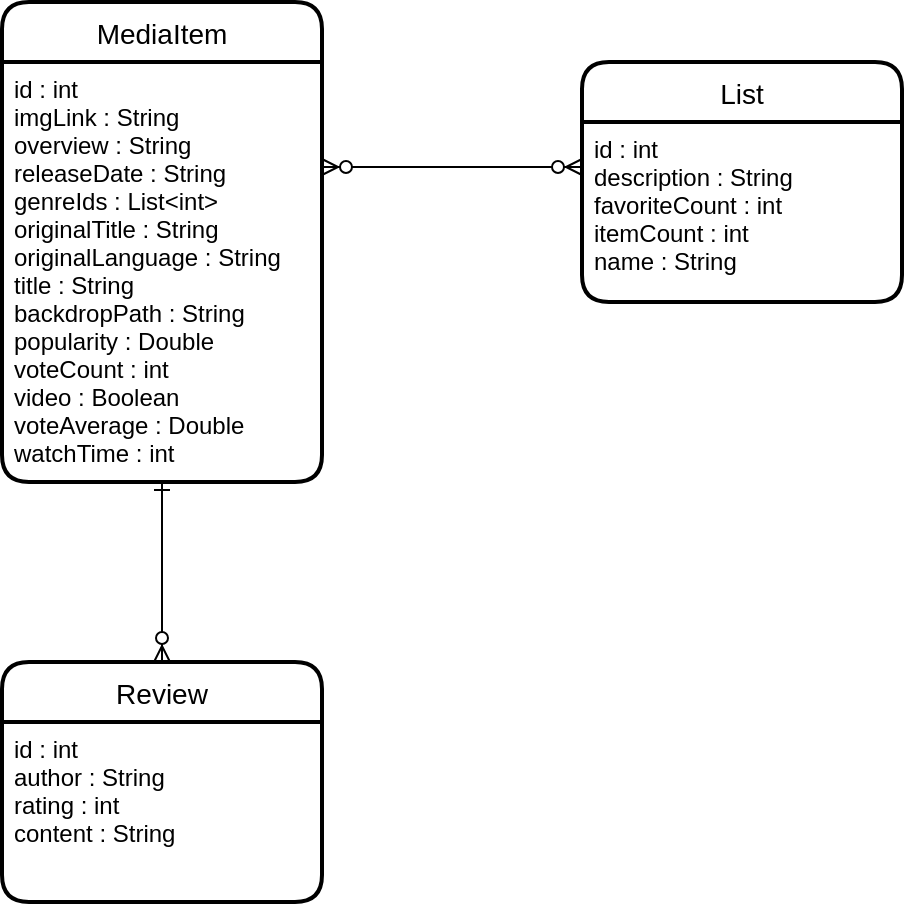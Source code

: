 <mxfile version="14.5.8" type="github" pages="5">
  <diagram id="YvPclWVgMUa5uSCOIKsS" name="ERD">
    <mxGraphModel dx="1422" dy="791" grid="1" gridSize="10" guides="1" tooltips="1" connect="1" arrows="1" fold="1" page="1" pageScale="1" pageWidth="827" pageHeight="1169" math="0" shadow="0">
      <root>
        <mxCell id="0" />
        <mxCell id="1" parent="0" />
        <mxCell id="dvc0dMmTiPGVa6XvzuYZ-1" value="MediaItem" style="swimlane;childLayout=stackLayout;horizontal=1;startSize=30;horizontalStack=0;rounded=1;fontSize=14;fontStyle=0;strokeWidth=2;resizeParent=0;resizeLast=1;shadow=0;dashed=0;align=center;" parent="1" vertex="1">
          <mxGeometry x="40" y="120" width="160" height="240" as="geometry" />
        </mxCell>
        <mxCell id="dvc0dMmTiPGVa6XvzuYZ-2" value="id : int&#xa;imgLink : String&#xa;overview : String&#xa;releaseDate : String&#xa;genreIds : List&lt;int&gt;&#xa;originalTitle : String&#xa;originalLanguage : String&#xa;title : String&#xa;backdropPath : String&#xa;popularity : Double&#xa;voteCount : int&#xa;video : Boolean&#xa;voteAverage : Double&#xa;watchTime : int" style="align=left;strokeColor=none;fillColor=none;spacingLeft=4;fontSize=12;verticalAlign=top;resizable=0;rotatable=0;part=1;fontStyle=0" parent="dvc0dMmTiPGVa6XvzuYZ-1" vertex="1">
          <mxGeometry y="30" width="160" height="210" as="geometry" />
        </mxCell>
        <mxCell id="dvc0dMmTiPGVa6XvzuYZ-3" value="List" style="swimlane;childLayout=stackLayout;horizontal=1;startSize=30;horizontalStack=0;rounded=1;fontSize=14;fontStyle=0;strokeWidth=2;resizeParent=0;resizeLast=1;shadow=0;dashed=0;align=center;" parent="1" vertex="1">
          <mxGeometry x="330" y="150" width="160" height="120" as="geometry" />
        </mxCell>
        <mxCell id="dvc0dMmTiPGVa6XvzuYZ-4" value="id : int&#xa;description : String&#xa;favoriteCount : int&#xa;itemCount : int&#xa;name : String" style="align=left;strokeColor=none;fillColor=none;spacingLeft=4;fontSize=12;verticalAlign=top;resizable=0;rotatable=0;part=1;" parent="dvc0dMmTiPGVa6XvzuYZ-3" vertex="1">
          <mxGeometry y="30" width="160" height="90" as="geometry" />
        </mxCell>
        <mxCell id="8VdIYTHdS9WMLoq2Rs6U-1" value="" style="edgeStyle=entityRelationEdgeStyle;fontSize=12;html=1;endArrow=ERzeroToMany;endFill=1;entryX=1;entryY=0.25;entryDx=0;entryDy=0;exitX=0;exitY=0.25;exitDx=0;exitDy=0;startArrow=ERzeroToMany;startFill=1;" parent="1" source="dvc0dMmTiPGVa6XvzuYZ-4" target="dvc0dMmTiPGVa6XvzuYZ-2" edge="1">
          <mxGeometry width="100" height="100" relative="1" as="geometry">
            <mxPoint x="240" y="530" as="sourcePoint" />
            <mxPoint x="340" y="430" as="targetPoint" />
          </mxGeometry>
        </mxCell>
        <mxCell id="8VdIYTHdS9WMLoq2Rs6U-2" value="Review" style="swimlane;childLayout=stackLayout;horizontal=1;startSize=30;horizontalStack=0;rounded=1;fontSize=14;fontStyle=0;strokeWidth=2;resizeParent=0;resizeLast=1;shadow=0;dashed=0;align=center;" parent="1" vertex="1">
          <mxGeometry x="40" y="450" width="160" height="120" as="geometry" />
        </mxCell>
        <mxCell id="8VdIYTHdS9WMLoq2Rs6U-3" value="id : int&#xa;author : String&#xa;rating : int&#xa;content : String" style="align=left;strokeColor=none;fillColor=none;spacingLeft=4;fontSize=12;verticalAlign=top;resizable=0;rotatable=0;part=1;fontStyle=0" parent="8VdIYTHdS9WMLoq2Rs6U-2" vertex="1">
          <mxGeometry y="30" width="160" height="90" as="geometry" />
        </mxCell>
        <mxCell id="8VdIYTHdS9WMLoq2Rs6U-5" value="" style="fontSize=12;html=1;endArrow=ERone;endFill=0;exitX=0.5;exitY=0;exitDx=0;exitDy=0;entryX=0.5;entryY=1;entryDx=0;entryDy=0;rounded=1;startArrow=ERzeroToMany;startFill=1;" parent="1" source="8VdIYTHdS9WMLoq2Rs6U-2" target="dvc0dMmTiPGVa6XvzuYZ-2" edge="1">
          <mxGeometry width="100" height="100" relative="1" as="geometry">
            <mxPoint x="310" y="530" as="sourcePoint" />
            <mxPoint x="410" y="430" as="targetPoint" />
          </mxGeometry>
        </mxCell>
      </root>
    </mxGraphModel>
  </diagram>
  <diagram id="x0ZY-Escrd4bbqPKITbU" name="Relationeel ontwerp">
    <mxGraphModel dx="1422" dy="791" grid="1" gridSize="10" guides="1" tooltips="1" connect="1" arrows="1" fold="1" page="1" pageScale="1" pageWidth="827" pageHeight="1169" math="0" shadow="0">
      <root>
        <mxCell id="8-aF0zE-Ho_VPP0TDPmS-0" />
        <mxCell id="8-aF0zE-Ho_VPP0TDPmS-1" parent="8-aF0zE-Ho_VPP0TDPmS-0" />
        <mxCell id="Jzk4uhNYP7gJ-diYkPQe-8" value="MediaItem" style="shape=table;startSize=30;container=1;collapsible=1;childLayout=tableLayout;fixedRows=1;rowLines=0;fontStyle=1;align=center;resizeLast=1;" parent="8-aF0zE-Ho_VPP0TDPmS-1" vertex="1">
          <mxGeometry x="110" y="70" width="190" height="430" as="geometry" />
        </mxCell>
        <mxCell id="Jzk4uhNYP7gJ-diYkPQe-9" value="" style="shape=partialRectangle;collapsible=0;dropTarget=0;pointerEvents=0;fillColor=none;top=0;left=0;bottom=1;right=0;points=[[0,0.5],[1,0.5]];portConstraint=eastwest;" parent="Jzk4uhNYP7gJ-diYkPQe-8" vertex="1">
          <mxGeometry y="30" width="190" height="30" as="geometry" />
        </mxCell>
        <mxCell id="Jzk4uhNYP7gJ-diYkPQe-10" value="PK,FK" style="shape=partialRectangle;connectable=0;fillColor=none;top=0;left=0;bottom=0;right=0;fontStyle=1;overflow=hidden;" parent="Jzk4uhNYP7gJ-diYkPQe-9" vertex="1">
          <mxGeometry width="40" height="30" as="geometry" />
        </mxCell>
        <mxCell id="Jzk4uhNYP7gJ-diYkPQe-11" value="id : int" style="shape=partialRectangle;connectable=0;fillColor=none;top=0;left=0;bottom=0;right=0;align=left;spacingLeft=6;fontStyle=5;overflow=hidden;" parent="Jzk4uhNYP7gJ-diYkPQe-9" vertex="1">
          <mxGeometry x="40" width="150" height="30" as="geometry" />
        </mxCell>
        <mxCell id="Jzk4uhNYP7gJ-diYkPQe-12" value="" style="shape=partialRectangle;collapsible=0;dropTarget=0;pointerEvents=0;fillColor=none;top=0;left=0;bottom=0;right=0;points=[[0,0.5],[1,0.5]];portConstraint=eastwest;" parent="Jzk4uhNYP7gJ-diYkPQe-8" vertex="1">
          <mxGeometry y="60" width="190" height="30" as="geometry" />
        </mxCell>
        <mxCell id="Jzk4uhNYP7gJ-diYkPQe-13" value="" style="shape=partialRectangle;connectable=0;fillColor=none;top=0;left=0;bottom=0;right=0;editable=1;overflow=hidden;" parent="Jzk4uhNYP7gJ-diYkPQe-12" vertex="1">
          <mxGeometry width="40" height="30" as="geometry" />
        </mxCell>
        <mxCell id="Jzk4uhNYP7gJ-diYkPQe-14" value="imgLink : String" style="shape=partialRectangle;connectable=0;fillColor=none;top=0;left=0;bottom=0;right=0;align=left;spacingLeft=6;overflow=hidden;" parent="Jzk4uhNYP7gJ-diYkPQe-12" vertex="1">
          <mxGeometry x="40" width="150" height="30" as="geometry" />
        </mxCell>
        <mxCell id="Jzk4uhNYP7gJ-diYkPQe-15" value="" style="shape=partialRectangle;collapsible=0;dropTarget=0;pointerEvents=0;fillColor=none;top=0;left=0;bottom=0;right=0;points=[[0,0.5],[1,0.5]];portConstraint=eastwest;" parent="Jzk4uhNYP7gJ-diYkPQe-8" vertex="1">
          <mxGeometry y="90" width="190" height="30" as="geometry" />
        </mxCell>
        <mxCell id="Jzk4uhNYP7gJ-diYkPQe-16" value="" style="shape=partialRectangle;connectable=0;fillColor=none;top=0;left=0;bottom=0;right=0;editable=1;overflow=hidden;" parent="Jzk4uhNYP7gJ-diYkPQe-15" vertex="1">
          <mxGeometry width="40" height="30" as="geometry" />
        </mxCell>
        <mxCell id="Jzk4uhNYP7gJ-diYkPQe-17" value="overview : String" style="shape=partialRectangle;connectable=0;fillColor=none;top=0;left=0;bottom=0;right=0;align=left;spacingLeft=6;overflow=hidden;" parent="Jzk4uhNYP7gJ-diYkPQe-15" vertex="1">
          <mxGeometry x="40" width="150" height="30" as="geometry" />
        </mxCell>
        <mxCell id="Jzk4uhNYP7gJ-diYkPQe-18" value="" style="shape=partialRectangle;collapsible=0;dropTarget=0;pointerEvents=0;fillColor=none;top=0;left=0;bottom=0;right=0;points=[[0,0.5],[1,0.5]];portConstraint=eastwest;" parent="Jzk4uhNYP7gJ-diYkPQe-8" vertex="1">
          <mxGeometry y="120" width="190" height="30" as="geometry" />
        </mxCell>
        <mxCell id="Jzk4uhNYP7gJ-diYkPQe-19" value="" style="shape=partialRectangle;connectable=0;fillColor=none;top=0;left=0;bottom=0;right=0;editable=1;overflow=hidden;" parent="Jzk4uhNYP7gJ-diYkPQe-18" vertex="1">
          <mxGeometry width="40" height="30" as="geometry" />
        </mxCell>
        <mxCell id="Jzk4uhNYP7gJ-diYkPQe-20" value="releaseDate : String" style="shape=partialRectangle;connectable=0;fillColor=none;top=0;left=0;bottom=0;right=0;align=left;spacingLeft=6;overflow=hidden;" parent="Jzk4uhNYP7gJ-diYkPQe-18" vertex="1">
          <mxGeometry x="40" width="150" height="30" as="geometry" />
        </mxCell>
        <mxCell id="Jzk4uhNYP7gJ-diYkPQe-22" value="" style="shape=partialRectangle;collapsible=0;dropTarget=0;pointerEvents=0;fillColor=none;top=0;left=0;bottom=0;right=0;points=[[0,0.5],[1,0.5]];portConstraint=eastwest;" parent="Jzk4uhNYP7gJ-diYkPQe-8" vertex="1">
          <mxGeometry y="150" width="190" height="30" as="geometry" />
        </mxCell>
        <mxCell id="Jzk4uhNYP7gJ-diYkPQe-23" value="" style="shape=partialRectangle;connectable=0;fillColor=none;top=0;left=0;bottom=0;right=0;editable=1;overflow=hidden;" parent="Jzk4uhNYP7gJ-diYkPQe-22" vertex="1">
          <mxGeometry width="40" height="30" as="geometry" />
        </mxCell>
        <mxCell id="Jzk4uhNYP7gJ-diYkPQe-24" value="genreIds : List&lt;int&gt;" style="shape=partialRectangle;connectable=0;fillColor=none;top=0;left=0;bottom=0;right=0;align=left;spacingLeft=6;overflow=hidden;" parent="Jzk4uhNYP7gJ-diYkPQe-22" vertex="1">
          <mxGeometry x="40" width="150" height="30" as="geometry" />
        </mxCell>
        <mxCell id="Jzk4uhNYP7gJ-diYkPQe-25" value="" style="shape=partialRectangle;collapsible=0;dropTarget=0;pointerEvents=0;fillColor=none;top=0;left=0;bottom=0;right=0;points=[[0,0.5],[1,0.5]];portConstraint=eastwest;" parent="Jzk4uhNYP7gJ-diYkPQe-8" vertex="1">
          <mxGeometry y="180" width="190" height="30" as="geometry" />
        </mxCell>
        <mxCell id="Jzk4uhNYP7gJ-diYkPQe-26" value="" style="shape=partialRectangle;connectable=0;fillColor=none;top=0;left=0;bottom=0;right=0;editable=1;overflow=hidden;" parent="Jzk4uhNYP7gJ-diYkPQe-25" vertex="1">
          <mxGeometry width="40" height="30" as="geometry" />
        </mxCell>
        <mxCell id="Jzk4uhNYP7gJ-diYkPQe-27" value="originalTitle : String" style="shape=partialRectangle;connectable=0;fillColor=none;top=0;left=0;bottom=0;right=0;align=left;spacingLeft=6;overflow=hidden;" parent="Jzk4uhNYP7gJ-diYkPQe-25" vertex="1">
          <mxGeometry x="40" width="150" height="30" as="geometry" />
        </mxCell>
        <mxCell id="Jzk4uhNYP7gJ-diYkPQe-28" value="" style="shape=partialRectangle;collapsible=0;dropTarget=0;pointerEvents=0;fillColor=none;top=0;left=0;bottom=0;right=0;points=[[0,0.5],[1,0.5]];portConstraint=eastwest;" parent="Jzk4uhNYP7gJ-diYkPQe-8" vertex="1">
          <mxGeometry y="210" width="190" height="30" as="geometry" />
        </mxCell>
        <mxCell id="Jzk4uhNYP7gJ-diYkPQe-29" value="" style="shape=partialRectangle;connectable=0;fillColor=none;top=0;left=0;bottom=0;right=0;editable=1;overflow=hidden;" parent="Jzk4uhNYP7gJ-diYkPQe-28" vertex="1">
          <mxGeometry width="40" height="30" as="geometry" />
        </mxCell>
        <mxCell id="Jzk4uhNYP7gJ-diYkPQe-30" value="originalLanguage : String" style="shape=partialRectangle;connectable=0;fillColor=none;top=0;left=0;bottom=0;right=0;align=left;spacingLeft=6;overflow=hidden;" parent="Jzk4uhNYP7gJ-diYkPQe-28" vertex="1">
          <mxGeometry x="40" width="150" height="30" as="geometry" />
        </mxCell>
        <mxCell id="Jzk4uhNYP7gJ-diYkPQe-31" value="" style="shape=partialRectangle;collapsible=0;dropTarget=0;pointerEvents=0;fillColor=none;top=0;left=0;bottom=0;right=0;points=[[0,0.5],[1,0.5]];portConstraint=eastwest;" parent="Jzk4uhNYP7gJ-diYkPQe-8" vertex="1">
          <mxGeometry y="240" width="190" height="30" as="geometry" />
        </mxCell>
        <mxCell id="Jzk4uhNYP7gJ-diYkPQe-32" value="" style="shape=partialRectangle;connectable=0;fillColor=none;top=0;left=0;bottom=0;right=0;editable=1;overflow=hidden;" parent="Jzk4uhNYP7gJ-diYkPQe-31" vertex="1">
          <mxGeometry width="40" height="30" as="geometry" />
        </mxCell>
        <mxCell id="Jzk4uhNYP7gJ-diYkPQe-33" value="title : String" style="shape=partialRectangle;connectable=0;fillColor=none;top=0;left=0;bottom=0;right=0;align=left;spacingLeft=6;overflow=hidden;" parent="Jzk4uhNYP7gJ-diYkPQe-31" vertex="1">
          <mxGeometry x="40" width="150" height="30" as="geometry" />
        </mxCell>
        <mxCell id="Jzk4uhNYP7gJ-diYkPQe-34" value="" style="shape=partialRectangle;collapsible=0;dropTarget=0;pointerEvents=0;fillColor=none;top=0;left=0;bottom=0;right=0;points=[[0,0.5],[1,0.5]];portConstraint=eastwest;" parent="Jzk4uhNYP7gJ-diYkPQe-8" vertex="1">
          <mxGeometry y="270" width="190" height="30" as="geometry" />
        </mxCell>
        <mxCell id="Jzk4uhNYP7gJ-diYkPQe-35" value="" style="shape=partialRectangle;connectable=0;fillColor=none;top=0;left=0;bottom=0;right=0;editable=1;overflow=hidden;" parent="Jzk4uhNYP7gJ-diYkPQe-34" vertex="1">
          <mxGeometry width="40" height="30" as="geometry" />
        </mxCell>
        <mxCell id="Jzk4uhNYP7gJ-diYkPQe-36" value="popularity : Double" style="shape=partialRectangle;connectable=0;fillColor=none;top=0;left=0;bottom=0;right=0;align=left;spacingLeft=6;overflow=hidden;" parent="Jzk4uhNYP7gJ-diYkPQe-34" vertex="1">
          <mxGeometry x="40" width="150" height="30" as="geometry" />
        </mxCell>
        <mxCell id="Jzk4uhNYP7gJ-diYkPQe-65" value="" style="shape=partialRectangle;collapsible=0;dropTarget=0;pointerEvents=0;fillColor=none;top=0;left=0;bottom=0;right=0;points=[[0,0.5],[1,0.5]];portConstraint=eastwest;" parent="Jzk4uhNYP7gJ-diYkPQe-8" vertex="1">
          <mxGeometry y="300" width="190" height="30" as="geometry" />
        </mxCell>
        <mxCell id="Jzk4uhNYP7gJ-diYkPQe-66" value="" style="shape=partialRectangle;connectable=0;fillColor=none;top=0;left=0;bottom=0;right=0;editable=1;overflow=hidden;" parent="Jzk4uhNYP7gJ-diYkPQe-65" vertex="1">
          <mxGeometry width="40" height="30" as="geometry" />
        </mxCell>
        <mxCell id="Jzk4uhNYP7gJ-diYkPQe-67" value="voteCount : int" style="shape=partialRectangle;connectable=0;fillColor=none;top=0;left=0;bottom=0;right=0;align=left;spacingLeft=6;overflow=hidden;" parent="Jzk4uhNYP7gJ-diYkPQe-65" vertex="1">
          <mxGeometry x="40" width="150" height="30" as="geometry" />
        </mxCell>
        <mxCell id="Jzk4uhNYP7gJ-diYkPQe-68" value="" style="shape=partialRectangle;collapsible=0;dropTarget=0;pointerEvents=0;fillColor=none;top=0;left=0;bottom=0;right=0;points=[[0,0.5],[1,0.5]];portConstraint=eastwest;" parent="Jzk4uhNYP7gJ-diYkPQe-8" vertex="1">
          <mxGeometry y="330" width="190" height="30" as="geometry" />
        </mxCell>
        <mxCell id="Jzk4uhNYP7gJ-diYkPQe-69" value="" style="shape=partialRectangle;connectable=0;fillColor=none;top=0;left=0;bottom=0;right=0;editable=1;overflow=hidden;" parent="Jzk4uhNYP7gJ-diYkPQe-68" vertex="1">
          <mxGeometry width="40" height="30" as="geometry" />
        </mxCell>
        <mxCell id="Jzk4uhNYP7gJ-diYkPQe-70" value="video : Boolean" style="shape=partialRectangle;connectable=0;fillColor=none;top=0;left=0;bottom=0;right=0;align=left;spacingLeft=6;overflow=hidden;" parent="Jzk4uhNYP7gJ-diYkPQe-68" vertex="1">
          <mxGeometry x="40" width="150" height="30" as="geometry" />
        </mxCell>
        <mxCell id="Jzk4uhNYP7gJ-diYkPQe-71" value="" style="shape=partialRectangle;collapsible=0;dropTarget=0;pointerEvents=0;fillColor=none;top=0;left=0;bottom=0;right=0;points=[[0,0.5],[1,0.5]];portConstraint=eastwest;" parent="Jzk4uhNYP7gJ-diYkPQe-8" vertex="1">
          <mxGeometry y="360" width="190" height="30" as="geometry" />
        </mxCell>
        <mxCell id="Jzk4uhNYP7gJ-diYkPQe-72" value="" style="shape=partialRectangle;connectable=0;fillColor=none;top=0;left=0;bottom=0;right=0;editable=1;overflow=hidden;" parent="Jzk4uhNYP7gJ-diYkPQe-71" vertex="1">
          <mxGeometry width="40" height="30" as="geometry" />
        </mxCell>
        <mxCell id="Jzk4uhNYP7gJ-diYkPQe-73" value="voteAverage : Double" style="shape=partialRectangle;connectable=0;fillColor=none;top=0;left=0;bottom=0;right=0;align=left;spacingLeft=6;overflow=hidden;" parent="Jzk4uhNYP7gJ-diYkPQe-71" vertex="1">
          <mxGeometry x="40" width="150" height="30" as="geometry" />
        </mxCell>
        <mxCell id="1UpUo03lPXwnFDqgRgwe-37" value="" style="shape=partialRectangle;collapsible=0;dropTarget=0;pointerEvents=0;fillColor=none;top=0;left=0;bottom=0;right=0;points=[[0,0.5],[1,0.5]];portConstraint=eastwest;" parent="Jzk4uhNYP7gJ-diYkPQe-8" vertex="1">
          <mxGeometry y="390" width="190" height="30" as="geometry" />
        </mxCell>
        <mxCell id="1UpUo03lPXwnFDqgRgwe-38" value="" style="shape=partialRectangle;connectable=0;fillColor=none;top=0;left=0;bottom=0;right=0;editable=1;overflow=hidden;" parent="1UpUo03lPXwnFDqgRgwe-37" vertex="1">
          <mxGeometry width="40" height="30" as="geometry" />
        </mxCell>
        <mxCell id="1UpUo03lPXwnFDqgRgwe-39" value="watchTime : int" style="shape=partialRectangle;connectable=0;fillColor=none;top=0;left=0;bottom=0;right=0;align=left;spacingLeft=6;overflow=hidden;" parent="1UpUo03lPXwnFDqgRgwe-37" vertex="1">
          <mxGeometry x="40" width="150" height="30" as="geometry" />
        </mxCell>
        <mxCell id="roUslabew1PH2xe0v3vM-13" style="edgeStyle=orthogonalEdgeStyle;rounded=0;orthogonalLoop=1;jettySize=auto;html=1;entryX=1;entryY=0.5;entryDx=0;entryDy=0;startArrow=ERzeroToMany;startFill=1;endArrow=ERzeroToOne;endFill=1;exitX=0;exitY=0.5;exitDx=0;exitDy=0;" parent="8-aF0zE-Ho_VPP0TDPmS-1" source="Jzk4uhNYP7gJ-diYkPQe-84" target="roUslabew1PH2xe0v3vM-28" edge="1">
          <mxGeometry relative="1" as="geometry">
            <mxPoint x="560" y="175" as="targetPoint" />
          </mxGeometry>
        </mxCell>
        <mxCell id="Jzk4uhNYP7gJ-diYkPQe-80" value="List" style="shape=table;startSize=30;container=1;collapsible=1;childLayout=tableLayout;fixedRows=1;rowLines=0;fontStyle=1;align=center;resizeLast=1;" parent="8-aF0zE-Ho_VPP0TDPmS-1" vertex="1">
          <mxGeometry x="600" y="70" width="180" height="190" as="geometry" />
        </mxCell>
        <mxCell id="Jzk4uhNYP7gJ-diYkPQe-81" value="" style="shape=partialRectangle;collapsible=0;dropTarget=0;pointerEvents=0;fillColor=none;top=0;left=0;bottom=1;right=0;points=[[0,0.5],[1,0.5]];portConstraint=eastwest;" parent="Jzk4uhNYP7gJ-diYkPQe-80" vertex="1">
          <mxGeometry y="30" width="180" height="30" as="geometry" />
        </mxCell>
        <mxCell id="Jzk4uhNYP7gJ-diYkPQe-82" value="PK,FK" style="shape=partialRectangle;connectable=0;fillColor=none;top=0;left=0;bottom=0;right=0;fontStyle=1;overflow=hidden;" parent="Jzk4uhNYP7gJ-diYkPQe-81" vertex="1">
          <mxGeometry width="40" height="30" as="geometry" />
        </mxCell>
        <mxCell id="Jzk4uhNYP7gJ-diYkPQe-83" value="id : int" style="shape=partialRectangle;connectable=0;fillColor=none;top=0;left=0;bottom=0;right=0;align=left;spacingLeft=6;fontStyle=5;overflow=hidden;" parent="Jzk4uhNYP7gJ-diYkPQe-81" vertex="1">
          <mxGeometry x="40" width="140" height="30" as="geometry" />
        </mxCell>
        <mxCell id="Jzk4uhNYP7gJ-diYkPQe-84" value="" style="shape=partialRectangle;collapsible=0;dropTarget=0;pointerEvents=0;fillColor=none;top=0;left=0;bottom=0;right=0;points=[[0,0.5],[1,0.5]];portConstraint=eastwest;" parent="Jzk4uhNYP7gJ-diYkPQe-80" vertex="1">
          <mxGeometry y="60" width="180" height="30" as="geometry" />
        </mxCell>
        <mxCell id="Jzk4uhNYP7gJ-diYkPQe-85" value="" style="shape=partialRectangle;connectable=0;fillColor=none;top=0;left=0;bottom=0;right=0;editable=1;overflow=hidden;" parent="Jzk4uhNYP7gJ-diYkPQe-84" vertex="1">
          <mxGeometry width="40" height="30" as="geometry" />
        </mxCell>
        <mxCell id="Jzk4uhNYP7gJ-diYkPQe-86" value="description : String" style="shape=partialRectangle;connectable=0;fillColor=none;top=0;left=0;bottom=0;right=0;align=left;spacingLeft=6;overflow=hidden;" parent="Jzk4uhNYP7gJ-diYkPQe-84" vertex="1">
          <mxGeometry x="40" width="140" height="30" as="geometry" />
        </mxCell>
        <mxCell id="Jzk4uhNYP7gJ-diYkPQe-87" value="" style="shape=partialRectangle;collapsible=0;dropTarget=0;pointerEvents=0;fillColor=none;top=0;left=0;bottom=0;right=0;points=[[0,0.5],[1,0.5]];portConstraint=eastwest;" parent="Jzk4uhNYP7gJ-diYkPQe-80" vertex="1">
          <mxGeometry y="90" width="180" height="30" as="geometry" />
        </mxCell>
        <mxCell id="Jzk4uhNYP7gJ-diYkPQe-88" value="" style="shape=partialRectangle;connectable=0;fillColor=none;top=0;left=0;bottom=0;right=0;editable=1;overflow=hidden;" parent="Jzk4uhNYP7gJ-diYkPQe-87" vertex="1">
          <mxGeometry width="40" height="30" as="geometry" />
        </mxCell>
        <mxCell id="Jzk4uhNYP7gJ-diYkPQe-89" value="favoriteCount : int" style="shape=partialRectangle;connectable=0;fillColor=none;top=0;left=0;bottom=0;right=0;align=left;spacingLeft=6;overflow=hidden;" parent="Jzk4uhNYP7gJ-diYkPQe-87" vertex="1">
          <mxGeometry x="40" width="140" height="30" as="geometry" />
        </mxCell>
        <mxCell id="Jzk4uhNYP7gJ-diYkPQe-90" value="" style="shape=partialRectangle;collapsible=0;dropTarget=0;pointerEvents=0;fillColor=none;top=0;left=0;bottom=0;right=0;points=[[0,0.5],[1,0.5]];portConstraint=eastwest;" parent="Jzk4uhNYP7gJ-diYkPQe-80" vertex="1">
          <mxGeometry y="120" width="180" height="30" as="geometry" />
        </mxCell>
        <mxCell id="Jzk4uhNYP7gJ-diYkPQe-91" value="" style="shape=partialRectangle;connectable=0;fillColor=none;top=0;left=0;bottom=0;right=0;editable=1;overflow=hidden;" parent="Jzk4uhNYP7gJ-diYkPQe-90" vertex="1">
          <mxGeometry width="40" height="30" as="geometry" />
        </mxCell>
        <mxCell id="Jzk4uhNYP7gJ-diYkPQe-92" value="itemCount : int" style="shape=partialRectangle;connectable=0;fillColor=none;top=0;left=0;bottom=0;right=0;align=left;spacingLeft=6;overflow=hidden;" parent="Jzk4uhNYP7gJ-diYkPQe-90" vertex="1">
          <mxGeometry x="40" width="140" height="30" as="geometry" />
        </mxCell>
        <mxCell id="1UpUo03lPXwnFDqgRgwe-13" value="" style="shape=partialRectangle;collapsible=0;dropTarget=0;pointerEvents=0;fillColor=none;top=0;left=0;bottom=0;right=0;points=[[0,0.5],[1,0.5]];portConstraint=eastwest;" parent="Jzk4uhNYP7gJ-diYkPQe-80" vertex="1">
          <mxGeometry y="150" width="180" height="30" as="geometry" />
        </mxCell>
        <mxCell id="1UpUo03lPXwnFDqgRgwe-14" value="" style="shape=partialRectangle;connectable=0;fillColor=none;top=0;left=0;bottom=0;right=0;editable=1;overflow=hidden;" parent="1UpUo03lPXwnFDqgRgwe-13" vertex="1">
          <mxGeometry width="40" height="30" as="geometry" />
        </mxCell>
        <mxCell id="1UpUo03lPXwnFDqgRgwe-15" value="name : String" style="shape=partialRectangle;connectable=0;fillColor=none;top=0;left=0;bottom=0;right=0;align=left;spacingLeft=6;overflow=hidden;" parent="1UpUo03lPXwnFDqgRgwe-13" vertex="1">
          <mxGeometry x="40" width="140" height="30" as="geometry" />
        </mxCell>
        <mxCell id="1UpUo03lPXwnFDqgRgwe-32" style="edgeStyle=orthogonalEdgeStyle;rounded=0;orthogonalLoop=1;jettySize=auto;html=1;endArrow=ERone;endFill=0;startArrow=ERzeroToMany;startFill=1;" parent="8-aF0zE-Ho_VPP0TDPmS-1" source="1UpUo03lPXwnFDqgRgwe-16" target="Jzk4uhNYP7gJ-diYkPQe-65" edge="1">
          <mxGeometry relative="1" as="geometry">
            <Array as="points">
              <mxPoint x="350" y="385" />
              <mxPoint x="350" y="385" />
            </Array>
          </mxGeometry>
        </mxCell>
        <mxCell id="1UpUo03lPXwnFDqgRgwe-16" value="Review" style="shape=table;startSize=30;container=1;collapsible=1;childLayout=tableLayout;fixedRows=1;rowLines=0;fontStyle=1;align=center;resizeLast=1;" parent="8-aF0zE-Ho_VPP0TDPmS-1" vertex="1">
          <mxGeometry x="370" y="310" width="180" height="160" as="geometry" />
        </mxCell>
        <mxCell id="1UpUo03lPXwnFDqgRgwe-17" value="" style="shape=partialRectangle;collapsible=0;dropTarget=0;pointerEvents=0;fillColor=none;top=0;left=0;bottom=1;right=0;points=[[0,0.5],[1,0.5]];portConstraint=eastwest;" parent="1UpUo03lPXwnFDqgRgwe-16" vertex="1">
          <mxGeometry y="30" width="180" height="30" as="geometry" />
        </mxCell>
        <mxCell id="1UpUo03lPXwnFDqgRgwe-18" value="PK,FK" style="shape=partialRectangle;connectable=0;fillColor=none;top=0;left=0;bottom=0;right=0;fontStyle=1;overflow=hidden;" parent="1UpUo03lPXwnFDqgRgwe-17" vertex="1">
          <mxGeometry width="40" height="30" as="geometry" />
        </mxCell>
        <mxCell id="1UpUo03lPXwnFDqgRgwe-19" value="id : int" style="shape=partialRectangle;connectable=0;fillColor=none;top=0;left=0;bottom=0;right=0;align=left;spacingLeft=6;fontStyle=5;overflow=hidden;" parent="1UpUo03lPXwnFDqgRgwe-17" vertex="1">
          <mxGeometry x="40" width="140" height="30" as="geometry" />
        </mxCell>
        <mxCell id="1UpUo03lPXwnFDqgRgwe-20" value="" style="shape=partialRectangle;collapsible=0;dropTarget=0;pointerEvents=0;fillColor=none;top=0;left=0;bottom=0;right=0;points=[[0,0.5],[1,0.5]];portConstraint=eastwest;" parent="1UpUo03lPXwnFDqgRgwe-16" vertex="1">
          <mxGeometry y="60" width="180" height="30" as="geometry" />
        </mxCell>
        <mxCell id="1UpUo03lPXwnFDqgRgwe-21" value="" style="shape=partialRectangle;connectable=0;fillColor=none;top=0;left=0;bottom=0;right=0;editable=1;overflow=hidden;" parent="1UpUo03lPXwnFDqgRgwe-20" vertex="1">
          <mxGeometry width="40" height="30" as="geometry" />
        </mxCell>
        <mxCell id="1UpUo03lPXwnFDqgRgwe-22" value="author : String" style="shape=partialRectangle;connectable=0;fillColor=none;top=0;left=0;bottom=0;right=0;align=left;spacingLeft=6;overflow=hidden;" parent="1UpUo03lPXwnFDqgRgwe-20" vertex="1">
          <mxGeometry x="40" width="140" height="30" as="geometry" />
        </mxCell>
        <mxCell id="1UpUo03lPXwnFDqgRgwe-23" value="" style="shape=partialRectangle;collapsible=0;dropTarget=0;pointerEvents=0;fillColor=none;top=0;left=0;bottom=0;right=0;points=[[0,0.5],[1,0.5]];portConstraint=eastwest;" parent="1UpUo03lPXwnFDqgRgwe-16" vertex="1">
          <mxGeometry y="90" width="180" height="30" as="geometry" />
        </mxCell>
        <mxCell id="1UpUo03lPXwnFDqgRgwe-24" value="" style="shape=partialRectangle;connectable=0;fillColor=none;top=0;left=0;bottom=0;right=0;editable=1;overflow=hidden;" parent="1UpUo03lPXwnFDqgRgwe-23" vertex="1">
          <mxGeometry width="40" height="30" as="geometry" />
        </mxCell>
        <mxCell id="1UpUo03lPXwnFDqgRgwe-25" value="rating : int" style="shape=partialRectangle;connectable=0;fillColor=none;top=0;left=0;bottom=0;right=0;align=left;spacingLeft=6;overflow=hidden;" parent="1UpUo03lPXwnFDqgRgwe-23" vertex="1">
          <mxGeometry x="40" width="140" height="30" as="geometry" />
        </mxCell>
        <mxCell id="1UpUo03lPXwnFDqgRgwe-26" value="" style="shape=partialRectangle;collapsible=0;dropTarget=0;pointerEvents=0;fillColor=none;top=0;left=0;bottom=0;right=0;points=[[0,0.5],[1,0.5]];portConstraint=eastwest;" parent="1UpUo03lPXwnFDqgRgwe-16" vertex="1">
          <mxGeometry y="120" width="180" height="30" as="geometry" />
        </mxCell>
        <mxCell id="1UpUo03lPXwnFDqgRgwe-27" value="" style="shape=partialRectangle;connectable=0;fillColor=none;top=0;left=0;bottom=0;right=0;editable=1;overflow=hidden;" parent="1UpUo03lPXwnFDqgRgwe-26" vertex="1">
          <mxGeometry width="40" height="30" as="geometry" />
        </mxCell>
        <mxCell id="1UpUo03lPXwnFDqgRgwe-28" value="content : String" style="shape=partialRectangle;connectable=0;fillColor=none;top=0;left=0;bottom=0;right=0;align=left;spacingLeft=6;overflow=hidden;" parent="1UpUo03lPXwnFDqgRgwe-26" vertex="1">
          <mxGeometry x="40" width="140" height="30" as="geometry" />
        </mxCell>
        <mxCell id="roUslabew1PH2xe0v3vM-14" style="edgeStyle=orthogonalEdgeStyle;rounded=0;orthogonalLoop=1;jettySize=auto;html=1;entryX=1;entryY=0.5;entryDx=0;entryDy=0;startArrow=ERzeroToOne;startFill=1;endArrow=ERzeroToMany;endFill=1;exitX=0;exitY=0.5;exitDx=0;exitDy=0;" parent="8-aF0zE-Ho_VPP0TDPmS-1" source="roUslabew1PH2xe0v3vM-28" target="Jzk4uhNYP7gJ-diYkPQe-12" edge="1">
          <mxGeometry relative="1" as="geometry">
            <mxPoint x="370" y="165" as="sourcePoint" />
          </mxGeometry>
        </mxCell>
        <mxCell id="roUslabew1PH2xe0v3vM-24" value="ListMediaItem" style="shape=table;startSize=30;container=1;collapsible=1;childLayout=tableLayout;fixedRows=1;rowLines=0;fontStyle=1;align=center;resizeLast=1;" parent="8-aF0zE-Ho_VPP0TDPmS-1" vertex="1">
          <mxGeometry x="380" y="70" width="180" height="100" as="geometry" />
        </mxCell>
        <mxCell id="roUslabew1PH2xe0v3vM-25" value="" style="shape=partialRectangle;collapsible=0;dropTarget=0;pointerEvents=0;fillColor=none;top=0;left=0;bottom=0;right=0;points=[[0,0.5],[1,0.5]];portConstraint=eastwest;" parent="roUslabew1PH2xe0v3vM-24" vertex="1">
          <mxGeometry y="30" width="180" height="30" as="geometry" />
        </mxCell>
        <mxCell id="roUslabew1PH2xe0v3vM-26" value="PK,FK1" style="shape=partialRectangle;connectable=0;fillColor=none;top=0;left=0;bottom=0;right=0;fontStyle=1;overflow=hidden;" parent="roUslabew1PH2xe0v3vM-25" vertex="1">
          <mxGeometry width="60" height="30" as="geometry" />
        </mxCell>
        <mxCell id="roUslabew1PH2xe0v3vM-27" value="MediaItemId" style="shape=partialRectangle;connectable=0;fillColor=none;top=0;left=0;bottom=0;right=0;align=left;spacingLeft=6;fontStyle=5;overflow=hidden;" parent="roUslabew1PH2xe0v3vM-25" vertex="1">
          <mxGeometry x="60" width="120" height="30" as="geometry" />
        </mxCell>
        <mxCell id="roUslabew1PH2xe0v3vM-28" value="" style="shape=partialRectangle;collapsible=0;dropTarget=0;pointerEvents=0;fillColor=none;top=0;left=0;bottom=1;right=0;points=[[0,0.5],[1,0.5]];portConstraint=eastwest;" parent="roUslabew1PH2xe0v3vM-24" vertex="1">
          <mxGeometry y="60" width="180" height="30" as="geometry" />
        </mxCell>
        <mxCell id="roUslabew1PH2xe0v3vM-29" value="PK,FK2" style="shape=partialRectangle;connectable=0;fillColor=none;top=0;left=0;bottom=0;right=0;fontStyle=1;overflow=hidden;" parent="roUslabew1PH2xe0v3vM-28" vertex="1">
          <mxGeometry width="60" height="30" as="geometry" />
        </mxCell>
        <mxCell id="roUslabew1PH2xe0v3vM-30" value="ListId" style="shape=partialRectangle;connectable=0;fillColor=none;top=0;left=0;bottom=0;right=0;align=left;spacingLeft=6;fontStyle=5;overflow=hidden;" parent="roUslabew1PH2xe0v3vM-28" vertex="1">
          <mxGeometry x="60" width="120" height="30" as="geometry" />
        </mxCell>
      </root>
    </mxGraphModel>
  </diagram>
  <diagram id="J-g16x0bUwrBLnx638c-" name="Package Diagram">
    <mxGraphModel grid="1" gridSize="10" guides="1" tooltips="1" connect="1" arrows="1" page="1" fold="1" pageScale="1" pageWidth="827" pageHeight="1169" math="0" shadow="0">
      <root>
        <mxCell id="zBo10v9hbhoHT7qsSPf4-0" />
        <mxCell id="zBo10v9hbhoHT7qsSPf4-1" parent="zBo10v9hbhoHT7qsSPf4-0" />
        <mxCell id="nT22-D8biwSY4ahhRVDY-18" style="edgeStyle=orthogonalEdgeStyle;rounded=0;orthogonalLoop=1;jettySize=auto;html=1;exitX=0.25;exitY=1;exitDx=0;exitDy=0;exitPerimeter=0;dashed=1;endArrow=open;endFill=0;endSize=12;" parent="zBo10v9hbhoHT7qsSPf4-1" source="nT22-D8biwSY4ahhRVDY-0" edge="1">
          <mxGeometry relative="1" as="geometry">
            <mxPoint x="1810" y="516" as="targetPoint" />
            <Array as="points">
              <mxPoint x="1810" y="516" />
            </Array>
          </mxGeometry>
        </mxCell>
        <mxCell id="nT22-D8biwSY4ahhRVDY-0" value="ui" style="shape=folder;fontStyle=1;spacingTop=10;tabWidth=40;tabHeight=20;tabPosition=left;html=1;" parent="zBo10v9hbhoHT7qsSPf4-1" vertex="1">
          <mxGeometry x="1590" y="-190" width="880" height="420" as="geometry" />
        </mxCell>
        <mxCell id="nT22-D8biwSY4ahhRVDY-1" value="RecyclerView" style="shape=folder;fontStyle=1;spacingTop=10;tabWidth=40;tabHeight=14;tabPosition=left;html=1;" parent="zBo10v9hbhoHT7qsSPf4-1" vertex="1">
          <mxGeometry x="2247" y="-135" width="160" height="162.5" as="geometry" />
        </mxCell>
        <mxCell id="nT22-D8biwSY4ahhRVDY-2" value="Repository" style="shape=folder;fontStyle=1;spacingTop=10;tabWidth=40;tabHeight=14;tabPosition=left;html=1;" parent="zBo10v9hbhoHT7qsSPf4-1" vertex="1">
          <mxGeometry x="1540" y="500" width="480" height="400" as="geometry" />
        </mxCell>
        <mxCell id="nT22-D8biwSY4ahhRVDY-3" style="edgeStyle=orthogonalEdgeStyle;rounded=1;orthogonalLoop=1;jettySize=auto;html=1;exitX=0.75;exitY=1;exitDx=0;exitDy=0;exitPerimeter=0;entryX=0;entryY=0;entryDx=0;entryDy=87;entryPerimeter=0;dashed=1;endArrow=none;endFill=0;endSize=12;startArrow=open;startFill=0;startSize=12;" parent="zBo10v9hbhoHT7qsSPf4-1" source="nT22-D8biwSY4ahhRVDY-5" target="nT22-D8biwSY4ahhRVDY-9" edge="1">
          <mxGeometry relative="1" as="geometry" />
        </mxCell>
        <mxCell id="nT22-D8biwSY4ahhRVDY-4" style="edgeStyle=orthogonalEdgeStyle;rounded=1;orthogonalLoop=1;jettySize=auto;html=1;exitX=0.5;exitY=1;exitDx=0;exitDy=0;exitPerimeter=0;entryX=0.5;entryY=1;entryDx=0;entryDy=0;entryPerimeter=0;dashed=1;endArrow=none;endFill=0;endSize=12;startArrow=open;startFill=0;startSize=12;" parent="zBo10v9hbhoHT7qsSPf4-1" source="nT22-D8biwSY4ahhRVDY-5" target="nT22-D8biwSY4ahhRVDY-10" edge="1">
          <mxGeometry relative="1" as="geometry">
            <Array as="points">
              <mxPoint x="1260" y="810" />
              <mxPoint x="1914" y="810" />
            </Array>
          </mxGeometry>
        </mxCell>
        <mxCell id="nT22-D8biwSY4ahhRVDY-5" value="domain" style="shape=folder;fontStyle=1;spacingTop=10;tabWidth=40;tabHeight=14;tabPosition=left;html=1;" parent="zBo10v9hbhoHT7qsSPf4-1" vertex="1">
          <mxGeometry x="1120" y="277" width="280" height="180" as="geometry" />
        </mxCell>
        <mxCell id="nT22-D8biwSY4ahhRVDY-6" style="edgeStyle=none;rounded=1;orthogonalLoop=1;jettySize=auto;html=1;startArrow=cross;startFill=0;endArrow=open;endFill=0;entryX=0.824;entryY=0.079;entryDx=0;entryDy=0;entryPerimeter=0;exitX=0.145;exitY=1.003;exitDx=0;exitDy=0;exitPerimeter=0;dashed=1;" parent="zBo10v9hbhoHT7qsSPf4-1" source="nT22-D8biwSY4ahhRVDY-0" target="nT22-D8biwSY4ahhRVDY-8" edge="1">
          <mxGeometry relative="1" as="geometry">
            <mxPoint x="1784" y="260" as="sourcePoint" />
          </mxGeometry>
        </mxCell>
        <mxCell id="nT22-D8biwSY4ahhRVDY-7" style="edgeStyle=none;rounded=1;orthogonalLoop=1;jettySize=auto;html=1;entryX=0.364;entryY=0.029;entryDx=0;entryDy=0;entryPerimeter=0;startArrow=none;startFill=0;endArrow=open;endFill=0;dashed=1;exitX=0.812;exitY=0.996;exitDx=0;exitDy=0;exitPerimeter=0;" parent="zBo10v9hbhoHT7qsSPf4-1" source="nT22-D8biwSY4ahhRVDY-8" target="nT22-D8biwSY4ahhRVDY-2" edge="1">
          <mxGeometry relative="1" as="geometry" />
        </mxCell>
        <mxCell id="nT22-D8biwSY4ahhRVDY-8" value="applogic" style="shape=folder;fontStyle=1;spacingTop=10;tabWidth=40;tabHeight=14;tabPosition=left;html=1;" parent="zBo10v9hbhoHT7qsSPf4-1" vertex="1">
          <mxGeometry x="1586" y="282" width="160" height="160" as="geometry" />
        </mxCell>
        <mxCell id="nT22-D8biwSY4ahhRVDY-9" value="DAO" style="shape=folder;fontStyle=1;spacingTop=10;tabWidth=40;tabHeight=14;tabPosition=left;html=1;" parent="zBo10v9hbhoHT7qsSPf4-1" vertex="1">
          <mxGeometry x="1560" y="620" width="160" height="160" as="geometry" />
        </mxCell>
        <mxCell id="nT22-D8biwSY4ahhRVDY-10" value="API" style="shape=folder;fontStyle=1;spacingTop=10;tabWidth=40;tabHeight=14;tabPosition=left;html=1;" parent="zBo10v9hbhoHT7qsSPf4-1" vertex="1">
          <mxGeometry x="1833.5" y="620" width="160" height="160" as="geometry" />
        </mxCell>
        <mxCell id="nT22-D8biwSY4ahhRVDY-11" value="" style="endArrow=open;endFill=1;endSize=12;html=1;exitX=0;exitY=0;exitDx=0;exitDy=318.5;exitPerimeter=0;startArrow=cross;startFill=0;dashed=1;rounded=1;entryX=0.925;entryY=0.089;entryDx=0;entryDy=0;entryPerimeter=0;" parent="zBo10v9hbhoHT7qsSPf4-1" source="nT22-D8biwSY4ahhRVDY-0" target="nT22-D8biwSY4ahhRVDY-5" edge="1">
          <mxGeometry width="160" relative="1" as="geometry">
            <mxPoint x="1500" y="70" as="sourcePoint" />
            <mxPoint x="1660" y="70" as="targetPoint" />
            <Array as="points">
              <mxPoint x="1380" y="129" />
            </Array>
          </mxGeometry>
        </mxCell>
        <mxCell id="nT22-D8biwSY4ahhRVDY-12" value="" style="endArrow=open;endFill=1;endSize=12;html=1;exitX=0;exitY=0;exitDx=0;exitDy=87;exitPerimeter=0;startArrow=cross;startFill=0;dashed=1;" parent="zBo10v9hbhoHT7qsSPf4-1" source="nT22-D8biwSY4ahhRVDY-8" target="nT22-D8biwSY4ahhRVDY-5" edge="1">
          <mxGeometry width="160" relative="1" as="geometry">
            <mxPoint x="1540" y="320" as="sourcePoint" />
            <mxPoint x="1570" y="400" as="targetPoint" />
          </mxGeometry>
        </mxCell>
        <mxCell id="nT22-D8biwSY4ahhRVDY-13" value="home" style="shape=folder;fontStyle=1;spacingTop=10;tabWidth=40;tabHeight=20;tabPosition=left;html=1;" parent="zBo10v9hbhoHT7qsSPf4-1" vertex="1">
          <mxGeometry x="1650" y="-135" width="200" height="170" as="geometry" />
        </mxCell>
        <mxCell id="nT22-D8biwSY4ahhRVDY-14" value="search" style="shape=folder;fontStyle=1;spacingTop=10;tabWidth=40;tabHeight=14;tabPosition=left;html=1;" parent="zBo10v9hbhoHT7qsSPf4-1" vertex="1">
          <mxGeometry x="1800" y="50" width="180" height="160" as="geometry" />
        </mxCell>
        <mxCell id="nT22-D8biwSY4ahhRVDY-15" value="list" style="shape=folder;fontStyle=1;spacingTop=10;tabWidth=40;tabHeight=14;tabPosition=left;html=1;" parent="zBo10v9hbhoHT7qsSPf4-1" vertex="1">
          <mxGeometry x="1945" y="-125" width="190" height="160" as="geometry" />
        </mxCell>
        <mxCell id="nT22-D8biwSY4ahhRVDY-16" value="detail" style="shape=folder;fontStyle=1;spacingTop=10;tabWidth=40;tabHeight=14;tabPosition=left;html=1;" parent="zBo10v9hbhoHT7qsSPf4-1" vertex="1">
          <mxGeometry x="2100" y="50" width="190" height="160" as="geometry" />
        </mxCell>
        <mxCell id="nT22-D8biwSY4ahhRVDY-17" value="&lt;div&gt;&lt;b&gt;&lt;font style=&quot;font-size: 15px&quot;&gt;ui&lt;/font&gt;&lt;/b&gt;&lt;/div&gt;" style="text;html=1;strokeColor=none;fillColor=none;align=center;verticalAlign=middle;whiteSpace=wrap;rounded=0;" parent="zBo10v9hbhoHT7qsSPf4-1" vertex="1">
          <mxGeometry x="1590" y="-190" width="40" height="20" as="geometry" />
        </mxCell>
      </root>
    </mxGraphModel>
  </diagram>
  <diagram id="TMHan8ep64xLUrntQzx1" name="Class Diagram">
    <mxGraphModel dx="4664" dy="2260" grid="1" gridSize="10" guides="1" tooltips="1" connect="1" arrows="1" fold="1" page="1" pageScale="1" pageWidth="827" pageHeight="1169" math="0" shadow="0">
      <root>
        <mxCell id="z_yEriSYOpLCQzva-ITz-0" />
        <mxCell id="z_yEriSYOpLCQzva-ITz-1" parent="z_yEriSYOpLCQzva-ITz-0" />
        <mxCell id="N0g2_4mIKEXnEB7_gU9x-5" style="edgeStyle=orthogonalEdgeStyle;rounded=1;orthogonalLoop=1;jettySize=auto;html=1;exitX=0.174;exitY=1.002;exitDx=0;exitDy=0;exitPerimeter=0;dashed=1;startArrow=cross;startFill=0;startSize=20;endArrow=open;endFill=0;endSize=24;entryX=0.497;entryY=0.031;entryDx=0;entryDy=0;entryPerimeter=0;" edge="1" parent="z_yEriSYOpLCQzva-ITz-1" source="x6W9jvTIiXPtKKJGbFY_-0" target="x6W9jvTIiXPtKKJGbFY_-5">
          <mxGeometry relative="1" as="geometry" />
        </mxCell>
        <mxCell id="N0g2_4mIKEXnEB7_gU9x-6" style="edgeStyle=orthogonalEdgeStyle;rounded=1;orthogonalLoop=1;jettySize=auto;html=1;exitX=0.5;exitY=1;exitDx=0;exitDy=0;exitPerimeter=0;entryX=0.61;entryY=0.01;entryDx=0;entryDy=0;entryPerimeter=0;dashed=1;startArrow=none;startFill=0;startSize=20;endArrow=open;endFill=0;endSize=24;" edge="1" parent="z_yEriSYOpLCQzva-ITz-1" source="x6W9jvTIiXPtKKJGbFY_-0" target="x6W9jvTIiXPtKKJGbFY_-1">
          <mxGeometry relative="1" as="geometry" />
        </mxCell>
        <mxCell id="N0g2_4mIKEXnEB7_gU9x-7" style="edgeStyle=orthogonalEdgeStyle;rounded=1;orthogonalLoop=1;jettySize=auto;html=1;exitX=0;exitY=0;exitDx=0;exitDy=1550;exitPerimeter=0;entryX=0.785;entryY=0.014;entryDx=0;entryDy=0;entryPerimeter=0;dashed=1;startArrow=cross;startFill=0;startSize=20;endArrow=open;endFill=0;endSize=24;" edge="1" parent="z_yEriSYOpLCQzva-ITz-1" source="x6W9jvTIiXPtKKJGbFY_-0" target="x6W9jvTIiXPtKKJGbFY_-4">
          <mxGeometry relative="1" as="geometry" />
        </mxCell>
        <mxCell id="x6W9jvTIiXPtKKJGbFY_-0" value="" style="shape=folder;fontStyle=1;spacingTop=10;tabWidth=0;tabHeight=20;tabPosition=left;html=1;align=left;" parent="z_yEriSYOpLCQzva-ITz-1" vertex="1">
          <mxGeometry x="1570" y="190" width="2160" height="2060" as="geometry" />
        </mxCell>
        <mxCell id="x6W9jvTIiXPtKKJGbFY_-1" value="" style="shape=folder;fontStyle=1;spacingTop=10;tabWidth=90;tabHeight=18;tabPosition=left;html=1;" parent="z_yEriSYOpLCQzva-ITz-1" vertex="1">
          <mxGeometry x="1556" y="3530" width="1790" height="1626" as="geometry" />
        </mxCell>
        <mxCell id="N0g2_4mIKEXnEB7_gU9x-2" style="edgeStyle=orthogonalEdgeStyle;rounded=1;orthogonalLoop=1;jettySize=auto;html=1;exitX=0;exitY=0;exitDx=0;exitDy=300.5;exitPerimeter=0;dashed=1;endArrow=open;endFill=0;endSize=24;" edge="1" parent="z_yEriSYOpLCQzva-ITz-1" source="x6W9jvTIiXPtKKJGbFY_-2">
          <mxGeometry relative="1" as="geometry">
            <mxPoint x="180" y="3190" as="targetPoint" />
          </mxGeometry>
        </mxCell>
        <mxCell id="x6W9jvTIiXPtKKJGbFY_-2" value="" style="shape=folder;fontStyle=1;spacingTop=10;tabWidth=40;tabHeight=14;tabPosition=left;html=1;align=left;" parent="z_yEriSYOpLCQzva-ITz-1" vertex="1">
          <mxGeometry x="1606" y="3966" width="1710" height="1160" as="geometry" />
        </mxCell>
        <mxCell id="N0g2_4mIKEXnEB7_gU9x-1" style="edgeStyle=orthogonalEdgeStyle;rounded=1;orthogonalLoop=1;jettySize=auto;html=1;exitX=0;exitY=0;exitDx=0;exitDy=103.5;exitPerimeter=0;entryX=0.75;entryY=1;entryDx=0;entryDy=0;entryPerimeter=0;dashed=1;endArrow=open;endFill=0;endSize=24;" edge="1" parent="z_yEriSYOpLCQzva-ITz-1" source="x6W9jvTIiXPtKKJGbFY_-3" target="x6W9jvTIiXPtKKJGbFY_-4">
          <mxGeometry relative="1" as="geometry" />
        </mxCell>
        <mxCell id="x6W9jvTIiXPtKKJGbFY_-3" value="" style="shape=folder;fontStyle=1;spacingTop=10;tabWidth=50;tabHeight=16;tabPosition=left;html=1;" parent="z_yEriSYOpLCQzva-ITz-1" vertex="1">
          <mxGeometry x="1656" y="3573" width="660" height="366" as="geometry" />
        </mxCell>
        <mxCell id="x6W9jvTIiXPtKKJGbFY_-4" value="" style="shape=folder;fontStyle=1;spacingTop=10;tabWidth=40;tabHeight=14;tabPosition=left;html=1;" parent="z_yEriSYOpLCQzva-ITz-1" vertex="1">
          <mxGeometry x="-520" y="2254" width="1526" height="930" as="geometry" />
        </mxCell>
        <mxCell id="N0g2_4mIKEXnEB7_gU9x-0" style="edgeStyle=orthogonalEdgeStyle;rounded=0;orthogonalLoop=1;jettySize=auto;html=1;exitX=0.75;exitY=1;exitDx=0;exitDy=0;exitPerimeter=0;dashed=1;endArrow=open;endFill=0;endSize=24;" edge="1" parent="z_yEriSYOpLCQzva-ITz-1" source="x6W9jvTIiXPtKKJGbFY_-5">
          <mxGeometry relative="1" as="geometry">
            <mxPoint x="2140" y="3545" as="targetPoint" />
            <Array as="points">
              <mxPoint x="2140" y="3545" />
            </Array>
          </mxGeometry>
        </mxCell>
        <mxCell id="N0g2_4mIKEXnEB7_gU9x-3" style="edgeStyle=orthogonalEdgeStyle;rounded=0;orthogonalLoop=1;jettySize=auto;html=1;exitX=0;exitY=0;exitDx=0;exitDy=252;exitPerimeter=0;dashed=1;endArrow=open;endFill=0;endSize=24;startArrow=cross;startFill=0;startSize=20;" edge="1" parent="z_yEriSYOpLCQzva-ITz-1" source="x6W9jvTIiXPtKKJGbFY_-5">
          <mxGeometry relative="1" as="geometry">
            <mxPoint x="1000" y="2886" as="targetPoint" />
            <Array as="points">
              <mxPoint x="1000" y="2886" />
            </Array>
          </mxGeometry>
        </mxCell>
        <mxCell id="x6W9jvTIiXPtKKJGbFY_-5" value="" style="shape=folder;fontStyle=1;spacingTop=10;tabWidth=40;tabHeight=14;tabPosition=left;html=1;" parent="z_yEriSYOpLCQzva-ITz-1" vertex="1">
          <mxGeometry x="1562" y="2634" width="770" height="490" as="geometry" />
        </mxCell>
        <mxCell id="x6W9jvTIiXPtKKJGbFY_-6" value="DataManager" style="swimlane;fontStyle=1;align=center;verticalAlign=top;childLayout=stackLayout;horizontal=1;startSize=26;horizontalStack=0;resizeParent=1;resizeParentMax=0;resizeLast=0;collapsible=1;marginBottom=0;" parent="z_yEriSYOpLCQzva-ITz-1" vertex="1">
          <mxGeometry x="1592" y="2684" width="710" height="402" as="geometry" />
        </mxCell>
        <mxCell id="x6W9jvTIiXPtKKJGbFY_-7" value="&lt;span style=&quot;color: rgb(0 , 0 , 0) ; font-family: &amp;#34;helvetica&amp;#34; ; font-size: 12px ; font-style: normal ; font-weight: 400 ; letter-spacing: normal ; text-align: left ; text-indent: 0px ; text-transform: none ; word-spacing: 0px ; background-color: rgb(248 , 249 , 250) ; display: inline ; float: none&quot;&gt;&lt;u&gt;- TAG: String&lt;/u&gt;&lt;/span&gt;" style="text;whiteSpace=wrap;html=1;" parent="x6W9jvTIiXPtKKJGbFY_-6" vertex="1">
          <mxGeometry y="26" width="710" height="30" as="geometry" />
        </mxCell>
        <mxCell id="x6W9jvTIiXPtKKJGbFY_-8" value="- dataController: DataController" style="text;strokeColor=none;fillColor=none;align=left;verticalAlign=top;spacingLeft=4;spacingRight=4;overflow=hidden;rotatable=0;points=[[0,0.5],[1,0.5]];portConstraint=eastwest;" parent="x6W9jvTIiXPtKKJGbFY_-6" vertex="1">
          <mxGeometry y="56" width="710" height="26" as="geometry" />
        </mxCell>
        <mxCell id="x6W9jvTIiXPtKKJGbFY_-9" value="" style="line;strokeWidth=1;fillColor=none;align=left;verticalAlign=middle;spacingTop=-1;spacingLeft=3;spacingRight=3;rotatable=0;labelPosition=right;points=[];portConstraint=eastwest;" parent="x6W9jvTIiXPtKKJGbFY_-6" vertex="1">
          <mxGeometry y="82" width="710" height="8" as="geometry" />
        </mxCell>
        <mxCell id="x6W9jvTIiXPtKKJGbFY_-10" value="+ DataManager(): " style="text;strokeColor=none;fillColor=none;align=left;verticalAlign=top;spacingLeft=4;spacingRight=4;overflow=hidden;rotatable=0;points=[[0,0.5],[1,0.5]];portConstraint=eastwest;" parent="x6W9jvTIiXPtKKJGbFY_-6" vertex="1">
          <mxGeometry y="90" width="710" height="26" as="geometry" />
        </mxCell>
        <mxCell id="x6W9jvTIiXPtKKJGbFY_-11" value="+ loadTrendingMediaItems(listener: MediaItemControllerListener): Void" style="text;strokeColor=none;fillColor=none;align=left;verticalAlign=top;spacingLeft=4;spacingRight=4;overflow=hidden;rotatable=0;points=[[0,0.5],[1,0.5]];portConstraint=eastwest;" parent="x6W9jvTIiXPtKKJGbFY_-6" vertex="1">
          <mxGeometry y="116" width="710" height="26" as="geometry" />
        </mxCell>
        <mxCell id="x6W9jvTIiXPtKKJGbFY_-12" value="+ loadTopRatedMediaItems(listener: MediaItemControllerListener): Void" style="text;strokeColor=none;fillColor=none;align=left;verticalAlign=top;spacingLeft=4;spacingRight=4;overflow=hidden;rotatable=0;points=[[0,0.5],[1,0.5]];portConstraint=eastwest;" parent="x6W9jvTIiXPtKKJGbFY_-6" vertex="1">
          <mxGeometry y="142" width="710" height="26" as="geometry" />
        </mxCell>
        <mxCell id="x6W9jvTIiXPtKKJGbFY_-13" value="+ getMediaItemDetails(listener: DetailedMediaItemController.DetailedMediaItemListener, mediaItemId: Int): Void" style="text;strokeColor=none;fillColor=none;align=left;verticalAlign=top;spacingLeft=4;spacingRight=4;overflow=hidden;rotatable=0;points=[[0,0.5],[1,0.5]];portConstraint=eastwest;" parent="x6W9jvTIiXPtKKJGbFY_-6" vertex="1">
          <mxGeometry y="168" width="710" height="26" as="geometry" />
        </mxCell>
        <mxCell id="x6W9jvTIiXPtKKJGbFY_-14" value="+ getReviewForMovieId(listener: ReviewController.ReviewListener, mediaItemId: Int): Void" style="text;strokeColor=none;fillColor=none;align=left;verticalAlign=top;spacingLeft=4;spacingRight=4;overflow=hidden;rotatable=0;points=[[0,0.5],[1,0.5]];portConstraint=eastwest;" parent="x6W9jvTIiXPtKKJGbFY_-6" vertex="1">
          <mxGeometry y="194" width="710" height="26" as="geometry" />
        </mxCell>
        <mxCell id="x6W9jvTIiXPtKKJGbFY_-15" value="+ getMediaItemLists(mediaItemListener: AllMediaItemListsController.MediaItemListListener): Void" style="text;strokeColor=none;fillColor=none;align=left;verticalAlign=top;spacingLeft=4;spacingRight=4;overflow=hidden;rotatable=0;points=[[0,0.5],[1,0.5]];portConstraint=eastwest;" parent="x6W9jvTIiXPtKKJGbFY_-6" vertex="1">
          <mxGeometry y="220" width="710" height="26" as="geometry" />
        </mxCell>
        <mxCell id="x6W9jvTIiXPtKKJGbFY_-16" value="+ getSearchResults(listener: MediaItemControllerListener, query: String): Void" style="text;strokeColor=none;fillColor=none;align=left;verticalAlign=top;spacingLeft=4;spacingRight=4;overflow=hidden;rotatable=0;points=[[0,0.5],[1,0.5]];portConstraint=eastwest;" parent="x6W9jvTIiXPtKKJGbFY_-6" vertex="1">
          <mxGeometry y="246" width="710" height="26" as="geometry" />
        </mxCell>
        <mxCell id="x6W9jvTIiXPtKKJGbFY_-17" value="+ getDetailItemList(mediaItemListener: DetailMediaItemListController.DetailMediaItemListListener, mediaItemId: Int): Void" style="text;strokeColor=none;fillColor=none;align=left;verticalAlign=top;spacingLeft=4;spacingRight=4;overflow=hidden;rotatable=0;points=[[0,0.5],[1,0.5]];portConstraint=eastwest;" parent="x6W9jvTIiXPtKKJGbFY_-6" vertex="1">
          <mxGeometry y="272" width="710" height="26" as="geometry" />
        </mxCell>
        <mxCell id="x6W9jvTIiXPtKKJGbFY_-18" value="+ removeList(listener: RemoveListController.RemoveListListener, listId: Int): Void" style="text;strokeColor=none;fillColor=none;align=left;verticalAlign=top;spacingLeft=4;spacingRight=4;overflow=hidden;rotatable=0;points=[[0,0.5],[1,0.5]];portConstraint=eastwest;" parent="x6W9jvTIiXPtKKJGbFY_-6" vertex="1">
          <mxGeometry y="298" width="710" height="26" as="geometry" />
        </mxCell>
        <mxCell id="x6W9jvTIiXPtKKJGbFY_-19" value="+ addRatingToMovie(listener: RatingController.RatingListener, movieId: Int, rating: Int): Void" style="text;strokeColor=none;fillColor=none;align=left;verticalAlign=top;spacingLeft=4;spacingRight=4;overflow=hidden;rotatable=0;points=[[0,0.5],[1,0.5]];portConstraint=eastwest;" parent="x6W9jvTIiXPtKKJGbFY_-6" vertex="1">
          <mxGeometry y="324" width="710" height="26" as="geometry" />
        </mxCell>
        <mxCell id="x6W9jvTIiXPtKKJGbFY_-20" value="+ removeMediaItemFromList(listener: RemoveListItemController.RemoveMediaItemFromListListener, listId: Int, media_id: Int): Void" style="text;strokeColor=none;fillColor=none;align=left;verticalAlign=top;spacingLeft=4;spacingRight=4;overflow=hidden;rotatable=0;points=[[0,0.5],[1,0.5]];portConstraint=eastwest;" parent="x6W9jvTIiXPtKKJGbFY_-6" vertex="1">
          <mxGeometry y="350" width="710" height="26" as="geometry" />
        </mxCell>
        <mxCell id="x6W9jvTIiXPtKKJGbFY_-21" value="+ addMediaItemToList(listener: AddMediaItemToListController.AddMediaItemToListListener, listId: Int, mediaItemId: Int): Void" style="text;strokeColor=none;fillColor=none;align=left;verticalAlign=top;spacingLeft=4;spacingRight=4;overflow=hidden;rotatable=0;points=[[0,0.5],[1,0.5]];portConstraint=eastwest;" parent="x6W9jvTIiXPtKKJGbFY_-6" vertex="1">
          <mxGeometry y="376" width="710" height="26" as="geometry" />
        </mxCell>
        <mxCell id="x6W9jvTIiXPtKKJGbFY_-22" value="APIResponse" style="swimlane;fontStyle=1;align=center;verticalAlign=top;childLayout=stackLayout;horizontal=1;startSize=26;horizontalStack=0;resizeParent=1;resizeParentMax=0;resizeLast=0;collapsible=1;marginBottom=0;" parent="z_yEriSYOpLCQzva-ITz-1" vertex="1">
          <mxGeometry x="-494" y="2294" width="390" height="206" as="geometry" />
        </mxCell>
        <mxCell id="x6W9jvTIiXPtKKJGbFY_-23" value="- page: Int" style="text;strokeColor=none;fillColor=none;align=left;verticalAlign=top;spacingLeft=4;spacingRight=4;overflow=hidden;rotatable=0;points=[[0,0.5],[1,0.5]];portConstraint=eastwest;" parent="x6W9jvTIiXPtKKJGbFY_-22" vertex="1">
          <mxGeometry y="26" width="390" height="26" as="geometry" />
        </mxCell>
        <mxCell id="x6W9jvTIiXPtKKJGbFY_-24" value="- results: List" style="text;strokeColor=none;fillColor=none;align=left;verticalAlign=top;spacingLeft=4;spacingRight=4;overflow=hidden;rotatable=0;points=[[0,0.5],[1,0.5]];portConstraint=eastwest;" parent="x6W9jvTIiXPtKKJGbFY_-22" vertex="1">
          <mxGeometry y="52" width="390" height="26" as="geometry" />
        </mxCell>
        <mxCell id="x6W9jvTIiXPtKKJGbFY_-25" value="- totalResults: Int" style="text;strokeColor=none;fillColor=none;align=left;verticalAlign=top;spacingLeft=4;spacingRight=4;overflow=hidden;rotatable=0;points=[[0,0.5],[1,0.5]];portConstraint=eastwest;" parent="x6W9jvTIiXPtKKJGbFY_-22" vertex="1">
          <mxGeometry y="78" width="390" height="26" as="geometry" />
        </mxCell>
        <mxCell id="x6W9jvTIiXPtKKJGbFY_-26" value="- totalPages: Int" style="text;strokeColor=none;fillColor=none;align=left;verticalAlign=top;spacingLeft=4;spacingRight=4;overflow=hidden;rotatable=0;points=[[0,0.5],[1,0.5]];portConstraint=eastwest;" parent="x6W9jvTIiXPtKKJGbFY_-22" vertex="1">
          <mxGeometry y="104" width="390" height="26" as="geometry" />
        </mxCell>
        <mxCell id="x6W9jvTIiXPtKKJGbFY_-27" value="" style="line;strokeWidth=1;fillColor=none;align=left;verticalAlign=middle;spacingTop=-1;spacingLeft=3;spacingRight=3;rotatable=0;labelPosition=right;points=[];portConstraint=eastwest;" parent="x6W9jvTIiXPtKKJGbFY_-22" vertex="1">
          <mxGeometry y="130" width="390" height="8" as="geometry" />
        </mxCell>
        <mxCell id="x6W9jvTIiXPtKKJGbFY_-28" value="+ APIResponse(page: Int, results: List, totalResults: Int, totalPages: Int)" style="text;strokeColor=none;fillColor=none;align=left;verticalAlign=top;spacingLeft=4;spacingRight=4;overflow=hidden;rotatable=0;points=[[0,0.5],[1,0.5]];portConstraint=eastwest;" parent="x6W9jvTIiXPtKKJGbFY_-22" vertex="1">
          <mxGeometry y="138" width="390" height="26" as="geometry" />
        </mxCell>
        <mxCell id="x6W9jvTIiXPtKKJGbFY_-29" value="-- Getters en Setters van &#xa;    bovenstaande atributen" style="text;strokeColor=none;fillColor=none;align=left;verticalAlign=top;spacingLeft=4;spacingRight=4;overflow=hidden;rotatable=0;points=[[0,0.5],[1,0.5]];portConstraint=eastwest;" parent="x6W9jvTIiXPtKKJGbFY_-22" vertex="1">
          <mxGeometry y="164" width="390" height="42" as="geometry" />
        </mxCell>
        <mxCell id="x6W9jvTIiXPtKKJGbFY_-30" value="DetailedMediaItem" style="swimlane;fontStyle=1;align=center;verticalAlign=top;childLayout=stackLayout;horizontal=1;startSize=26;horizontalStack=0;resizeParent=1;resizeParentMax=0;resizeLast=0;collapsible=1;marginBottom=0;" parent="z_yEriSYOpLCQzva-ITz-1" vertex="1">
          <mxGeometry x="156" y="2434" width="570" height="146" as="geometry" />
        </mxCell>
        <mxCell id="x6W9jvTIiXPtKKJGbFY_-31" value="- watchTime: String" style="text;strokeColor=none;fillColor=none;align=left;verticalAlign=top;spacingLeft=4;spacingRight=4;overflow=hidden;rotatable=0;points=[[0,0.5],[1,0.5]];portConstraint=eastwest;" parent="x6W9jvTIiXPtKKJGbFY_-30" vertex="1">
          <mxGeometry y="26" width="570" height="26" as="geometry" />
        </mxCell>
        <mxCell id="x6W9jvTIiXPtKKJGbFY_-32" value="" style="line;strokeWidth=1;fillColor=none;align=left;verticalAlign=middle;spacingTop=-1;spacingLeft=3;spacingRight=3;rotatable=0;labelPosition=right;points=[];portConstraint=eastwest;" parent="x6W9jvTIiXPtKKJGbFY_-30" vertex="1">
          <mxGeometry y="52" width="570" height="8" as="geometry" />
        </mxCell>
        <mxCell id="x6W9jvTIiXPtKKJGbFY_-33" value="+ DetailedMediaIItem(posterPath: String, overview: String, releaseDate: String, genreIds: List&lt;Integer&gt;,&#xa;    id: Integer, originalTitle: String, originalLanguage: String, title: String, backdropPath: String,&#xa;    popularity: Double, voteCount: Integer, video: Boolean, voteAverage: Double)" style="text;strokeColor=none;fillColor=none;align=left;verticalAlign=top;spacingLeft=4;spacingRight=4;overflow=hidden;rotatable=0;points=[[0,0.5],[1,0.5]];portConstraint=eastwest;" parent="x6W9jvTIiXPtKKJGbFY_-30" vertex="1">
          <mxGeometry y="60" width="570" height="60" as="geometry" />
        </mxCell>
        <mxCell id="x6W9jvTIiXPtKKJGbFY_-34" value="+ getWatchTime(): String" style="text;strokeColor=none;fillColor=none;align=left;verticalAlign=top;spacingLeft=4;spacingRight=4;overflow=hidden;rotatable=0;points=[[0,0.5],[1,0.5]];portConstraint=eastwest;" parent="x6W9jvTIiXPtKKJGbFY_-30" vertex="1">
          <mxGeometry y="120" width="570" height="26" as="geometry" />
        </mxCell>
        <mxCell id="x6W9jvTIiXPtKKJGbFY_-35" value="Applogic" style="text;html=1;align=center;verticalAlign=middle;resizable=0;points=[];autosize=1;" parent="z_yEriSYOpLCQzva-ITz-1" vertex="1">
          <mxGeometry x="1556" y="2630" width="60" height="20" as="geometry" />
        </mxCell>
        <mxCell id="x6W9jvTIiXPtKKJGbFY_-36" value="DetailMediaItem" style="swimlane;fontStyle=1;align=center;verticalAlign=top;childLayout=stackLayout;horizontal=1;startSize=26;horizontalStack=0;resizeParent=1;resizeParentMax=0;resizeLast=0;collapsible=1;marginBottom=0;" parent="z_yEriSYOpLCQzva-ITz-1" vertex="1">
          <mxGeometry x="-64" y="2294" width="790" height="112" as="geometry" />
        </mxCell>
        <mxCell id="x6W9jvTIiXPtKKJGbFY_-37" value="+ mediaItemList: List&lt;MediaItem&gt;" style="text;strokeColor=none;fillColor=none;align=left;verticalAlign=top;spacingLeft=4;spacingRight=4;overflow=hidden;rotatable=0;points=[[0,0.5],[1,0.5]];portConstraint=eastwest;" parent="x6W9jvTIiXPtKKJGbFY_-36" vertex="1">
          <mxGeometry y="26" width="790" height="26" as="geometry" />
        </mxCell>
        <mxCell id="x6W9jvTIiXPtKKJGbFY_-38" value="" style="line;strokeWidth=1;fillColor=none;align=left;verticalAlign=middle;spacingTop=-1;spacingLeft=3;spacingRight=3;rotatable=0;labelPosition=right;points=[];portConstraint=eastwest;" parent="x6W9jvTIiXPtKKJGbFY_-36" vertex="1">
          <mxGeometry y="52" width="790" height="8" as="geometry" />
        </mxCell>
        <mxCell id="x6W9jvTIiXPtKKJGbFY_-39" value="+ DetailMediaItemList(name: String, posterPath: String, id: Int, description: String, itemCount: Int, listType: String, mediaItemList: List&lt;MediaItem&gt;)" style="text;strokeColor=none;fillColor=none;align=left;verticalAlign=top;spacingLeft=4;spacingRight=4;overflow=hidden;rotatable=0;points=[[0,0.5],[1,0.5]];portConstraint=eastwest;" parent="x6W9jvTIiXPtKKJGbFY_-36" vertex="1">
          <mxGeometry y="60" width="790" height="26" as="geometry" />
        </mxCell>
        <mxCell id="x6W9jvTIiXPtKKJGbFY_-40" value="+ getMediaItemList(): List&lt;MediaItem&gt;" style="text;strokeColor=none;fillColor=none;align=left;verticalAlign=top;spacingLeft=4;spacingRight=4;overflow=hidden;rotatable=0;points=[[0,0.5],[1,0.5]];portConstraint=eastwest;" parent="x6W9jvTIiXPtKKJGbFY_-36" vertex="1">
          <mxGeometry y="86" width="790" height="26" as="geometry" />
        </mxCell>
        <mxCell id="x6W9jvTIiXPtKKJGbFY_-41" value="MediaItem" style="swimlane;fontStyle=1;align=center;verticalAlign=top;childLayout=stackLayout;horizontal=1;startSize=26;horizontalStack=0;resizeParent=1;resizeParentMax=0;resizeLast=0;collapsible=1;marginBottom=0;" parent="z_yEriSYOpLCQzva-ITz-1" vertex="1">
          <mxGeometry x="-494" y="2524" width="610" height="492" as="geometry" />
        </mxCell>
        <mxCell id="x6W9jvTIiXPtKKJGbFY_-42" value="- id: Integer" style="text;strokeColor=none;fillColor=none;align=left;verticalAlign=top;spacingLeft=4;spacingRight=4;overflow=hidden;rotatable=0;points=[[0,0.5],[1,0.5]];portConstraint=eastwest;" parent="x6W9jvTIiXPtKKJGbFY_-41" vertex="1">
          <mxGeometry y="26" width="610" height="26" as="geometry" />
        </mxCell>
        <mxCell id="x6W9jvTIiXPtKKJGbFY_-43" value="- imgLink: String" style="text;strokeColor=none;fillColor=none;align=left;verticalAlign=top;spacingLeft=4;spacingRight=4;overflow=hidden;rotatable=0;points=[[0,0.5],[1,0.5]];portConstraint=eastwest;" parent="x6W9jvTIiXPtKKJGbFY_-41" vertex="1">
          <mxGeometry y="52" width="610" height="26" as="geometry" />
        </mxCell>
        <mxCell id="x6W9jvTIiXPtKKJGbFY_-44" value="- overview: String" style="text;strokeColor=none;fillColor=none;align=left;verticalAlign=top;spacingLeft=4;spacingRight=4;overflow=hidden;rotatable=0;points=[[0,0.5],[1,0.5]];portConstraint=eastwest;" parent="x6W9jvTIiXPtKKJGbFY_-41" vertex="1">
          <mxGeometry y="78" width="610" height="26" as="geometry" />
        </mxCell>
        <mxCell id="x6W9jvTIiXPtKKJGbFY_-45" value="- releaseDate: String" style="text;strokeColor=none;fillColor=none;align=left;verticalAlign=top;spacingLeft=4;spacingRight=4;overflow=hidden;rotatable=0;points=[[0,0.5],[1,0.5]];portConstraint=eastwest;" parent="x6W9jvTIiXPtKKJGbFY_-41" vertex="1">
          <mxGeometry y="104" width="610" height="26" as="geometry" />
        </mxCell>
        <mxCell id="x6W9jvTIiXPtKKJGbFY_-46" value="- genreIds: List&lt;Integer&gt;" style="text;strokeColor=none;fillColor=none;align=left;verticalAlign=top;spacingLeft=4;spacingRight=4;overflow=hidden;rotatable=0;points=[[0,0.5],[1,0.5]];portConstraint=eastwest;" parent="x6W9jvTIiXPtKKJGbFY_-41" vertex="1">
          <mxGeometry y="130" width="610" height="26" as="geometry" />
        </mxCell>
        <mxCell id="x6W9jvTIiXPtKKJGbFY_-47" value="- originalTitle: String" style="text;strokeColor=none;fillColor=none;align=left;verticalAlign=top;spacingLeft=4;spacingRight=4;overflow=hidden;rotatable=0;points=[[0,0.5],[1,0.5]];portConstraint=eastwest;" parent="x6W9jvTIiXPtKKJGbFY_-41" vertex="1">
          <mxGeometry y="156" width="610" height="26" as="geometry" />
        </mxCell>
        <mxCell id="x6W9jvTIiXPtKKJGbFY_-48" value="- originalLanguage: String" style="text;strokeColor=none;fillColor=none;align=left;verticalAlign=top;spacingLeft=4;spacingRight=4;overflow=hidden;rotatable=0;points=[[0,0.5],[1,0.5]];portConstraint=eastwest;" parent="x6W9jvTIiXPtKKJGbFY_-41" vertex="1">
          <mxGeometry y="182" width="610" height="26" as="geometry" />
        </mxCell>
        <mxCell id="x6W9jvTIiXPtKKJGbFY_-49" value="- title: String" style="text;strokeColor=none;fillColor=none;align=left;verticalAlign=top;spacingLeft=4;spacingRight=4;overflow=hidden;rotatable=0;points=[[0,0.5],[1,0.5]];portConstraint=eastwest;" parent="x6W9jvTIiXPtKKJGbFY_-41" vertex="1">
          <mxGeometry y="208" width="610" height="26" as="geometry" />
        </mxCell>
        <mxCell id="x6W9jvTIiXPtKKJGbFY_-50" value="-backdropPath: String" style="text;strokeColor=none;fillColor=none;align=left;verticalAlign=top;spacingLeft=4;spacingRight=4;overflow=hidden;rotatable=0;points=[[0,0.5],[1,0.5]];portConstraint=eastwest;" parent="x6W9jvTIiXPtKKJGbFY_-41" vertex="1">
          <mxGeometry y="234" width="610" height="26" as="geometry" />
        </mxCell>
        <mxCell id="x6W9jvTIiXPtKKJGbFY_-51" value="- popularity: Double" style="text;strokeColor=none;fillColor=none;align=left;verticalAlign=top;spacingLeft=4;spacingRight=4;overflow=hidden;rotatable=0;points=[[0,0.5],[1,0.5]];portConstraint=eastwest;" parent="x6W9jvTIiXPtKKJGbFY_-41" vertex="1">
          <mxGeometry y="260" width="610" height="26" as="geometry" />
        </mxCell>
        <mxCell id="x6W9jvTIiXPtKKJGbFY_-52" value="- voteCount: Integer" style="text;strokeColor=none;fillColor=none;align=left;verticalAlign=top;spacingLeft=4;spacingRight=4;overflow=hidden;rotatable=0;points=[[0,0.5],[1,0.5]];portConstraint=eastwest;" parent="x6W9jvTIiXPtKKJGbFY_-41" vertex="1">
          <mxGeometry y="286" width="610" height="26" as="geometry" />
        </mxCell>
        <mxCell id="x6W9jvTIiXPtKKJGbFY_-53" value="- video: Boolean" style="text;strokeColor=none;fillColor=none;align=left;verticalAlign=top;spacingLeft=4;spacingRight=4;overflow=hidden;rotatable=0;points=[[0,0.5],[1,0.5]];portConstraint=eastwest;" parent="x6W9jvTIiXPtKKJGbFY_-41" vertex="1">
          <mxGeometry y="312" width="610" height="26" as="geometry" />
        </mxCell>
        <mxCell id="x6W9jvTIiXPtKKJGbFY_-54" value="- voteAverage: Double" style="text;strokeColor=none;fillColor=none;align=left;verticalAlign=top;spacingLeft=4;spacingRight=4;overflow=hidden;rotatable=0;points=[[0,0.5],[1,0.5]];portConstraint=eastwest;" parent="x6W9jvTIiXPtKKJGbFY_-41" vertex="1">
          <mxGeometry y="338" width="610" height="26" as="geometry" />
        </mxCell>
        <mxCell id="x6W9jvTIiXPtKKJGbFY_-55" value="- mediaItemType: MediaItemType" style="text;strokeColor=none;fillColor=none;align=left;verticalAlign=top;spacingLeft=4;spacingRight=4;overflow=hidden;rotatable=0;points=[[0,0.5],[1,0.5]];portConstraint=eastwest;" parent="x6W9jvTIiXPtKKJGbFY_-41" vertex="1">
          <mxGeometry y="364" width="610" height="26" as="geometry" />
        </mxCell>
        <mxCell id="x6W9jvTIiXPtKKJGbFY_-56" value="" style="line;strokeWidth=1;fillColor=none;align=left;verticalAlign=middle;spacingTop=-1;spacingLeft=3;spacingRight=3;rotatable=0;labelPosition=right;points=[];portConstraint=eastwest;" parent="x6W9jvTIiXPtKKJGbFY_-41" vertex="1">
          <mxGeometry y="390" width="610" height="8" as="geometry" />
        </mxCell>
        <mxCell id="x6W9jvTIiXPtKKJGbFY_-57" value="+ MediaItem(posterPath: String, overview: String, releaseDate: String, genreIds: List&lt;Integer&gt;, id: Integer,&#xa;                     originalTitle: String, originalLanguage: String, title: String, backdropPath: String, popularity: Double, &#xa;                     voteCount: Integer, video: Boolean, voteAverage: Double)" style="text;strokeColor=none;fillColor=none;align=left;verticalAlign=top;spacingLeft=4;spacingRight=4;overflow=hidden;rotatable=0;points=[[0,0.5],[1,0.5]];portConstraint=eastwest;" parent="x6W9jvTIiXPtKKJGbFY_-41" vertex="1">
          <mxGeometry y="398" width="610" height="52" as="geometry" />
        </mxCell>
        <mxCell id="x6W9jvTIiXPtKKJGbFY_-58" value="-- Getters en Setters van &#xa;    bovenstaande atributen" style="text;strokeColor=none;fillColor=none;align=left;verticalAlign=top;spacingLeft=4;spacingRight=4;overflow=hidden;rotatable=0;points=[[0,0.5],[1,0.5]];portConstraint=eastwest;" parent="x6W9jvTIiXPtKKJGbFY_-41" vertex="1">
          <mxGeometry y="450" width="610" height="42" as="geometry" />
        </mxCell>
        <mxCell id="x6W9jvTIiXPtKKJGbFY_-59" value="MediaItemList" style="swimlane;fontStyle=1;align=center;verticalAlign=top;childLayout=stackLayout;horizontal=1;startSize=26;horizontalStack=0;resizeParent=1;resizeParentMax=0;resizeLast=0;collapsible=1;marginBottom=0;" parent="z_yEriSYOpLCQzva-ITz-1" vertex="1">
          <mxGeometry x="156" y="2894" width="590" height="258" as="geometry" />
        </mxCell>
        <mxCell id="x6W9jvTIiXPtKKJGbFY_-60" value="- name: String" style="text;strokeColor=none;fillColor=none;align=left;verticalAlign=top;spacingLeft=4;spacingRight=4;overflow=hidden;rotatable=0;points=[[0,0.5],[1,0.5]];portConstraint=eastwest;" parent="x6W9jvTIiXPtKKJGbFY_-59" vertex="1">
          <mxGeometry y="26" width="590" height="26" as="geometry" />
        </mxCell>
        <mxCell id="x6W9jvTIiXPtKKJGbFY_-61" value="- posterPath: String" style="text;strokeColor=none;fillColor=none;align=left;verticalAlign=top;spacingLeft=4;spacingRight=4;overflow=hidden;rotatable=0;points=[[0,0.5],[1,0.5]];portConstraint=eastwest;" parent="x6W9jvTIiXPtKKJGbFY_-59" vertex="1">
          <mxGeometry y="52" width="590" height="26" as="geometry" />
        </mxCell>
        <mxCell id="x6W9jvTIiXPtKKJGbFY_-62" value="- id: Int" style="text;strokeColor=none;fillColor=none;align=left;verticalAlign=top;spacingLeft=4;spacingRight=4;overflow=hidden;rotatable=0;points=[[0,0.5],[1,0.5]];portConstraint=eastwest;" parent="x6W9jvTIiXPtKKJGbFY_-59" vertex="1">
          <mxGeometry y="78" width="590" height="26" as="geometry" />
        </mxCell>
        <mxCell id="x6W9jvTIiXPtKKJGbFY_-63" value="- description: String" style="text;strokeColor=none;fillColor=none;align=left;verticalAlign=top;spacingLeft=4;spacingRight=4;overflow=hidden;rotatable=0;points=[[0,0.5],[1,0.5]];portConstraint=eastwest;" parent="x6W9jvTIiXPtKKJGbFY_-59" vertex="1">
          <mxGeometry y="104" width="590" height="26" as="geometry" />
        </mxCell>
        <mxCell id="x6W9jvTIiXPtKKJGbFY_-64" value="- itemCount: Int" style="text;strokeColor=none;fillColor=none;align=left;verticalAlign=top;spacingLeft=4;spacingRight=4;overflow=hidden;rotatable=0;points=[[0,0.5],[1,0.5]];portConstraint=eastwest;" parent="x6W9jvTIiXPtKKJGbFY_-59" vertex="1">
          <mxGeometry y="130" width="590" height="26" as="geometry" />
        </mxCell>
        <mxCell id="x6W9jvTIiXPtKKJGbFY_-65" value="- listType: String" style="text;strokeColor=none;fillColor=none;align=left;verticalAlign=top;spacingLeft=4;spacingRight=4;overflow=hidden;rotatable=0;points=[[0,0.5],[1,0.5]];portConstraint=eastwest;" parent="x6W9jvTIiXPtKKJGbFY_-59" vertex="1">
          <mxGeometry y="156" width="590" height="26" as="geometry" />
        </mxCell>
        <mxCell id="x6W9jvTIiXPtKKJGbFY_-66" value="" style="line;strokeWidth=1;fillColor=none;align=left;verticalAlign=middle;spacingTop=-1;spacingLeft=3;spacingRight=3;rotatable=0;labelPosition=right;points=[];portConstraint=eastwest;" parent="x6W9jvTIiXPtKKJGbFY_-59" vertex="1">
          <mxGeometry y="182" width="590" height="8" as="geometry" />
        </mxCell>
        <mxCell id="x6W9jvTIiXPtKKJGbFY_-67" value="+ MediaItemList(name: String, posterPath: String, id: Int, description: String, itemCount: Int, listType: String)" style="text;strokeColor=none;fillColor=none;align=left;verticalAlign=top;spacingLeft=4;spacingRight=4;overflow=hidden;rotatable=0;points=[[0,0.5],[1,0.5]];portConstraint=eastwest;" parent="x6W9jvTIiXPtKKJGbFY_-59" vertex="1">
          <mxGeometry y="190" width="590" height="26" as="geometry" />
        </mxCell>
        <mxCell id="x6W9jvTIiXPtKKJGbFY_-68" value="-- Getters en Setters van &#xa;    bovenstaande atributen" style="text;strokeColor=none;fillColor=none;align=left;verticalAlign=top;spacingLeft=4;spacingRight=4;overflow=hidden;rotatable=0;points=[[0,0.5],[1,0.5]];portConstraint=eastwest;" parent="x6W9jvTIiXPtKKJGbFY_-59" vertex="1">
          <mxGeometry y="216" width="590" height="42" as="geometry" />
        </mxCell>
        <mxCell id="x6W9jvTIiXPtKKJGbFY_-69" value="PostResponse" style="swimlane;fontStyle=1;align=center;verticalAlign=top;childLayout=stackLayout;horizontal=1;startSize=26;horizontalStack=0;resizeParent=1;resizeParentMax=0;resizeLast=0;collapsible=1;marginBottom=0;" parent="z_yEriSYOpLCQzva-ITz-1" vertex="1">
          <mxGeometry x="516" y="2650" width="460" height="180" as="geometry" />
        </mxCell>
        <mxCell id="x6W9jvTIiXPtKKJGbFY_-70" value="isSuccessful: Boolean" style="text;strokeColor=none;fillColor=none;align=left;verticalAlign=top;spacingLeft=4;spacingRight=4;overflow=hidden;rotatable=0;points=[[0,0.5],[1,0.5]];portConstraint=eastwest;" parent="x6W9jvTIiXPtKKJGbFY_-69" vertex="1">
          <mxGeometry y="26" width="460" height="26" as="geometry" />
        </mxCell>
        <mxCell id="x6W9jvTIiXPtKKJGbFY_-71" value="statusCode: String" style="text;strokeColor=none;fillColor=none;align=left;verticalAlign=top;spacingLeft=4;spacingRight=4;overflow=hidden;rotatable=0;points=[[0,0.5],[1,0.5]];portConstraint=eastwest;" parent="x6W9jvTIiXPtKKJGbFY_-69" vertex="1">
          <mxGeometry y="52" width="460" height="26" as="geometry" />
        </mxCell>
        <mxCell id="x6W9jvTIiXPtKKJGbFY_-72" value="statusMessage: String" style="text;strokeColor=none;fillColor=none;align=left;verticalAlign=top;spacingLeft=4;spacingRight=4;overflow=hidden;rotatable=0;points=[[0,0.5],[1,0.5]];portConstraint=eastwest;" parent="x6W9jvTIiXPtKKJGbFY_-69" vertex="1">
          <mxGeometry y="78" width="460" height="26" as="geometry" />
        </mxCell>
        <mxCell id="x6W9jvTIiXPtKKJGbFY_-73" value="" style="line;strokeWidth=1;fillColor=none;align=left;verticalAlign=middle;spacingTop=-1;spacingLeft=3;spacingRight=3;rotatable=0;labelPosition=right;points=[];portConstraint=eastwest;" parent="x6W9jvTIiXPtKKJGbFY_-69" vertex="1">
          <mxGeometry y="104" width="460" height="8" as="geometry" />
        </mxCell>
        <mxCell id="x6W9jvTIiXPtKKJGbFY_-74" value="+ PostResponse(isSuccessful: Boolean, statusCode: String, statusMessage: String)" style="text;strokeColor=none;fillColor=none;align=left;verticalAlign=top;spacingLeft=4;spacingRight=4;overflow=hidden;rotatable=0;points=[[0,0.5],[1,0.5]];portConstraint=eastwest;" parent="x6W9jvTIiXPtKKJGbFY_-69" vertex="1">
          <mxGeometry y="112" width="460" height="26" as="geometry" />
        </mxCell>
        <mxCell id="x6W9jvTIiXPtKKJGbFY_-75" value="-- Getters en Setters van &#xa;    bovenstaande atributen" style="text;strokeColor=none;fillColor=none;align=left;verticalAlign=top;spacingLeft=4;spacingRight=4;overflow=hidden;rotatable=0;points=[[0,0.5],[1,0.5]];portConstraint=eastwest;" parent="x6W9jvTIiXPtKKJGbFY_-69" vertex="1">
          <mxGeometry y="138" width="460" height="42" as="geometry" />
        </mxCell>
        <mxCell id="x6W9jvTIiXPtKKJGbFY_-76" value="Review" style="swimlane;fontStyle=1;align=center;verticalAlign=top;childLayout=stackLayout;horizontal=1;startSize=26;horizontalStack=0;resizeParent=1;resizeParentMax=0;resizeLast=0;collapsible=1;marginBottom=0;" parent="z_yEriSYOpLCQzva-ITz-1" vertex="1">
          <mxGeometry x="156" y="2624" width="320" height="232" as="geometry" />
        </mxCell>
        <mxCell id="x6W9jvTIiXPtKKJGbFY_-77" value="- author: String" style="text;strokeColor=none;fillColor=none;align=left;verticalAlign=top;spacingLeft=4;spacingRight=4;overflow=hidden;rotatable=0;points=[[0,0.5],[1,0.5]];portConstraint=eastwest;" parent="x6W9jvTIiXPtKKJGbFY_-76" vertex="1">
          <mxGeometry y="26" width="320" height="26" as="geometry" />
        </mxCell>
        <mxCell id="x6W9jvTIiXPtKKJGbFY_-78" value="- rating: Double" style="text;strokeColor=none;fillColor=none;align=left;verticalAlign=top;spacingLeft=4;spacingRight=4;overflow=hidden;rotatable=0;points=[[0,0.5],[1,0.5]];portConstraint=eastwest;" parent="x6W9jvTIiXPtKKJGbFY_-76" vertex="1">
          <mxGeometry y="52" width="320" height="26" as="geometry" />
        </mxCell>
        <mxCell id="x6W9jvTIiXPtKKJGbFY_-79" value="- authorDetails: AuthorDetails" style="text;strokeColor=none;fillColor=none;align=left;verticalAlign=top;spacingLeft=4;spacingRight=4;overflow=hidden;rotatable=0;points=[[0,0.5],[1,0.5]];portConstraint=eastwest;" parent="x6W9jvTIiXPtKKJGbFY_-76" vertex="1">
          <mxGeometry y="78" width="320" height="26" as="geometry" />
        </mxCell>
        <mxCell id="x6W9jvTIiXPtKKJGbFY_-80" value="- content: String" style="text;strokeColor=none;fillColor=none;align=left;verticalAlign=top;spacingLeft=4;spacingRight=4;overflow=hidden;rotatable=0;points=[[0,0.5],[1,0.5]];portConstraint=eastwest;" parent="x6W9jvTIiXPtKKJGbFY_-76" vertex="1">
          <mxGeometry y="104" width="320" height="26" as="geometry" />
        </mxCell>
        <mxCell id="x6W9jvTIiXPtKKJGbFY_-81" value="- mediaItemId: int" style="text;strokeColor=none;fillColor=none;align=left;verticalAlign=top;spacingLeft=4;spacingRight=4;overflow=hidden;rotatable=0;points=[[0,0.5],[1,0.5]];portConstraint=eastwest;" parent="x6W9jvTIiXPtKKJGbFY_-76" vertex="1">
          <mxGeometry y="130" width="320" height="26" as="geometry" />
        </mxCell>
        <mxCell id="x6W9jvTIiXPtKKJGbFY_-82" value="" style="line;strokeWidth=1;fillColor=none;align=left;verticalAlign=middle;spacingTop=-1;spacingLeft=3;spacingRight=3;rotatable=0;labelPosition=right;points=[];portConstraint=eastwest;" parent="x6W9jvTIiXPtKKJGbFY_-76" vertex="1">
          <mxGeometry y="156" width="320" height="8" as="geometry" />
        </mxCell>
        <mxCell id="x6W9jvTIiXPtKKJGbFY_-83" value="+ Review(author: String, rating: Double, content: String)" style="text;strokeColor=none;fillColor=none;align=left;verticalAlign=top;spacingLeft=4;spacingRight=4;overflow=hidden;rotatable=0;points=[[0,0.5],[1,0.5]];portConstraint=eastwest;" parent="x6W9jvTIiXPtKKJGbFY_-76" vertex="1">
          <mxGeometry y="164" width="320" height="26" as="geometry" />
        </mxCell>
        <mxCell id="x6W9jvTIiXPtKKJGbFY_-84" value="-- Getters en Setters van &#xa;    bovenstaande atributen" style="text;strokeColor=none;fillColor=none;align=left;verticalAlign=top;spacingLeft=4;spacingRight=4;overflow=hidden;rotatable=0;points=[[0,0.5],[1,0.5]];portConstraint=eastwest;" parent="x6W9jvTIiXPtKKJGbFY_-76" vertex="1">
          <mxGeometry y="190" width="320" height="42" as="geometry" />
        </mxCell>
        <mxCell id="x6W9jvTIiXPtKKJGbFY_-85" value="Domain" style="text;html=1;align=center;verticalAlign=middle;resizable=0;points=[];autosize=1;" parent="z_yEriSYOpLCQzva-ITz-1" vertex="1">
          <mxGeometry x="-504" y="2250" width="60" height="20" as="geometry" />
        </mxCell>
        <mxCell id="x6W9jvTIiXPtKKJGbFY_-86" value="Repository" style="text;html=1;align=center;verticalAlign=middle;resizable=0;points=[];autosize=1;" parent="z_yEriSYOpLCQzva-ITz-1" vertex="1">
          <mxGeometry x="1596" y="3530" width="70" height="20" as="geometry" />
        </mxCell>
        <mxCell id="x6W9jvTIiXPtKKJGbFY_-87" value="DataController" style="swimlane;fontStyle=1;align=center;verticalAlign=top;childLayout=stackLayout;horizontal=1;startSize=26;horizontalStack=0;resizeParent=1;resizeParentMax=0;resizeLast=0;collapsible=1;marginBottom=0;" parent="z_yEriSYOpLCQzva-ITz-1" vertex="1">
          <mxGeometry x="2523" y="3565" width="773" height="372" as="geometry" />
        </mxCell>
        <mxCell id="x6W9jvTIiXPtKKJGbFY_-88" value="- TAG: String" style="text;strokeColor=none;fillColor=none;align=left;verticalAlign=top;spacingLeft=4;spacingRight=4;overflow=hidden;rotatable=0;points=[[0,0.5],[1,0.5]];portConstraint=eastwest;fontStyle=4" parent="x6W9jvTIiXPtKKJGbFY_-87" vertex="1">
          <mxGeometry y="26" width="773" height="26" as="geometry" />
        </mxCell>
        <mxCell id="x6W9jvTIiXPtKKJGbFY_-89" value="" style="line;strokeWidth=1;fillColor=none;align=left;verticalAlign=middle;spacingTop=-1;spacingLeft=3;spacingRight=3;rotatable=0;labelPosition=right;points=[];portConstraint=eastwest;" parent="x6W9jvTIiXPtKKJGbFY_-87" vertex="1">
          <mxGeometry y="52" width="773" height="8" as="geometry" />
        </mxCell>
        <mxCell id="x6W9jvTIiXPtKKJGbFY_-90" value="+ loadTrendingMediaItems(listener: MediaItemControllerListener): Void" style="text;strokeColor=none;fillColor=none;align=left;verticalAlign=top;spacingLeft=4;spacingRight=4;overflow=hidden;rotatable=0;points=[[0,0.5],[1,0.5]];portConstraint=eastwest;" parent="x6W9jvTIiXPtKKJGbFY_-87" vertex="1">
          <mxGeometry y="60" width="773" height="26" as="geometry" />
        </mxCell>
        <mxCell id="x6W9jvTIiXPtKKJGbFY_-91" value="+ loadTopRatedMediaItems(listener: MediaItemControllerListener): Void" style="text;strokeColor=none;fillColor=none;align=left;verticalAlign=top;spacingLeft=4;spacingRight=4;overflow=hidden;rotatable=0;points=[[0,0.5],[1,0.5]];portConstraint=eastwest;" parent="x6W9jvTIiXPtKKJGbFY_-87" vertex="1">
          <mxGeometry y="86" width="773" height="26" as="geometry" />
        </mxCell>
        <mxCell id="x6W9jvTIiXPtKKJGbFY_-92" value="+ getMediaItemDetails(listener: DetailedMediaItemController.DetailedMediaItemListener, mediaItemId: Int): Void" style="text;strokeColor=none;fillColor=none;align=left;verticalAlign=top;spacingLeft=4;spacingRight=4;overflow=hidden;rotatable=0;points=[[0,0.5],[1,0.5]];portConstraint=eastwest;" parent="x6W9jvTIiXPtKKJGbFY_-87" vertex="1">
          <mxGeometry y="112" width="773" height="26" as="geometry" />
        </mxCell>
        <mxCell id="x6W9jvTIiXPtKKJGbFY_-93" value="+ getReviewForMovieId(listener: ReviewController.ReviewListener, mediaItemId: Int): Void" style="text;strokeColor=none;fillColor=none;align=left;verticalAlign=top;spacingLeft=4;spacingRight=4;overflow=hidden;rotatable=0;points=[[0,0.5],[1,0.5]];portConstraint=eastwest;" parent="x6W9jvTIiXPtKKJGbFY_-87" vertex="1">
          <mxGeometry y="138" width="773" height="26" as="geometry" />
        </mxCell>
        <mxCell id="x6W9jvTIiXPtKKJGbFY_-94" value="+ getMediaItemList(mediaItemListListener : AllMediaItemListsController.MediaItemListListener): Void" style="text;strokeColor=none;fillColor=none;align=left;verticalAlign=top;spacingLeft=4;spacingRight=4;overflow=hidden;rotatable=0;points=[[0,0.5],[1,0.5]];portConstraint=eastwest;" parent="x6W9jvTIiXPtKKJGbFY_-87" vertex="1">
          <mxGeometry y="164" width="773" height="26" as="geometry" />
        </mxCell>
        <mxCell id="x6W9jvTIiXPtKKJGbFY_-95" value="+ getSearchResults(listener: MediaItemControllerListener, query: String): Void" style="text;strokeColor=none;fillColor=none;align=left;verticalAlign=top;spacingLeft=4;spacingRight=4;overflow=hidden;rotatable=0;points=[[0,0.5],[1,0.5]];portConstraint=eastwest;" parent="x6W9jvTIiXPtKKJGbFY_-87" vertex="1">
          <mxGeometry y="190" width="773" height="26" as="geometry" />
        </mxCell>
        <mxCell id="x6W9jvTIiXPtKKJGbFY_-96" value="+ getDetailMediaItemList(mediaItemListListener DetailMediaItemListController.DetailMediaItemListListener, listId: Int): Void" style="text;strokeColor=none;fillColor=none;align=left;verticalAlign=top;spacingLeft=4;spacingRight=4;overflow=hidden;rotatable=0;points=[[0,0.5],[1,0.5]];portConstraint=eastwest;" parent="x6W9jvTIiXPtKKJGbFY_-87" vertex="1">
          <mxGeometry y="216" width="773" height="26" as="geometry" />
        </mxCell>
        <mxCell id="x6W9jvTIiXPtKKJGbFY_-97" value="+ RemoveListController(listener: RemoveListController.RemoveListListener, listId: Int): Void" style="text;strokeColor=none;fillColor=none;align=left;verticalAlign=top;spacingLeft=4;spacingRight=4;overflow=hidden;rotatable=0;points=[[0,0.5],[1,0.5]];portConstraint=eastwest;" parent="x6W9jvTIiXPtKKJGbFY_-87" vertex="1">
          <mxGeometry y="242" width="773" height="26" as="geometry" />
        </mxCell>
        <mxCell id="x6W9jvTIiXPtKKJGbFY_-98" value="+ addRatingToMovie(listener: RatingController.RatingListener, movieId: Int, rating: Double): Void" style="text;strokeColor=none;fillColor=none;align=left;verticalAlign=top;spacingLeft=4;spacingRight=4;overflow=hidden;rotatable=0;points=[[0,0.5],[1,0.5]];portConstraint=eastwest;" parent="x6W9jvTIiXPtKKJGbFY_-87" vertex="1">
          <mxGeometry y="268" width="773" height="26" as="geometry" />
        </mxCell>
        <mxCell id="x6W9jvTIiXPtKKJGbFY_-99" value="+ removeItemFromList(listener: RemoveListItemController.RemoveMediaItemFromListListener, listId: Int, media_id: Int): Void" style="text;strokeColor=none;fillColor=none;align=left;verticalAlign=top;spacingLeft=4;spacingRight=4;overflow=hidden;rotatable=0;points=[[0,0.5],[1,0.5]];portConstraint=eastwest;" parent="x6W9jvTIiXPtKKJGbFY_-87" vertex="1">
          <mxGeometry y="294" width="773" height="26" as="geometry" />
        </mxCell>
        <mxCell id="x6W9jvTIiXPtKKJGbFY_-100" value="+ addMediaItemToList(listener: AddMediaItemToListController.AddMediaItemToListListener, listId: Int, mediaItemId: Int): Void" style="text;strokeColor=none;fillColor=none;align=left;verticalAlign=top;spacingLeft=4;spacingRight=4;overflow=hidden;rotatable=0;points=[[0,0.5],[1,0.5]];portConstraint=eastwest;" parent="x6W9jvTIiXPtKKJGbFY_-87" vertex="1">
          <mxGeometry y="320" width="773" height="26" as="geometry" />
        </mxCell>
        <mxCell id="x6W9jvTIiXPtKKJGbFY_-101" value="+ getLanguage(): String" style="text;strokeColor=none;fillColor=none;align=left;verticalAlign=top;spacingLeft=4;spacingRight=4;overflow=hidden;rotatable=0;points=[[0,0.5],[1,0.5]];portConstraint=eastwest;" parent="x6W9jvTIiXPtKKJGbFY_-87" vertex="1">
          <mxGeometry y="346" width="773" height="26" as="geometry" />
        </mxCell>
        <mxCell id="x6W9jvTIiXPtKKJGbFY_-102" value="&lt;&lt;Interface&gt;&gt;&#xa;DetailedMediaItemDAO" style="swimlane;fontStyle=1;align=center;verticalAlign=top;childLayout=stackLayout;horizontal=1;startSize=40;horizontalStack=0;resizeParent=1;resizeParentMax=0;resizeLast=0;collapsible=1;marginBottom=0;" parent="z_yEriSYOpLCQzva-ITz-1" vertex="1">
          <mxGeometry x="1676" y="3617" width="290" height="112" as="geometry" />
        </mxCell>
        <mxCell id="x6W9jvTIiXPtKKJGbFY_-103" value="" style="line;strokeWidth=1;fillColor=none;align=left;verticalAlign=middle;spacingTop=-1;spacingLeft=3;spacingRight=3;rotatable=0;labelPosition=right;points=[];portConstraint=eastwest;" parent="x6W9jvTIiXPtKKJGbFY_-102" vertex="1">
          <mxGeometry y="40" width="290" height="8" as="geometry" />
        </mxCell>
        <mxCell id="x6W9jvTIiXPtKKJGbFY_-104" value="+ insertAll(detailMediaItems: DetailMediaItem): Void" style="text;strokeColor=none;fillColor=none;align=left;verticalAlign=top;spacingLeft=4;spacingRight=4;overflow=hidden;rotatable=0;points=[[0,0.5],[1,0.5]];portConstraint=eastwest;" parent="x6W9jvTIiXPtKKJGbFY_-102" vertex="1">
          <mxGeometry y="48" width="290" height="32" as="geometry" />
        </mxCell>
        <mxCell id="x6W9jvTIiXPtKKJGbFY_-105" value="+ getAllForId(id: Int): LiveData&lt;List&lt;MediaItem&gt;&gt;" style="text;strokeColor=none;fillColor=none;align=left;verticalAlign=top;spacingLeft=4;spacingRight=4;overflow=hidden;rotatable=0;points=[[0,0.5],[1,0.5]];portConstraint=eastwest;" parent="x6W9jvTIiXPtKKJGbFY_-102" vertex="1">
          <mxGeometry y="80" width="290" height="32" as="geometry" />
        </mxCell>
        <mxCell id="x6W9jvTIiXPtKKJGbFY_-106" value="&lt;&lt;Interface&gt;&gt;&#xa;MediaItemDAO" style="swimlane;fontStyle=1;align=center;verticalAlign=top;childLayout=stackLayout;horizontal=1;startSize=40;horizontalStack=0;resizeParent=1;resizeParentMax=0;resizeLast=0;collapsible=1;marginBottom=0;" parent="z_yEriSYOpLCQzva-ITz-1" vertex="1">
          <mxGeometry x="1996" y="3601" width="290" height="144" as="geometry" />
        </mxCell>
        <mxCell id="x6W9jvTIiXPtKKJGbFY_-107" value="" style="line;strokeWidth=1;fillColor=none;align=left;verticalAlign=middle;spacingTop=-1;spacingLeft=3;spacingRight=3;rotatable=0;labelPosition=right;points=[];portConstraint=eastwest;" parent="x6W9jvTIiXPtKKJGbFY_-106" vertex="1">
          <mxGeometry y="40" width="290" height="8" as="geometry" />
        </mxCell>
        <mxCell id="x6W9jvTIiXPtKKJGbFY_-108" value="+ insertAll(mediaItem: MediaItem): Void" style="text;strokeColor=none;fillColor=none;align=left;verticalAlign=top;spacingLeft=4;spacingRight=4;overflow=hidden;rotatable=0;points=[[0,0.5],[1,0.5]];portConstraint=eastwest;" parent="x6W9jvTIiXPtKKJGbFY_-106" vertex="1">
          <mxGeometry y="48" width="290" height="32" as="geometry" />
        </mxCell>
        <mxCell id="x6W9jvTIiXPtKKJGbFY_-109" value="+ getAllTrending(): LiveData&lt;List&lt;MediaItem&gt;&gt;" style="text;strokeColor=none;fillColor=none;align=left;verticalAlign=top;spacingLeft=4;spacingRight=4;overflow=hidden;rotatable=0;points=[[0,0.5],[1,0.5]];portConstraint=eastwest;" parent="x6W9jvTIiXPtKKJGbFY_-106" vertex="1">
          <mxGeometry y="80" width="290" height="32" as="geometry" />
        </mxCell>
        <mxCell id="x6W9jvTIiXPtKKJGbFY_-110" value="+ getAllTopRated(): LiveData&lt;List&lt;MediaItem&gt;&gt;" style="text;strokeColor=none;fillColor=none;align=left;verticalAlign=top;spacingLeft=4;spacingRight=4;overflow=hidden;rotatable=0;points=[[0,0.5],[1,0.5]];portConstraint=eastwest;" parent="x6W9jvTIiXPtKKJGbFY_-106" vertex="1">
          <mxGeometry y="112" width="290" height="32" as="geometry" />
        </mxCell>
        <mxCell id="x6W9jvTIiXPtKKJGbFY_-111" value="&lt;&lt;Interface&gt;&gt;&#xa;MediaItemListDAO" style="swimlane;fontStyle=1;align=center;verticalAlign=top;childLayout=stackLayout;horizontal=1;startSize=40;horizontalStack=0;resizeParent=1;resizeParentMax=0;resizeLast=0;collapsible=1;marginBottom=0;" parent="z_yEriSYOpLCQzva-ITz-1" vertex="1">
          <mxGeometry x="1996" y="3803" width="290" height="100" as="geometry" />
        </mxCell>
        <mxCell id="x6W9jvTIiXPtKKJGbFY_-112" value="" style="line;strokeWidth=1;fillColor=none;align=left;verticalAlign=middle;spacingTop=-1;spacingLeft=3;spacingRight=3;rotatable=0;labelPosition=right;points=[];portConstraint=eastwest;" parent="x6W9jvTIiXPtKKJGbFY_-111" vertex="1">
          <mxGeometry y="40" width="290" height="8" as="geometry" />
        </mxCell>
        <mxCell id="x6W9jvTIiXPtKKJGbFY_-113" value="+ insertAll(mediaItemList: MediaItemList): Void" style="text;strokeColor=none;fillColor=none;align=left;verticalAlign=top;spacingLeft=4;spacingRight=4;overflow=hidden;rotatable=0;points=[[0,0.5],[1,0.5]];portConstraint=eastwest;" parent="x6W9jvTIiXPtKKJGbFY_-111" vertex="1">
          <mxGeometry y="48" width="290" height="26" as="geometry" />
        </mxCell>
        <mxCell id="x6W9jvTIiXPtKKJGbFY_-114" value="+ getAll(): LiveData&lt;List&lt;MediaItemList&gt;&gt;" style="text;strokeColor=none;fillColor=none;align=left;verticalAlign=top;spacingLeft=4;spacingRight=4;overflow=hidden;rotatable=0;points=[[0,0.5],[1,0.5]];portConstraint=eastwest;" parent="x6W9jvTIiXPtKKJGbFY_-111" vertex="1">
          <mxGeometry y="74" width="290" height="26" as="geometry" />
        </mxCell>
        <mxCell id="x6W9jvTIiXPtKKJGbFY_-115" value="&lt;&lt;Interface&gt;&gt;&#xa;ReviewDAO" style="swimlane;fontStyle=1;align=center;verticalAlign=top;childLayout=stackLayout;horizontal=1;startSize=40;horizontalStack=0;resizeParent=1;resizeParentMax=0;resizeLast=0;collapsible=1;marginBottom=0;" parent="z_yEriSYOpLCQzva-ITz-1" vertex="1">
          <mxGeometry x="1676" y="3803" width="290" height="100" as="geometry" />
        </mxCell>
        <mxCell id="x6W9jvTIiXPtKKJGbFY_-116" value="" style="line;strokeWidth=1;fillColor=none;align=left;verticalAlign=middle;spacingTop=-1;spacingLeft=3;spacingRight=3;rotatable=0;labelPosition=right;points=[];portConstraint=eastwest;" parent="x6W9jvTIiXPtKKJGbFY_-115" vertex="1">
          <mxGeometry y="40" width="290" height="8" as="geometry" />
        </mxCell>
        <mxCell id="x6W9jvTIiXPtKKJGbFY_-117" value="+ insertAll(reviews: Review): Void" style="text;strokeColor=none;fillColor=none;align=left;verticalAlign=top;spacingLeft=4;spacingRight=4;overflow=hidden;rotatable=0;points=[[0,0.5],[1,0.5]];portConstraint=eastwest;" parent="x6W9jvTIiXPtKKJGbFY_-115" vertex="1">
          <mxGeometry y="48" width="290" height="26" as="geometry" />
        </mxCell>
        <mxCell id="x6W9jvTIiXPtKKJGbFY_-118" value="+ getForId(id: Int): List&lt;Review&gt;" style="text;strokeColor=none;fillColor=none;align=left;verticalAlign=top;spacingLeft=4;spacingRight=4;overflow=hidden;rotatable=0;points=[[0,0.5],[1,0.5]];portConstraint=eastwest;" parent="x6W9jvTIiXPtKKJGbFY_-115" vertex="1">
          <mxGeometry y="74" width="290" height="26" as="geometry" />
        </mxCell>
        <mxCell id="x6W9jvTIiXPtKKJGbFY_-119" value="DAO" style="text;html=1;align=center;verticalAlign=middle;resizable=0;points=[];autosize=1;" parent="z_yEriSYOpLCQzva-ITz-1" vertex="1">
          <mxGeometry x="1661" y="3570" width="40" height="20" as="geometry" />
        </mxCell>
        <mxCell id="x6W9jvTIiXPtKKJGbFY_-120" value="&lt;&lt;Interface&gt;&gt;&#xa;API" style="swimlane;fontStyle=1;align=center;verticalAlign=top;childLayout=stackLayout;horizontal=1;startSize=40;horizontalStack=0;resizeParent=1;resizeParentMax=0;resizeLast=0;collapsible=1;marginBottom=0;" parent="z_yEriSYOpLCQzva-ITz-1" vertex="1">
          <mxGeometry x="2555" y="4746" width="670" height="334" as="geometry" />
        </mxCell>
        <mxCell id="x6W9jvTIiXPtKKJGbFY_-121" value="" style="line;strokeWidth=1;fillColor=none;align=left;verticalAlign=middle;spacingTop=-1;spacingLeft=3;spacingRight=3;rotatable=0;labelPosition=right;points=[];portConstraint=eastwest;" parent="x6W9jvTIiXPtKKJGbFY_-120" vertex="1">
          <mxGeometry y="40" width="670" height="8" as="geometry" />
        </mxCell>
        <mxCell id="x6W9jvTIiXPtKKJGbFY_-122" value="+ getTrendingMediaItems(apiKey: String, language: String): Call&lt;APIResponse&lt;MediaItem&gt;&gt;" style="text;strokeColor=none;fillColor=none;align=left;verticalAlign=top;spacingLeft=4;spacingRight=4;overflow=hidden;rotatable=0;points=[[0,0.5],[1,0.5]];portConstraint=eastwest;" parent="x6W9jvTIiXPtKKJGbFY_-120" vertex="1">
          <mxGeometry y="48" width="670" height="26" as="geometry" />
        </mxCell>
        <mxCell id="x6W9jvTIiXPtKKJGbFY_-123" value="+ getTopRatedMediaItems(apiKey: String, language: String): Call&lt;APIResponse&lt;MediaItem&gt;&gt;" style="text;strokeColor=none;fillColor=none;align=left;verticalAlign=top;spacingLeft=4;spacingRight=4;overflow=hidden;rotatable=0;points=[[0,0.5],[1,0.5]];portConstraint=eastwest;" parent="x6W9jvTIiXPtKKJGbFY_-120" vertex="1">
          <mxGeometry y="74" width="670" height="26" as="geometry" />
        </mxCell>
        <mxCell id="x6W9jvTIiXPtKKJGbFY_-124" value="+ getMediaItemDetails(id: Int, apiKey: String, language: String): Call&lt;DetailedMediaItem&gt;" style="text;strokeColor=none;fillColor=none;align=left;verticalAlign=top;spacingLeft=4;spacingRight=4;overflow=hidden;rotatable=0;points=[[0,0.5],[1,0.5]];portConstraint=eastwest;" parent="x6W9jvTIiXPtKKJGbFY_-120" vertex="1">
          <mxGeometry y="100" width="670" height="26" as="geometry" />
        </mxCell>
        <mxCell id="x6W9jvTIiXPtKKJGbFY_-125" value="+ getReviewsForMovieId(id: Int, apiKey: String): Call&lt;APIResponse&lt;Review&gt;&gt;" style="text;strokeColor=none;fillColor=none;align=left;verticalAlign=top;spacingLeft=4;spacingRight=4;overflow=hidden;rotatable=0;points=[[0,0.5],[1,0.5]];portConstraint=eastwest;" parent="x6W9jvTIiXPtKKJGbFY_-120" vertex="1">
          <mxGeometry y="126" width="670" height="26" as="geometry" />
        </mxCell>
        <mxCell id="x6W9jvTIiXPtKKJGbFY_-126" value="+ getMediaItemList(id: Int, apiKey: String, sessionId: String): Call&lt;APIResponse&lt;MediaItemList&gt;&gt;" style="text;strokeColor=none;fillColor=none;align=left;verticalAlign=top;spacingLeft=4;spacingRight=4;overflow=hidden;rotatable=0;points=[[0,0.5],[1,0.5]];portConstraint=eastwest;" parent="x6W9jvTIiXPtKKJGbFY_-120" vertex="1">
          <mxGeometry y="152" width="670" height="26" as="geometry" />
        </mxCell>
        <mxCell id="x6W9jvTIiXPtKKJGbFY_-127" value="+ getMediaItemSearch(apiKey: String, query: String, language: String): Call&lt;APIResponse&lt;&gt;&gt;" style="text;strokeColor=none;fillColor=none;align=left;verticalAlign=top;spacingLeft=4;spacingRight=4;overflow=hidden;rotatable=0;points=[[0,0.5],[1,0.5]];portConstraint=eastwest;" parent="x6W9jvTIiXPtKKJGbFY_-120" vertex="1">
          <mxGeometry y="178" width="670" height="26" as="geometry" />
        </mxCell>
        <mxCell id="x6W9jvTIiXPtKKJGbFY_-128" value="+ getDetailMediaItemList(id: Int, apiKey: String, language: String): Call&lt;DetailMediaItemList&gt;" style="text;strokeColor=none;fillColor=none;align=left;verticalAlign=top;spacingLeft=4;spacingRight=4;overflow=hidden;rotatable=0;points=[[0,0.5],[1,0.5]];portConstraint=eastwest;" parent="x6W9jvTIiXPtKKJGbFY_-120" vertex="1">
          <mxGeometry y="204" width="670" height="26" as="geometry" />
        </mxCell>
        <mxCell id="x6W9jvTIiXPtKKJGbFY_-129" value="+ addMediaItemToList(id: Int, mediaId: Int, apiKey: String, sessionId: String): Call&lt;PostResponse&gt;" style="text;strokeColor=none;fillColor=none;align=left;verticalAlign=top;spacingLeft=4;spacingRight=4;overflow=hidden;rotatable=0;points=[[0,0.5],[1,0.5]];portConstraint=eastwest;" parent="x6W9jvTIiXPtKKJGbFY_-120" vertex="1">
          <mxGeometry y="230" width="670" height="26" as="geometry" />
        </mxCell>
        <mxCell id="x6W9jvTIiXPtKKJGbFY_-130" value="+ addRatingToMovie(id: int, value: Double, apiKey: String, sessionId: String, guestSessionId: String): Call&lt;PostResponse&gt;" style="text;strokeColor=none;fillColor=none;align=left;verticalAlign=top;spacingLeft=4;spacingRight=4;overflow=hidden;rotatable=0;points=[[0,0.5],[1,0.5]];portConstraint=eastwest;" parent="x6W9jvTIiXPtKKJGbFY_-120" vertex="1">
          <mxGeometry y="256" width="670" height="26" as="geometry" />
        </mxCell>
        <mxCell id="x6W9jvTIiXPtKKJGbFY_-131" value="+ removeList(listId: Int, apiKey: String, sessionId: String): Call&lt;PostResponse&gt;" style="text;strokeColor=none;fillColor=none;align=left;verticalAlign=top;spacingLeft=4;spacingRight=4;overflow=hidden;rotatable=0;points=[[0,0.5],[1,0.5]];portConstraint=eastwest;" parent="x6W9jvTIiXPtKKJGbFY_-120" vertex="1">
          <mxGeometry y="282" width="670" height="26" as="geometry" />
        </mxCell>
        <mxCell id="x6W9jvTIiXPtKKJGbFY_-132" value="+ removeMediaItemFromList(listId: Int, media_id: Int, apiKey: String, sessionId: String): Call&lt;PostResponse&gt;" style="text;strokeColor=none;fillColor=none;align=left;verticalAlign=top;spacingLeft=4;spacingRight=4;overflow=hidden;rotatable=0;points=[[0,0.5],[1,0.5]];portConstraint=eastwest;" parent="x6W9jvTIiXPtKKJGbFY_-120" vertex="1">
          <mxGeometry y="308" width="670" height="26" as="geometry" />
        </mxCell>
        <mxCell id="x6W9jvTIiXPtKKJGbFY_-133" value="AddMediaItemToListController" style="swimlane;fontStyle=1;align=center;verticalAlign=top;childLayout=stackLayout;horizontal=1;startSize=26;horizontalStack=0;resizeParent=1;resizeParentMax=0;resizeLast=0;collapsible=1;marginBottom=0;" parent="z_yEriSYOpLCQzva-ITz-1" vertex="1">
          <mxGeometry x="2156" y="4006" width="530" height="164" as="geometry" />
        </mxCell>
        <mxCell id="x6W9jvTIiXPtKKJGbFY_-134" value="- listener: AddMediaItemToListListener" style="text;strokeColor=none;fillColor=none;align=left;verticalAlign=top;spacingLeft=4;spacingRight=4;overflow=hidden;rotatable=0;points=[[0,0.5],[1,0.5]];portConstraint=eastwest;" parent="x6W9jvTIiXPtKKJGbFY_-133" vertex="1">
          <mxGeometry y="26" width="530" height="26" as="geometry" />
        </mxCell>
        <mxCell id="x6W9jvTIiXPtKKJGbFY_-135" value="" style="line;strokeWidth=1;fillColor=none;align=left;verticalAlign=middle;spacingTop=-1;spacingLeft=3;spacingRight=3;rotatable=0;labelPosition=right;points=[];portConstraint=eastwest;" parent="x6W9jvTIiXPtKKJGbFY_-133" vertex="1">
          <mxGeometry y="52" width="530" height="8" as="geometry" />
        </mxCell>
        <mxCell id="x6W9jvTIiXPtKKJGbFY_-136" value="+ AddMediaItemToListController(listener: AddMediaItemToListListener)" style="text;strokeColor=none;fillColor=none;align=left;verticalAlign=top;spacingLeft=4;spacingRight=4;overflow=hidden;rotatable=0;points=[[0,0.5],[1,0.5]];portConstraint=eastwest;" parent="x6W9jvTIiXPtKKJGbFY_-133" vertex="1">
          <mxGeometry y="60" width="530" height="26" as="geometry" />
        </mxCell>
        <mxCell id="x6W9jvTIiXPtKKJGbFY_-137" value="+ addMediaItemToList(listId: Int, mediaId: Int): Void" style="text;strokeColor=none;fillColor=none;align=left;verticalAlign=top;spacingLeft=4;spacingRight=4;overflow=hidden;rotatable=0;points=[[0,0.5],[1,0.5]];portConstraint=eastwest;" parent="x6W9jvTIiXPtKKJGbFY_-133" vertex="1">
          <mxGeometry y="86" width="530" height="26" as="geometry" />
        </mxCell>
        <mxCell id="x6W9jvTIiXPtKKJGbFY_-138" value="+ onResponse(call: Call&lt;PostResponse&gt;, response: Response&lt;PostResponse&gt;): Void" style="text;strokeColor=none;fillColor=none;align=left;verticalAlign=top;spacingLeft=4;spacingRight=4;overflow=hidden;rotatable=0;points=[[0,0.5],[1,0.5]];portConstraint=eastwest;" parent="x6W9jvTIiXPtKKJGbFY_-133" vertex="1">
          <mxGeometry y="112" width="530" height="26" as="geometry" />
        </mxCell>
        <mxCell id="x6W9jvTIiXPtKKJGbFY_-139" value="+ AddMediaItemToListListener(): Interface" style="text;strokeColor=none;fillColor=none;align=left;verticalAlign=top;spacingLeft=4;spacingRight=4;overflow=hidden;rotatable=0;points=[[0,0.5],[1,0.5]];portConstraint=eastwest;" parent="x6W9jvTIiXPtKKJGbFY_-133" vertex="1">
          <mxGeometry y="138" width="530" height="26" as="geometry" />
        </mxCell>
        <mxCell id="x6W9jvTIiXPtKKJGbFY_-140" value="DetailMediaItemListController" style="swimlane;fontStyle=1;align=center;verticalAlign=top;childLayout=stackLayout;horizontal=1;startSize=26;horizontalStack=0;resizeParent=1;resizeParentMax=0;resizeLast=0;collapsible=1;marginBottom=0;" parent="z_yEriSYOpLCQzva-ITz-1" vertex="1">
          <mxGeometry x="2156" y="4186" width="530" height="164" as="geometry" />
        </mxCell>
        <mxCell id="x6W9jvTIiXPtKKJGbFY_-141" value="- listener: DetailMediaItemListListener" style="text;strokeColor=none;fillColor=none;align=left;verticalAlign=top;spacingLeft=4;spacingRight=4;overflow=hidden;rotatable=0;points=[[0,0.5],[1,0.5]];portConstraint=eastwest;" parent="x6W9jvTIiXPtKKJGbFY_-140" vertex="1">
          <mxGeometry y="26" width="530" height="26" as="geometry" />
        </mxCell>
        <mxCell id="x6W9jvTIiXPtKKJGbFY_-142" value="" style="line;strokeWidth=1;fillColor=none;align=left;verticalAlign=middle;spacingTop=-1;spacingLeft=3;spacingRight=3;rotatable=0;labelPosition=right;points=[];portConstraint=eastwest;" parent="x6W9jvTIiXPtKKJGbFY_-140" vertex="1">
          <mxGeometry y="52" width="530" height="8" as="geometry" />
        </mxCell>
        <mxCell id="x6W9jvTIiXPtKKJGbFY_-143" value="+ DetailMediaItemListController(listener: DetailMediaItemListListener)" style="text;strokeColor=none;fillColor=none;align=left;verticalAlign=top;spacingLeft=4;spacingRight=4;overflow=hidden;rotatable=0;points=[[0,0.5],[1,0.5]];portConstraint=eastwest;" parent="x6W9jvTIiXPtKKJGbFY_-140" vertex="1">
          <mxGeometry y="60" width="530" height="26" as="geometry" />
        </mxCell>
        <mxCell id="x6W9jvTIiXPtKKJGbFY_-144" value="+ getDetailMediaItemList(itemId: Int, language: String): Void" style="text;strokeColor=none;fillColor=none;align=left;verticalAlign=top;spacingLeft=4;spacingRight=4;overflow=hidden;rotatable=0;points=[[0,0.5],[1,0.5]];portConstraint=eastwest;" parent="x6W9jvTIiXPtKKJGbFY_-140" vertex="1">
          <mxGeometry y="86" width="530" height="26" as="geometry" />
        </mxCell>
        <mxCell id="x6W9jvTIiXPtKKJGbFY_-145" value="+ onResponse(call: Call&lt;DetailMediaItemList&gt;, response: Response&lt;DetailMediaItemList&gt;): Void" style="text;strokeColor=none;fillColor=none;align=left;verticalAlign=top;spacingLeft=4;spacingRight=4;overflow=hidden;rotatable=0;points=[[0,0.5],[1,0.5]];portConstraint=eastwest;" parent="x6W9jvTIiXPtKKJGbFY_-140" vertex="1">
          <mxGeometry y="112" width="530" height="26" as="geometry" />
        </mxCell>
        <mxCell id="x6W9jvTIiXPtKKJGbFY_-146" value="+ DetailMediaItemListListener(): Interface" style="text;strokeColor=none;fillColor=none;align=left;verticalAlign=top;spacingLeft=4;spacingRight=4;overflow=hidden;rotatable=0;points=[[0,0.5],[1,0.5]];portConstraint=eastwest;" parent="x6W9jvTIiXPtKKJGbFY_-140" vertex="1">
          <mxGeometry y="138" width="530" height="26" as="geometry" />
        </mxCell>
        <mxCell id="x6W9jvTIiXPtKKJGbFY_-147" value="AllMediaItemListsController" style="swimlane;fontStyle=1;align=center;verticalAlign=top;childLayout=stackLayout;horizontal=1;startSize=26;horizontalStack=0;resizeParent=1;resizeParentMax=0;resizeLast=0;collapsible=1;marginBottom=0;" parent="z_yEriSYOpLCQzva-ITz-1" vertex="1">
          <mxGeometry x="1626" y="4006" width="520" height="164" as="geometry" />
        </mxCell>
        <mxCell id="x6W9jvTIiXPtKKJGbFY_-148" value="- listener: MediaItemListListener" style="text;strokeColor=none;fillColor=none;align=left;verticalAlign=top;spacingLeft=4;spacingRight=4;overflow=hidden;rotatable=0;points=[[0,0.5],[1,0.5]];portConstraint=eastwest;" parent="x6W9jvTIiXPtKKJGbFY_-147" vertex="1">
          <mxGeometry y="26" width="520" height="26" as="geometry" />
        </mxCell>
        <mxCell id="x6W9jvTIiXPtKKJGbFY_-149" value="" style="line;strokeWidth=1;fillColor=none;align=left;verticalAlign=middle;spacingTop=-1;spacingLeft=3;spacingRight=3;rotatable=0;labelPosition=right;points=[];portConstraint=eastwest;" parent="x6W9jvTIiXPtKKJGbFY_-147" vertex="1">
          <mxGeometry y="52" width="520" height="8" as="geometry" />
        </mxCell>
        <mxCell id="x6W9jvTIiXPtKKJGbFY_-150" value="+ AllMediaItemListsController(listener: MediaItemListListener)" style="text;strokeColor=none;fillColor=none;align=left;verticalAlign=top;spacingLeft=4;spacingRight=4;overflow=hidden;rotatable=0;points=[[0,0.5],[1,0.5]];portConstraint=eastwest;" parent="x6W9jvTIiXPtKKJGbFY_-147" vertex="1">
          <mxGeometry y="60" width="520" height="26" as="geometry" />
        </mxCell>
        <mxCell id="x6W9jvTIiXPtKKJGbFY_-151" value="+ getMediaItemLists(): Void" style="text;strokeColor=none;fillColor=none;align=left;verticalAlign=top;spacingLeft=4;spacingRight=4;overflow=hidden;rotatable=0;points=[[0,0.5],[1,0.5]];portConstraint=eastwest;" parent="x6W9jvTIiXPtKKJGbFY_-147" vertex="1">
          <mxGeometry y="86" width="520" height="26" as="geometry" />
        </mxCell>
        <mxCell id="x6W9jvTIiXPtKKJGbFY_-152" value="+ onResponse(call: Call&lt;MediaItemList&gt;, response: Response&lt;MediaItemList&gt;): Void" style="text;strokeColor=none;fillColor=none;align=left;verticalAlign=top;spacingLeft=4;spacingRight=4;overflow=hidden;rotatable=0;points=[[0,0.5],[1,0.5]];portConstraint=eastwest;" parent="x6W9jvTIiXPtKKJGbFY_-147" vertex="1">
          <mxGeometry y="112" width="520" height="26" as="geometry" />
        </mxCell>
        <mxCell id="x6W9jvTIiXPtKKJGbFY_-153" value="+ MediaItemListListener(): Interface" style="text;strokeColor=none;fillColor=none;align=left;verticalAlign=top;spacingLeft=4;spacingRight=4;overflow=hidden;rotatable=0;points=[[0,0.5],[1,0.5]];portConstraint=eastwest;" parent="x6W9jvTIiXPtKKJGbFY_-147" vertex="1">
          <mxGeometry y="138" width="520" height="26" as="geometry" />
        </mxCell>
        <mxCell id="x6W9jvTIiXPtKKJGbFY_-154" value="DetailedMediaItemController" style="swimlane;fontStyle=1;align=center;verticalAlign=top;childLayout=stackLayout;horizontal=1;startSize=26;horizontalStack=0;resizeParent=1;resizeParentMax=0;resizeLast=0;collapsible=1;marginBottom=0;" parent="z_yEriSYOpLCQzva-ITz-1" vertex="1">
          <mxGeometry x="1626" y="4186" width="520" height="164" as="geometry" />
        </mxCell>
        <mxCell id="x6W9jvTIiXPtKKJGbFY_-155" value="- listener: DetailedMediaItemListener" style="text;strokeColor=none;fillColor=none;align=left;verticalAlign=top;spacingLeft=4;spacingRight=4;overflow=hidden;rotatable=0;points=[[0,0.5],[1,0.5]];portConstraint=eastwest;" parent="x6W9jvTIiXPtKKJGbFY_-154" vertex="1">
          <mxGeometry y="26" width="520" height="26" as="geometry" />
        </mxCell>
        <mxCell id="x6W9jvTIiXPtKKJGbFY_-156" value="" style="line;strokeWidth=1;fillColor=none;align=left;verticalAlign=middle;spacingTop=-1;spacingLeft=3;spacingRight=3;rotatable=0;labelPosition=right;points=[];portConstraint=eastwest;" parent="x6W9jvTIiXPtKKJGbFY_-154" vertex="1">
          <mxGeometry y="52" width="520" height="8" as="geometry" />
        </mxCell>
        <mxCell id="x6W9jvTIiXPtKKJGbFY_-157" value="+ DetailedMediaItemController(listener: DetailedMediaItemListener)" style="text;strokeColor=none;fillColor=none;align=left;verticalAlign=top;spacingLeft=4;spacingRight=4;overflow=hidden;rotatable=0;points=[[0,0.5],[1,0.5]];portConstraint=eastwest;" parent="x6W9jvTIiXPtKKJGbFY_-154" vertex="1">
          <mxGeometry y="60" width="520" height="26" as="geometry" />
        </mxCell>
        <mxCell id="x6W9jvTIiXPtKKJGbFY_-158" value="+ getMediaItemDetails(MediaItemid: Int, language: String): Void" style="text;strokeColor=none;fillColor=none;align=left;verticalAlign=top;spacingLeft=4;spacingRight=4;overflow=hidden;rotatable=0;points=[[0,0.5],[1,0.5]];portConstraint=eastwest;" parent="x6W9jvTIiXPtKKJGbFY_-154" vertex="1">
          <mxGeometry y="86" width="520" height="26" as="geometry" />
        </mxCell>
        <mxCell id="x6W9jvTIiXPtKKJGbFY_-159" value="+ onResponse(call: Call&lt;DetailedMediaItem&gt;, response: Response&lt;DetailedMediaItem&gt;): Void" style="text;strokeColor=none;fillColor=none;align=left;verticalAlign=top;spacingLeft=4;spacingRight=4;overflow=hidden;rotatable=0;points=[[0,0.5],[1,0.5]];portConstraint=eastwest;" parent="x6W9jvTIiXPtKKJGbFY_-154" vertex="1">
          <mxGeometry y="112" width="520" height="26" as="geometry" />
        </mxCell>
        <mxCell id="x6W9jvTIiXPtKKJGbFY_-160" value="+ DetailedMediaItemListener(): Interface" style="text;strokeColor=none;fillColor=none;align=left;verticalAlign=top;spacingLeft=4;spacingRight=4;overflow=hidden;rotatable=0;points=[[0,0.5],[1,0.5]];portConstraint=eastwest;" parent="x6W9jvTIiXPtKKJGbFY_-154" vertex="1">
          <mxGeometry y="138" width="520" height="26" as="geometry" />
        </mxCell>
        <mxCell id="x6W9jvTIiXPtKKJGbFY_-161" value="&lt;&lt;Interface&gt;&gt;&#xa;MediaItemControllerListener" style="swimlane;fontStyle=1;align=center;verticalAlign=top;childLayout=stackLayout;horizontal=1;startSize=46;horizontalStack=0;resizeParent=1;resizeParentMax=0;resizeLast=0;collapsible=1;marginBottom=0;" parent="z_yEriSYOpLCQzva-ITz-1" vertex="1">
          <mxGeometry x="2696" y="4006" width="490" height="80" as="geometry" />
        </mxCell>
        <mxCell id="x6W9jvTIiXPtKKJGbFY_-162" value="" style="line;strokeWidth=1;fillColor=none;align=left;verticalAlign=middle;spacingTop=-1;spacingLeft=3;spacingRight=3;rotatable=0;labelPosition=right;points=[];portConstraint=eastwest;" parent="x6W9jvTIiXPtKKJGbFY_-161" vertex="1">
          <mxGeometry y="46" width="490" height="8" as="geometry" />
        </mxCell>
        <mxCell id="x6W9jvTIiXPtKKJGbFY_-163" value="+ onMediaItemsAvailable(mediaItems: List&lt;MediaItems&gt;, id: Int): Void" style="text;strokeColor=none;fillColor=none;align=left;verticalAlign=top;spacingLeft=4;spacingRight=4;overflow=hidden;rotatable=0;points=[[0,0.5],[1,0.5]];portConstraint=eastwest;" parent="x6W9jvTIiXPtKKJGbFY_-161" vertex="1">
          <mxGeometry y="54" width="490" height="26" as="geometry" />
        </mxCell>
        <mxCell id="x6W9jvTIiXPtKKJGbFY_-164" value="RatingController" style="swimlane;fontStyle=1;align=center;verticalAlign=top;childLayout=stackLayout;horizontal=1;startSize=26;horizontalStack=0;resizeParent=1;resizeParentMax=0;resizeLast=0;collapsible=1;marginBottom=0;" parent="z_yEriSYOpLCQzva-ITz-1" vertex="1">
          <mxGeometry x="1626" y="4372" width="520" height="164" as="geometry" />
        </mxCell>
        <mxCell id="x6W9jvTIiXPtKKJGbFY_-165" value="- listener: RatingListener" style="text;strokeColor=none;fillColor=none;align=left;verticalAlign=top;spacingLeft=4;spacingRight=4;overflow=hidden;rotatable=0;points=[[0,0.5],[1,0.5]];portConstraint=eastwest;" parent="x6W9jvTIiXPtKKJGbFY_-164" vertex="1">
          <mxGeometry y="26" width="520" height="26" as="geometry" />
        </mxCell>
        <mxCell id="x6W9jvTIiXPtKKJGbFY_-166" value="" style="line;strokeWidth=1;fillColor=none;align=left;verticalAlign=middle;spacingTop=-1;spacingLeft=3;spacingRight=3;rotatable=0;labelPosition=right;points=[];portConstraint=eastwest;" parent="x6W9jvTIiXPtKKJGbFY_-164" vertex="1">
          <mxGeometry y="52" width="520" height="8" as="geometry" />
        </mxCell>
        <mxCell id="x6W9jvTIiXPtKKJGbFY_-167" value="+ RatingController(listener: RatingListener)" style="text;strokeColor=none;fillColor=none;align=left;verticalAlign=top;spacingLeft=4;spacingRight=4;overflow=hidden;rotatable=0;points=[[0,0.5],[1,0.5]];portConstraint=eastwest;" parent="x6W9jvTIiXPtKKJGbFY_-164" vertex="1">
          <mxGeometry y="60" width="520" height="26" as="geometry" />
        </mxCell>
        <mxCell id="x6W9jvTIiXPtKKJGbFY_-168" value="+ addRatingToMovie(movieId: Int, rating: Double): Void" style="text;strokeColor=none;fillColor=none;align=left;verticalAlign=top;spacingLeft=4;spacingRight=4;overflow=hidden;rotatable=0;points=[[0,0.5],[1,0.5]];portConstraint=eastwest;" parent="x6W9jvTIiXPtKKJGbFY_-164" vertex="1">
          <mxGeometry y="86" width="520" height="26" as="geometry" />
        </mxCell>
        <mxCell id="x6W9jvTIiXPtKKJGbFY_-169" value="+ onResponse(call: Call&lt;PostResponse&gt;, response: Response&lt;PostResponse&gt;): Void" style="text;strokeColor=none;fillColor=none;align=left;verticalAlign=top;spacingLeft=4;spacingRight=4;overflow=hidden;rotatable=0;points=[[0,0.5],[1,0.5]];portConstraint=eastwest;" parent="x6W9jvTIiXPtKKJGbFY_-164" vertex="1">
          <mxGeometry y="112" width="520" height="26" as="geometry" />
        </mxCell>
        <mxCell id="x6W9jvTIiXPtKKJGbFY_-170" value="+ RatingListener(): Interface" style="text;strokeColor=none;fillColor=none;align=left;verticalAlign=top;spacingLeft=4;spacingRight=4;overflow=hidden;rotatable=0;points=[[0,0.5],[1,0.5]];portConstraint=eastwest;" parent="x6W9jvTIiXPtKKJGbFY_-164" vertex="1">
          <mxGeometry y="138" width="520" height="26" as="geometry" />
        </mxCell>
        <mxCell id="x6W9jvTIiXPtKKJGbFY_-171" value="RemoveListController" style="swimlane;fontStyle=1;align=center;verticalAlign=top;childLayout=stackLayout;horizontal=1;startSize=26;horizontalStack=0;resizeParent=1;resizeParentMax=0;resizeLast=0;collapsible=1;marginBottom=0;" parent="z_yEriSYOpLCQzva-ITz-1" vertex="1">
          <mxGeometry x="2156" y="4372" width="530" height="164" as="geometry" />
        </mxCell>
        <mxCell id="x6W9jvTIiXPtKKJGbFY_-172" value="- listener: RemoveListListener" style="text;strokeColor=none;fillColor=none;align=left;verticalAlign=top;spacingLeft=4;spacingRight=4;overflow=hidden;rotatable=0;points=[[0,0.5],[1,0.5]];portConstraint=eastwest;" parent="x6W9jvTIiXPtKKJGbFY_-171" vertex="1">
          <mxGeometry y="26" width="530" height="26" as="geometry" />
        </mxCell>
        <mxCell id="x6W9jvTIiXPtKKJGbFY_-173" value="" style="line;strokeWidth=1;fillColor=none;align=left;verticalAlign=middle;spacingTop=-1;spacingLeft=3;spacingRight=3;rotatable=0;labelPosition=right;points=[];portConstraint=eastwest;" parent="x6W9jvTIiXPtKKJGbFY_-171" vertex="1">
          <mxGeometry y="52" width="530" height="8" as="geometry" />
        </mxCell>
        <mxCell id="x6W9jvTIiXPtKKJGbFY_-174" value="+ removeList(listener: RemoveListListener, listId: Int)" style="text;strokeColor=none;fillColor=none;align=left;verticalAlign=top;spacingLeft=4;spacingRight=4;overflow=hidden;rotatable=0;points=[[0,0.5],[1,0.5]];portConstraint=eastwest;" parent="x6W9jvTIiXPtKKJGbFY_-171" vertex="1">
          <mxGeometry y="60" width="530" height="26" as="geometry" />
        </mxCell>
        <mxCell id="x6W9jvTIiXPtKKJGbFY_-175" value="+ onResponse(call: Call&lt;PostResponse&gt;, response: Response&lt;PostResponse&gt;): Void" style="text;strokeColor=none;fillColor=none;align=left;verticalAlign=top;spacingLeft=4;spacingRight=4;overflow=hidden;rotatable=0;points=[[0,0.5],[1,0.5]];portConstraint=eastwest;" parent="x6W9jvTIiXPtKKJGbFY_-171" vertex="1">
          <mxGeometry y="86" width="530" height="26" as="geometry" />
        </mxCell>
        <mxCell id="x6W9jvTIiXPtKKJGbFY_-176" value="+ onFailure(call: Call&lt;PostResponse&gt;, t: Throwable)" style="text;strokeColor=none;fillColor=none;align=left;verticalAlign=top;spacingLeft=4;spacingRight=4;overflow=hidden;rotatable=0;points=[[0,0.5],[1,0.5]];portConstraint=eastwest;" parent="x6W9jvTIiXPtKKJGbFY_-171" vertex="1">
          <mxGeometry y="112" width="530" height="26" as="geometry" />
        </mxCell>
        <mxCell id="x6W9jvTIiXPtKKJGbFY_-177" value="+ RemoveListListener(): Interface" style="text;strokeColor=none;fillColor=none;align=left;verticalAlign=top;spacingLeft=4;spacingRight=4;overflow=hidden;rotatable=0;points=[[0,0.5],[1,0.5]];portConstraint=eastwest;" parent="x6W9jvTIiXPtKKJGbFY_-171" vertex="1">
          <mxGeometry y="138" width="530" height="26" as="geometry" />
        </mxCell>
        <mxCell id="x6W9jvTIiXPtKKJGbFY_-178" value="RemoveListItemController" style="swimlane;fontStyle=1;align=center;verticalAlign=top;childLayout=stackLayout;horizontal=1;startSize=26;horizontalStack=0;resizeParent=1;resizeParentMax=0;resizeLast=0;collapsible=1;marginBottom=0;" parent="z_yEriSYOpLCQzva-ITz-1" vertex="1">
          <mxGeometry x="1761" y="4556" width="520" height="164" as="geometry" />
        </mxCell>
        <mxCell id="x6W9jvTIiXPtKKJGbFY_-179" value="- listener: RemoveMediaItemFromListListener" style="text;strokeColor=none;fillColor=none;align=left;verticalAlign=top;spacingLeft=4;spacingRight=4;overflow=hidden;rotatable=0;points=[[0,0.5],[1,0.5]];portConstraint=eastwest;" parent="x6W9jvTIiXPtKKJGbFY_-178" vertex="1">
          <mxGeometry y="26" width="520" height="26" as="geometry" />
        </mxCell>
        <mxCell id="x6W9jvTIiXPtKKJGbFY_-180" value="" style="line;strokeWidth=1;fillColor=none;align=left;verticalAlign=middle;spacingTop=-1;spacingLeft=3;spacingRight=3;rotatable=0;labelPosition=right;points=[];portConstraint=eastwest;" parent="x6W9jvTIiXPtKKJGbFY_-178" vertex="1">
          <mxGeometry y="52" width="520" height="8" as="geometry" />
        </mxCell>
        <mxCell id="x6W9jvTIiXPtKKJGbFY_-181" value="+ RemoveListItemController(listener: RemoveMediaItemFromListListener)" style="text;strokeColor=none;fillColor=none;align=left;verticalAlign=top;spacingLeft=4;spacingRight=4;overflow=hidden;rotatable=0;points=[[0,0.5],[1,0.5]];portConstraint=eastwest;" parent="x6W9jvTIiXPtKKJGbFY_-178" vertex="1">
          <mxGeometry y="60" width="520" height="26" as="geometry" />
        </mxCell>
        <mxCell id="x6W9jvTIiXPtKKJGbFY_-182" value="+ removeMediaItemFromList(listId: Int, media_id: Int): Void" style="text;strokeColor=none;fillColor=none;align=left;verticalAlign=top;spacingLeft=4;spacingRight=4;overflow=hidden;rotatable=0;points=[[0,0.5],[1,0.5]];portConstraint=eastwest;" parent="x6W9jvTIiXPtKKJGbFY_-178" vertex="1">
          <mxGeometry y="86" width="520" height="26" as="geometry" />
        </mxCell>
        <mxCell id="x6W9jvTIiXPtKKJGbFY_-183" value="+ onResponse(call: Call&lt;PostResponse&gt;, response: Response&lt;PostResponse&gt;): Void" style="text;strokeColor=none;fillColor=none;align=left;verticalAlign=top;spacingLeft=4;spacingRight=4;overflow=hidden;rotatable=0;points=[[0,0.5],[1,0.5]];portConstraint=eastwest;" parent="x6W9jvTIiXPtKKJGbFY_-178" vertex="1">
          <mxGeometry y="112" width="520" height="26" as="geometry" />
        </mxCell>
        <mxCell id="x6W9jvTIiXPtKKJGbFY_-184" value="+ RemoveMediaItemFromListListener(): Interface" style="text;strokeColor=none;fillColor=none;align=left;verticalAlign=top;spacingLeft=4;spacingRight=4;overflow=hidden;rotatable=0;points=[[0,0.5],[1,0.5]];portConstraint=eastwest;" parent="x6W9jvTIiXPtKKJGbFY_-178" vertex="1">
          <mxGeometry y="138" width="520" height="26" as="geometry" />
        </mxCell>
        <mxCell id="x6W9jvTIiXPtKKJGbFY_-185" value="ReviewController" style="swimlane;fontStyle=1;align=center;verticalAlign=top;childLayout=stackLayout;horizontal=1;startSize=26;horizontalStack=0;resizeParent=1;resizeParentMax=0;resizeLast=0;collapsible=1;marginBottom=0;" parent="z_yEriSYOpLCQzva-ITz-1" vertex="1">
          <mxGeometry x="2566" y="4556" width="570" height="164" as="geometry" />
        </mxCell>
        <mxCell id="x6W9jvTIiXPtKKJGbFY_-186" value="- listener: ReviewListener" style="text;strokeColor=none;fillColor=none;align=left;verticalAlign=top;spacingLeft=4;spacingRight=4;overflow=hidden;rotatable=0;points=[[0,0.5],[1,0.5]];portConstraint=eastwest;" parent="x6W9jvTIiXPtKKJGbFY_-185" vertex="1">
          <mxGeometry y="26" width="570" height="26" as="geometry" />
        </mxCell>
        <mxCell id="x6W9jvTIiXPtKKJGbFY_-187" value="" style="line;strokeWidth=1;fillColor=none;align=left;verticalAlign=middle;spacingTop=-1;spacingLeft=3;spacingRight=3;rotatable=0;labelPosition=right;points=[];portConstraint=eastwest;" parent="x6W9jvTIiXPtKKJGbFY_-185" vertex="1">
          <mxGeometry y="52" width="570" height="8" as="geometry" />
        </mxCell>
        <mxCell id="x6W9jvTIiXPtKKJGbFY_-188" value="+ ReviewController(listener: ReviewListener)" style="text;strokeColor=none;fillColor=none;align=left;verticalAlign=top;spacingLeft=4;spacingRight=4;overflow=hidden;rotatable=0;points=[[0,0.5],[1,0.5]];portConstraint=eastwest;" parent="x6W9jvTIiXPtKKJGbFY_-185" vertex="1">
          <mxGeometry y="60" width="570" height="26" as="geometry" />
        </mxCell>
        <mxCell id="x6W9jvTIiXPtKKJGbFY_-189" value="+ getReviewDetails(mediaItemId: Int): Void" style="text;strokeColor=none;fillColor=none;align=left;verticalAlign=top;spacingLeft=4;spacingRight=4;overflow=hidden;rotatable=0;points=[[0,0.5],[1,0.5]];portConstraint=eastwest;" parent="x6W9jvTIiXPtKKJGbFY_-185" vertex="1">
          <mxGeometry y="86" width="570" height="26" as="geometry" />
        </mxCell>
        <mxCell id="x6W9jvTIiXPtKKJGbFY_-190" value="+ onResponse(call: Call&lt;APIResponse&lt;Review&gt;&gt;, response: Response&lt;APIResponse&lt;Review&gt;&gt;): Void" style="text;strokeColor=none;fillColor=none;align=left;verticalAlign=top;spacingLeft=4;spacingRight=4;overflow=hidden;rotatable=0;points=[[0,0.5],[1,0.5]];portConstraint=eastwest;" parent="x6W9jvTIiXPtKKJGbFY_-185" vertex="1">
          <mxGeometry y="112" width="570" height="26" as="geometry" />
        </mxCell>
        <mxCell id="x6W9jvTIiXPtKKJGbFY_-191" value="+ ReviewListener(): Interface" style="text;strokeColor=none;fillColor=none;align=left;verticalAlign=top;spacingLeft=4;spacingRight=4;overflow=hidden;rotatable=0;points=[[0,0.5],[1,0.5]];portConstraint=eastwest;" parent="x6W9jvTIiXPtKKJGbFY_-185" vertex="1">
          <mxGeometry y="138" width="570" height="26" as="geometry" />
        </mxCell>
        <mxCell id="x6W9jvTIiXPtKKJGbFY_-192" value="SearchController" style="swimlane;fontStyle=1;align=center;verticalAlign=top;childLayout=stackLayout;horizontal=1;startSize=26;horizontalStack=0;resizeParent=1;resizeParentMax=0;resizeLast=0;collapsible=1;marginBottom=0;" parent="z_yEriSYOpLCQzva-ITz-1" vertex="1">
          <mxGeometry x="2696" y="4096" width="610" height="138" as="geometry" />
        </mxCell>
        <mxCell id="x6W9jvTIiXPtKKJGbFY_-193" value="- listener: MediaItemControllerListener" style="text;strokeColor=none;fillColor=none;align=left;verticalAlign=top;spacingLeft=4;spacingRight=4;overflow=hidden;rotatable=0;points=[[0,0.5],[1,0.5]];portConstraint=eastwest;" parent="x6W9jvTIiXPtKKJGbFY_-192" vertex="1">
          <mxGeometry y="26" width="610" height="26" as="geometry" />
        </mxCell>
        <mxCell id="x6W9jvTIiXPtKKJGbFY_-194" value="" style="line;strokeWidth=1;fillColor=none;align=left;verticalAlign=middle;spacingTop=-1;spacingLeft=3;spacingRight=3;rotatable=0;labelPosition=right;points=[];portConstraint=eastwest;" parent="x6W9jvTIiXPtKKJGbFY_-192" vertex="1">
          <mxGeometry y="52" width="610" height="8" as="geometry" />
        </mxCell>
        <mxCell id="x6W9jvTIiXPtKKJGbFY_-195" value="+ SearchController(listener: MediaItemControllerListener)" style="text;strokeColor=none;fillColor=none;align=left;verticalAlign=top;spacingLeft=4;spacingRight=4;overflow=hidden;rotatable=0;points=[[0,0.5],[1,0.5]];portConstraint=eastwest;" parent="x6W9jvTIiXPtKKJGbFY_-192" vertex="1">
          <mxGeometry y="60" width="610" height="26" as="geometry" />
        </mxCell>
        <mxCell id="x6W9jvTIiXPtKKJGbFY_-196" value="+ getSearchResults(query: String, language: String): Void" style="text;strokeColor=none;fillColor=none;align=left;verticalAlign=top;spacingLeft=4;spacingRight=4;overflow=hidden;rotatable=0;points=[[0,0.5],[1,0.5]];portConstraint=eastwest;" parent="x6W9jvTIiXPtKKJGbFY_-192" vertex="1">
          <mxGeometry y="86" width="610" height="26" as="geometry" />
        </mxCell>
        <mxCell id="x6W9jvTIiXPtKKJGbFY_-197" value="+ onResponse(call: Call&lt;APIResponse&lt;MediaItem&gt;&gt;, response: Response&lt;APIResponse&lt;MediaItem&gt;&gt;): Void" style="text;strokeColor=none;fillColor=none;align=left;verticalAlign=top;spacingLeft=4;spacingRight=4;overflow=hidden;rotatable=0;points=[[0,0.5],[1,0.5]];portConstraint=eastwest;" parent="x6W9jvTIiXPtKKJGbFY_-192" vertex="1">
          <mxGeometry y="112" width="610" height="26" as="geometry" />
        </mxCell>
        <mxCell id="x6W9jvTIiXPtKKJGbFY_-198" value="TopRatedController" style="swimlane;fontStyle=1;align=center;verticalAlign=top;childLayout=stackLayout;horizontal=1;startSize=26;horizontalStack=0;resizeParent=1;resizeParentMax=0;resizeLast=0;collapsible=1;marginBottom=0;" parent="z_yEriSYOpLCQzva-ITz-1" vertex="1">
          <mxGeometry x="2696" y="4250" width="610" height="138" as="geometry" />
        </mxCell>
        <mxCell id="x6W9jvTIiXPtKKJGbFY_-199" value="- listener: MediaItemControllerListener" style="text;strokeColor=none;fillColor=none;align=left;verticalAlign=top;spacingLeft=4;spacingRight=4;overflow=hidden;rotatable=0;points=[[0,0.5],[1,0.5]];portConstraint=eastwest;" parent="x6W9jvTIiXPtKKJGbFY_-198" vertex="1">
          <mxGeometry y="26" width="610" height="26" as="geometry" />
        </mxCell>
        <mxCell id="x6W9jvTIiXPtKKJGbFY_-200" value="" style="line;strokeWidth=1;fillColor=none;align=left;verticalAlign=middle;spacingTop=-1;spacingLeft=3;spacingRight=3;rotatable=0;labelPosition=right;points=[];portConstraint=eastwest;" parent="x6W9jvTIiXPtKKJGbFY_-198" vertex="1">
          <mxGeometry y="52" width="610" height="8" as="geometry" />
        </mxCell>
        <mxCell id="x6W9jvTIiXPtKKJGbFY_-201" value="+ TopRatedController(listener: MediaItemControllerListener)" style="text;strokeColor=none;fillColor=none;align=left;verticalAlign=top;spacingLeft=4;spacingRight=4;overflow=hidden;rotatable=0;points=[[0,0.5],[1,0.5]];portConstraint=eastwest;" parent="x6W9jvTIiXPtKKJGbFY_-198" vertex="1">
          <mxGeometry y="60" width="610" height="26" as="geometry" />
        </mxCell>
        <mxCell id="x6W9jvTIiXPtKKJGbFY_-202" value="+ loadTopRatedMoviesPerWeek(language: String): Void" style="text;strokeColor=none;fillColor=none;align=left;verticalAlign=top;spacingLeft=4;spacingRight=4;overflow=hidden;rotatable=0;points=[[0,0.5],[1,0.5]];portConstraint=eastwest;" parent="x6W9jvTIiXPtKKJGbFY_-198" vertex="1">
          <mxGeometry y="86" width="610" height="26" as="geometry" />
        </mxCell>
        <mxCell id="x6W9jvTIiXPtKKJGbFY_-203" value="+ onResponse(call: Call&lt;APIResponse&lt;MediaItem&gt;&gt;, response: Response&lt;APIResponse&lt;MediaItem&gt;&gt;): Void" style="text;strokeColor=none;fillColor=none;align=left;verticalAlign=top;spacingLeft=4;spacingRight=4;overflow=hidden;rotatable=0;points=[[0,0.5],[1,0.5]];portConstraint=eastwest;" parent="x6W9jvTIiXPtKKJGbFY_-198" vertex="1">
          <mxGeometry y="112" width="610" height="26" as="geometry" />
        </mxCell>
        <mxCell id="x6W9jvTIiXPtKKJGbFY_-204" value="TrendingController" style="swimlane;fontStyle=1;align=center;verticalAlign=top;childLayout=stackLayout;horizontal=1;startSize=26;horizontalStack=0;resizeParent=1;resizeParentMax=0;resizeLast=0;collapsible=1;marginBottom=0;" parent="z_yEriSYOpLCQzva-ITz-1" vertex="1">
          <mxGeometry x="2696" y="4410" width="610" height="138" as="geometry" />
        </mxCell>
        <mxCell id="x6W9jvTIiXPtKKJGbFY_-205" value="- listener: MediaItemControllerListener" style="text;strokeColor=none;fillColor=none;align=left;verticalAlign=top;spacingLeft=4;spacingRight=4;overflow=hidden;rotatable=0;points=[[0,0.5],[1,0.5]];portConstraint=eastwest;" parent="x6W9jvTIiXPtKKJGbFY_-204" vertex="1">
          <mxGeometry y="26" width="610" height="26" as="geometry" />
        </mxCell>
        <mxCell id="x6W9jvTIiXPtKKJGbFY_-206" value="" style="line;strokeWidth=1;fillColor=none;align=left;verticalAlign=middle;spacingTop=-1;spacingLeft=3;spacingRight=3;rotatable=0;labelPosition=right;points=[];portConstraint=eastwest;" parent="x6W9jvTIiXPtKKJGbFY_-204" vertex="1">
          <mxGeometry y="52" width="610" height="8" as="geometry" />
        </mxCell>
        <mxCell id="x6W9jvTIiXPtKKJGbFY_-207" value="+ TrendingController(listener: MediaItemControllerListener)" style="text;strokeColor=none;fillColor=none;align=left;verticalAlign=top;spacingLeft=4;spacingRight=4;overflow=hidden;rotatable=0;points=[[0,0.5],[1,0.5]];portConstraint=eastwest;" parent="x6W9jvTIiXPtKKJGbFY_-204" vertex="1">
          <mxGeometry y="60" width="610" height="26" as="geometry" />
        </mxCell>
        <mxCell id="x6W9jvTIiXPtKKJGbFY_-208" value="+ loadTrendingMoviesPerWeek(language: String): Void" style="text;strokeColor=none;fillColor=none;align=left;verticalAlign=top;spacingLeft=4;spacingRight=4;overflow=hidden;rotatable=0;points=[[0,0.5],[1,0.5]];portConstraint=eastwest;" parent="x6W9jvTIiXPtKKJGbFY_-204" vertex="1">
          <mxGeometry y="86" width="610" height="26" as="geometry" />
        </mxCell>
        <mxCell id="x6W9jvTIiXPtKKJGbFY_-209" value="+ onResponse(call: Call&lt;APIResponse&lt;MediaItem&gt;&gt;, response: Response&lt;APIResponse&lt;MediaItem&gt;&gt;): Void" style="text;strokeColor=none;fillColor=none;align=left;verticalAlign=top;spacingLeft=4;spacingRight=4;overflow=hidden;rotatable=0;points=[[0,0.5],[1,0.5]];portConstraint=eastwest;" parent="x6W9jvTIiXPtKKJGbFY_-204" vertex="1">
          <mxGeometry y="112" width="610" height="26" as="geometry" />
        </mxCell>
        <mxCell id="x6W9jvTIiXPtKKJGbFY_-210" value="GenericController" style="swimlane;fontStyle=1;align=center;verticalAlign=top;childLayout=stackLayout;horizontal=1;startSize=26;horizontalStack=0;resizeParent=1;resizeParentMax=0;resizeLast=0;collapsible=1;marginBottom=0;" parent="z_yEriSYOpLCQzva-ITz-1" vertex="1">
          <mxGeometry x="1716" y="4736" width="610" height="372" as="geometry" />
        </mxCell>
        <mxCell id="x6W9jvTIiXPtKKJGbFY_-211" value="# TAG: String" style="text;strokeColor=none;fillColor=none;align=left;verticalAlign=top;spacingLeft=4;spacingRight=4;overflow=hidden;rotatable=0;points=[[0,0.5],[1,0.5]];portConstraint=eastwest;fontStyle=4" parent="x6W9jvTIiXPtKKJGbFY_-210" vertex="1">
          <mxGeometry y="26" width="610" height="26" as="geometry" />
        </mxCell>
        <mxCell id="x6W9jvTIiXPtKKJGbFY_-212" value="+ BASE_URL: String" style="text;strokeColor=none;fillColor=none;align=left;verticalAlign=top;spacingLeft=4;spacingRight=4;overflow=hidden;rotatable=0;points=[[0,0.5],[1,0.5]];portConstraint=eastwest;fontStyle=4" parent="x6W9jvTIiXPtKKJGbFY_-210" vertex="1">
          <mxGeometry y="52" width="610" height="26" as="geometry" />
        </mxCell>
        <mxCell id="x6W9jvTIiXPtKKJGbFY_-213" value="+ BASE_POSTER_PATH_URL: String" style="text;strokeColor=none;fillColor=none;align=left;verticalAlign=top;spacingLeft=4;spacingRight=4;overflow=hidden;rotatable=0;points=[[0,0.5],[1,0.5]];portConstraint=eastwest;fontStyle=4" parent="x6W9jvTIiXPtKKJGbFY_-210" vertex="1">
          <mxGeometry y="78" width="610" height="26" as="geometry" />
        </mxCell>
        <mxCell id="x6W9jvTIiXPtKKJGbFY_-214" value="# API_KEY: STRING" style="text;strokeColor=none;fillColor=none;align=left;verticalAlign=top;spacingLeft=4;spacingRight=4;overflow=hidden;rotatable=0;points=[[0,0.5],[1,0.5]];portConstraint=eastwest;fontStyle=4" parent="x6W9jvTIiXPtKKJGbFY_-210" vertex="1">
          <mxGeometry y="104" width="610" height="26" as="geometry" />
        </mxCell>
        <mxCell id="x6W9jvTIiXPtKKJGbFY_-215" value="# SESSION_ID: String" style="text;strokeColor=none;fillColor=none;align=left;verticalAlign=top;spacingLeft=4;spacingRight=4;overflow=hidden;rotatable=0;points=[[0,0.5],[1,0.5]];portConstraint=eastwest;fontStyle=4" parent="x6W9jvTIiXPtKKJGbFY_-210" vertex="1">
          <mxGeometry y="130" width="610" height="26" as="geometry" />
        </mxCell>
        <mxCell id="x6W9jvTIiXPtKKJGbFY_-216" value="# ACCOUNT_ID: Int" style="text;strokeColor=none;fillColor=none;align=left;verticalAlign=top;spacingLeft=4;spacingRight=4;overflow=hidden;rotatable=0;points=[[0,0.5],[1,0.5]];portConstraint=eastwest;fontStyle=4" parent="x6W9jvTIiXPtKKJGbFY_-210" vertex="1">
          <mxGeometry y="156" width="610" height="26" as="geometry" />
        </mxCell>
        <mxCell id="x6W9jvTIiXPtKKJGbFY_-217" value="# context: Context" style="text;strokeColor=none;fillColor=none;align=left;verticalAlign=top;spacingLeft=4;spacingRight=4;overflow=hidden;rotatable=0;points=[[0,0.5],[1,0.5]];portConstraint=eastwest;fontStyle=0" parent="x6W9jvTIiXPtKKJGbFY_-210" vertex="1">
          <mxGeometry y="182" width="610" height="26" as="geometry" />
        </mxCell>
        <mxCell id="x6W9jvTIiXPtKKJGbFY_-218" value="# retrofit: Retrofit" style="text;strokeColor=none;fillColor=none;align=left;verticalAlign=top;spacingLeft=4;spacingRight=4;overflow=hidden;rotatable=0;points=[[0,0.5],[1,0.5]];portConstraint=eastwest;fontStyle=0" parent="x6W9jvTIiXPtKKJGbFY_-210" vertex="1">
          <mxGeometry y="208" width="610" height="26" as="geometry" />
        </mxCell>
        <mxCell id="x6W9jvTIiXPtKKJGbFY_-219" value="# gson: Gson" style="text;strokeColor=none;fillColor=none;align=left;verticalAlign=top;spacingLeft=4;spacingRight=4;overflow=hidden;rotatable=0;points=[[0,0.5],[1,0.5]];portConstraint=eastwest;fontStyle=0" parent="x6W9jvTIiXPtKKJGbFY_-210" vertex="1">
          <mxGeometry y="234" width="610" height="26" as="geometry" />
        </mxCell>
        <mxCell id="x6W9jvTIiXPtKKJGbFY_-220" value="# api: API" style="text;strokeColor=none;fillColor=none;align=left;verticalAlign=top;spacingLeft=4;spacingRight=4;overflow=hidden;rotatable=0;points=[[0,0.5],[1,0.5]];portConstraint=eastwest;fontStyle=0" parent="x6W9jvTIiXPtKKJGbFY_-210" vertex="1">
          <mxGeometry y="260" width="610" height="26" as="geometry" />
        </mxCell>
        <mxCell id="x6W9jvTIiXPtKKJGbFY_-221" value="" style="line;strokeWidth=1;fillColor=none;align=left;verticalAlign=middle;spacingTop=-1;spacingLeft=3;spacingRight=3;rotatable=0;labelPosition=right;points=[];portConstraint=eastwest;" parent="x6W9jvTIiXPtKKJGbFY_-210" vertex="1">
          <mxGeometry y="286" width="610" height="8" as="geometry" />
        </mxCell>
        <mxCell id="x6W9jvTIiXPtKKJGbFY_-222" value="+ GenericController()" style="text;strokeColor=none;fillColor=none;align=left;verticalAlign=top;spacingLeft=4;spacingRight=4;overflow=hidden;rotatable=0;points=[[0,0.5],[1,0.5]];portConstraint=eastwest;" parent="x6W9jvTIiXPtKKJGbFY_-210" vertex="1">
          <mxGeometry y="294" width="610" height="26" as="geometry" />
        </mxCell>
        <mxCell id="x6W9jvTIiXPtKKJGbFY_-223" value="+ onResponse(call: Call&lt;T&gt;, response: Response&lt;T&gt;): Void" style="text;strokeColor=none;fillColor=none;align=left;verticalAlign=top;spacingLeft=4;spacingRight=4;overflow=hidden;rotatable=0;points=[[0,0.5],[1,0.5]];portConstraint=eastwest;" parent="x6W9jvTIiXPtKKJGbFY_-210" vertex="1">
          <mxGeometry y="320" width="610" height="26" as="geometry" />
        </mxCell>
        <mxCell id="x6W9jvTIiXPtKKJGbFY_-224" value="+ onFailure(call: Call&lt;T&gt;, t: Throwable): Void" style="text;strokeColor=none;fillColor=none;align=left;verticalAlign=top;spacingLeft=4;spacingRight=4;overflow=hidden;rotatable=0;points=[[0,0.5],[1,0.5]];portConstraint=eastwest;" parent="x6W9jvTIiXPtKKJGbFY_-210" vertex="1">
          <mxGeometry y="346" width="610" height="26" as="geometry" />
        </mxCell>
        <mxCell id="x6W9jvTIiXPtKKJGbFY_-225" value="API" style="text;html=1;align=center;verticalAlign=middle;resizable=0;points=[];autosize=1;" parent="z_yEriSYOpLCQzva-ITz-1" vertex="1">
          <mxGeometry x="1646" y="3963" width="30" height="20" as="geometry" />
        </mxCell>
        <mxCell id="x6W9jvTIiXPtKKJGbFY_-226" value="" style="shape=folder;fontStyle=1;spacingTop=10;tabWidth=80;tabHeight=21;tabPosition=left;html=1;align=left;" parent="z_yEriSYOpLCQzva-ITz-1" vertex="1">
          <mxGeometry x="2335" y="220" width="650" height="501" as="geometry" />
        </mxCell>
        <mxCell id="x6W9jvTIiXPtKKJGbFY_-227" value="" style="shape=folder;fontStyle=1;spacingTop=10;tabWidth=40;tabHeight=14;tabPosition=left;html=1;align=left;" parent="z_yEriSYOpLCQzva-ITz-1" vertex="1">
          <mxGeometry x="1645" y="233" width="580" height="901" as="geometry" />
        </mxCell>
        <mxCell id="x6W9jvTIiXPtKKJGbFY_-228" value="" style="shape=folder;fontStyle=1;spacingTop=10;tabWidth=60;tabHeight=15;tabPosition=left;html=1;align=left;" parent="z_yEriSYOpLCQzva-ITz-1" vertex="1">
          <mxGeometry x="2330" y="773" width="500" height="325" as="geometry" />
        </mxCell>
        <mxCell id="x6W9jvTIiXPtKKJGbFY_-229" value="" style="shape=folder;fontStyle=1;spacingTop=10;tabWidth=40;tabHeight=14;tabPosition=left;html=1;align=left;" parent="z_yEriSYOpLCQzva-ITz-1" vertex="1">
          <mxGeometry x="3045" y="236" width="605" height="854" as="geometry" />
        </mxCell>
        <mxCell id="x6W9jvTIiXPtKKJGbFY_-230" value="" style="shape=folder;fontStyle=1;spacingTop=10;tabWidth=40;tabHeight=14;tabPosition=left;html=1;align=left;" parent="z_yEriSYOpLCQzva-ITz-1" vertex="1">
          <mxGeometry x="1650" y="1220" width="1210" height="975" as="geometry" />
        </mxCell>
        <mxCell id="x6W9jvTIiXPtKKJGbFY_-231" value="MediaItemAdapter" style="swimlane;fontStyle=1;align=center;verticalAlign=top;childLayout=stackLayout;horizontal=1;startSize=26;horizontalStack=0;resizeParent=1;resizeParentMax=0;resizeLast=0;collapsible=1;marginBottom=0;" parent="z_yEriSYOpLCQzva-ITz-1" vertex="1">
          <mxGeometry x="2415" y="249" width="458" height="268" as="geometry" />
        </mxCell>
        <mxCell id="x6W9jvTIiXPtKKJGbFY_-232" value="- TAG: String" style="text;strokeColor=none;fillColor=none;align=left;verticalAlign=top;spacingLeft=4;spacingRight=4;overflow=hidden;rotatable=0;points=[[0,0.5],[1,0.5]];portConstraint=eastwest;fontStyle=4" parent="x6W9jvTIiXPtKKJGbFY_-231" vertex="1">
          <mxGeometry y="26" width="458" height="26" as="geometry" />
        </mxCell>
        <mxCell id="x6W9jvTIiXPtKKJGbFY_-233" value="INTENT_EXTRA_MEDIA_ITEM: String" style="text;strokeColor=none;fillColor=none;align=left;verticalAlign=top;spacingLeft=4;spacingRight=4;overflow=hidden;rotatable=0;points=[[0,0.5],[1,0.5]];portConstraint=eastwest;fontStyle=4" parent="x6W9jvTIiXPtKKJGbFY_-231" vertex="1">
          <mxGeometry y="52" width="458" height="26" as="geometry" />
        </mxCell>
        <mxCell id="x6W9jvTIiXPtKKJGbFY_-234" value="- mediaItems: List&lt;MediaItem&gt;" style="text;strokeColor=none;fillColor=none;align=left;verticalAlign=top;spacingLeft=4;spacingRight=4;overflow=hidden;rotatable=0;points=[[0,0.5],[1,0.5]];portConstraint=eastwest;" parent="x6W9jvTIiXPtKKJGbFY_-231" vertex="1">
          <mxGeometry y="78" width="458" height="26" as="geometry" />
        </mxCell>
        <mxCell id="x6W9jvTIiXPtKKJGbFY_-235" value="- mediaItemsOriginal: List&lt;MediaItem&gt;" style="text;strokeColor=none;fillColor=none;align=left;verticalAlign=top;spacingLeft=4;spacingRight=4;overflow=hidden;rotatable=0;points=[[0,0.5],[1,0.5]];portConstraint=eastwest;" parent="x6W9jvTIiXPtKKJGbFY_-231" vertex="1">
          <mxGeometry y="104" width="458" height="26" as="geometry" />
        </mxCell>
        <mxCell id="x6W9jvTIiXPtKKJGbFY_-236" value="- context: Context" style="text;strokeColor=none;fillColor=none;align=left;verticalAlign=top;spacingLeft=4;spacingRight=4;overflow=hidden;rotatable=0;points=[[0,0.5],[1,0.5]];portConstraint=eastwest;" parent="x6W9jvTIiXPtKKJGbFY_-231" vertex="1">
          <mxGeometry y="130" width="458" height="26" as="geometry" />
        </mxCell>
        <mxCell id="x6W9jvTIiXPtKKJGbFY_-237" value="" style="line;strokeWidth=1;fillColor=none;align=left;verticalAlign=middle;spacingTop=-1;spacingLeft=3;spacingRight=3;rotatable=0;labelPosition=right;points=[];portConstraint=eastwest;" parent="x6W9jvTIiXPtKKJGbFY_-231" vertex="1">
          <mxGeometry y="156" width="458" height="8" as="geometry" />
        </mxCell>
        <mxCell id="x6W9jvTIiXPtKKJGbFY_-238" value="+ onCreateViewHolder: MediaItemViewHolder(parent: ViewGroup, viewType: Int)" style="text;strokeColor=none;fillColor=none;align=left;verticalAlign=top;spacingLeft=4;spacingRight=4;overflow=hidden;rotatable=0;points=[[0,0.5],[1,0.5]];portConstraint=eastwest;" parent="x6W9jvTIiXPtKKJGbFY_-231" vertex="1">
          <mxGeometry y="164" width="458" height="26" as="geometry" />
        </mxCell>
        <mxCell id="x6W9jvTIiXPtKKJGbFY_-239" value="+ onBindViewHolder(holder: MediaItemViewHolder, position: Int): Void" style="text;strokeColor=none;fillColor=none;align=left;verticalAlign=top;spacingLeft=4;spacingRight=4;overflow=hidden;rotatable=0;points=[[0,0.5],[1,0.5]];portConstraint=eastwest;" parent="x6W9jvTIiXPtKKJGbFY_-231" vertex="1">
          <mxGeometry y="190" width="458" height="26" as="geometry" />
        </mxCell>
        <mxCell id="x6W9jvTIiXPtKKJGbFY_-240" value="+ setMediaItems(mediaItems: List&lt;MediaItem&gt;): Void" style="text;strokeColor=none;fillColor=none;align=left;verticalAlign=top;spacingLeft=4;spacingRight=4;overflow=hidden;rotatable=0;points=[[0,0.5],[1,0.5]];portConstraint=eastwest;" parent="x6W9jvTIiXPtKKJGbFY_-231" vertex="1">
          <mxGeometry y="216" width="458" height="26" as="geometry" />
        </mxCell>
        <mxCell id="x6W9jvTIiXPtKKJGbFY_-241" value="+ getItemCount(): Int" style="text;strokeColor=none;fillColor=none;align=left;verticalAlign=top;spacingLeft=4;spacingRight=4;overflow=hidden;rotatable=0;points=[[0,0.5],[1,0.5]];portConstraint=eastwest;" parent="x6W9jvTIiXPtKKJGbFY_-231" vertex="1">
          <mxGeometry y="242" width="458" height="26" as="geometry" />
        </mxCell>
        <mxCell id="x6W9jvTIiXPtKKJGbFY_-242" value="MediaItemViewHolder" style="swimlane;fontStyle=1;align=center;verticalAlign=top;childLayout=stackLayout;horizontal=1;startSize=26;horizontalStack=0;resizeParent=1;resizeParentMax=0;resizeLast=0;collapsible=1;marginBottom=0;" parent="z_yEriSYOpLCQzva-ITz-1" vertex="1">
          <mxGeometry x="2415" y="550" width="490" height="138" as="geometry" />
        </mxCell>
        <mxCell id="x6W9jvTIiXPtKKJGbFY_-243" value="- TAG: String" style="text;strokeColor=none;fillColor=none;align=left;verticalAlign=top;spacingLeft=4;spacingRight=4;overflow=hidden;rotatable=0;points=[[0,0.5],[1,0.5]];portConstraint=eastwest;fontStyle=4" parent="x6W9jvTIiXPtKKJGbFY_-242" vertex="1">
          <mxGeometry y="26" width="490" height="26" as="geometry" />
        </mxCell>
        <mxCell id="x6W9jvTIiXPtKKJGbFY_-244" value="+ mediaListItemImage: ImageView" style="text;strokeColor=none;fillColor=none;align=left;verticalAlign=top;spacingLeft=4;spacingRight=4;overflow=hidden;rotatable=0;points=[[0,0.5],[1,0.5]];portConstraint=eastwest;fontStyle=0" parent="x6W9jvTIiXPtKKJGbFY_-242" vertex="1">
          <mxGeometry y="52" width="490" height="26" as="geometry" />
        </mxCell>
        <mxCell id="x6W9jvTIiXPtKKJGbFY_-245" value="+ mediaListItemNoImageText: TextView" style="text;strokeColor=none;fillColor=none;align=left;verticalAlign=top;spacingLeft=4;spacingRight=4;overflow=hidden;rotatable=0;points=[[0,0.5],[1,0.5]];portConstraint=eastwest;fontStyle=0" parent="x6W9jvTIiXPtKKJGbFY_-242" vertex="1">
          <mxGeometry y="78" width="490" height="26" as="geometry" />
        </mxCell>
        <mxCell id="x6W9jvTIiXPtKKJGbFY_-246" value="" style="line;strokeWidth=1;fillColor=none;align=left;verticalAlign=middle;spacingTop=-1;spacingLeft=3;spacingRight=3;rotatable=0;labelPosition=right;points=[];portConstraint=eastwest;" parent="x6W9jvTIiXPtKKJGbFY_-242" vertex="1">
          <mxGeometry y="104" width="490" height="8" as="geometry" />
        </mxCell>
        <mxCell id="x6W9jvTIiXPtKKJGbFY_-247" value="+ MediaItemViewHolder(itemvView: View)" style="text;strokeColor=none;fillColor=none;align=left;verticalAlign=top;spacingLeft=4;spacingRight=4;overflow=hidden;rotatable=0;points=[[0,0.5],[1,0.5]];portConstraint=eastwest;" parent="x6W9jvTIiXPtKKJGbFY_-242" vertex="1">
          <mxGeometry y="112" width="490" height="26" as="geometry" />
        </mxCell>
        <mxCell id="x6W9jvTIiXPtKKJGbFY_-248" value="RecyclerView" style="text;html=1;align=center;verticalAlign=middle;resizable=0;points=[];autosize=1;" parent="z_yEriSYOpLCQzva-ITz-1" vertex="1">
          <mxGeometry x="2330" y="220" width="90" height="20" as="geometry" />
        </mxCell>
        <mxCell id="x6W9jvTIiXPtKKJGbFY_-249" value="SearchFragment" style="swimlane;fontStyle=1;align=center;verticalAlign=top;childLayout=stackLayout;horizontal=1;startSize=26;horizontalStack=0;resizeParent=1;resizeParentMax=0;resizeLast=0;collapsible=1;marginBottom=0;" parent="z_yEriSYOpLCQzva-ITz-1" vertex="1">
          <mxGeometry x="1685" y="269" width="500" height="424" as="geometry" />
        </mxCell>
        <mxCell id="x6W9jvTIiXPtKKJGbFY_-250" value="- TAG: String" style="text;strokeColor=none;fillColor=none;align=left;verticalAlign=top;spacingLeft=4;spacingRight=4;overflow=hidden;rotatable=0;points=[[0,0.5],[1,0.5]];portConstraint=eastwest;" parent="x6W9jvTIiXPtKKJGbFY_-249" vertex="1">
          <mxGeometry y="26" width="500" height="26" as="geometry" />
        </mxCell>
        <mxCell id="x6W9jvTIiXPtKKJGbFY_-251" value="- searchViewModel: SearchViewModel" style="text;strokeColor=none;fillColor=none;align=left;verticalAlign=top;spacingLeft=4;spacingRight=4;overflow=hidden;rotatable=0;points=[[0,0.5],[1,0.5]];portConstraint=eastwest;" parent="x6W9jvTIiXPtKKJGbFY_-249" vertex="1">
          <mxGeometry y="52" width="500" height="26" as="geometry" />
        </mxCell>
        <mxCell id="x6W9jvTIiXPtKKJGbFY_-252" value="- searchRecyclerview: RecyclerView" style="text;strokeColor=none;fillColor=none;align=left;verticalAlign=top;spacingLeft=4;spacingRight=4;overflow=hidden;rotatable=0;points=[[0,0.5],[1,0.5]];portConstraint=eastwest;" parent="x6W9jvTIiXPtKKJGbFY_-249" vertex="1">
          <mxGeometry y="78" width="500" height="26" as="geometry" />
        </mxCell>
        <mxCell id="x6W9jvTIiXPtKKJGbFY_-253" value="- searchMoviesAdapter: MediaItemAdapter" style="text;strokeColor=none;fillColor=none;align=left;verticalAlign=top;spacingLeft=4;spacingRight=4;overflow=hidden;rotatable=0;points=[[0,0.5],[1,0.5]];portConstraint=eastwest;" parent="x6W9jvTIiXPtKKJGbFY_-249" vertex="1">
          <mxGeometry y="104" width="500" height="26" as="geometry" />
        </mxCell>
        <mxCell id="x6W9jvTIiXPtKKJGbFY_-254" value="- localMediaItems: List&lt;MediaItem&gt;" style="text;strokeColor=none;fillColor=none;align=left;verticalAlign=top;spacingLeft=4;spacingRight=4;overflow=hidden;rotatable=0;points=[[0,0.5],[1,0.5]];portConstraint=eastwest;" parent="x6W9jvTIiXPtKKJGbFY_-249" vertex="1">
          <mxGeometry y="130" width="500" height="26" as="geometry" />
        </mxCell>
        <mxCell id="x6W9jvTIiXPtKKJGbFY_-255" value="- resultsMediaItems: List&lt;MediaItem&gt;" style="text;strokeColor=none;fillColor=none;align=left;verticalAlign=top;spacingLeft=4;spacingRight=4;overflow=hidden;rotatable=0;points=[[0,0.5],[1,0.5]];portConstraint=eastwest;" parent="x6W9jvTIiXPtKKJGbFY_-249" vertex="1">
          <mxGeometry y="156" width="500" height="26" as="geometry" />
        </mxCell>
        <mxCell id="x6W9jvTIiXPtKKJGbFY_-256" value="- query: String" style="text;strokeColor=none;fillColor=none;align=left;verticalAlign=top;spacingLeft=4;spacingRight=4;overflow=hidden;rotatable=0;points=[[0,0.5],[1,0.5]];portConstraint=eastwest;" parent="x6W9jvTIiXPtKKJGbFY_-249" vertex="1">
          <mxGeometry y="182" width="500" height="26" as="geometry" />
        </mxCell>
        <mxCell id="x6W9jvTIiXPtKKJGbFY_-257" value="- searchText: Edittext" style="text;strokeColor=none;fillColor=none;align=left;verticalAlign=top;spacingLeft=4;spacingRight=4;overflow=hidden;rotatable=0;points=[[0,0.5],[1,0.5]];portConstraint=eastwest;" parent="x6W9jvTIiXPtKKJGbFY_-249" vertex="1">
          <mxGeometry y="208" width="500" height="26" as="geometry" />
        </mxCell>
        <mxCell id="x6W9jvTIiXPtKKJGbFY_-258" value="" style="line;strokeWidth=1;fillColor=none;align=left;verticalAlign=middle;spacingTop=-1;spacingLeft=3;spacingRight=3;rotatable=0;labelPosition=right;points=[];portConstraint=eastwest;" parent="x6W9jvTIiXPtKKJGbFY_-249" vertex="1">
          <mxGeometry y="234" width="500" height="8" as="geometry" />
        </mxCell>
        <mxCell id="x6W9jvTIiXPtKKJGbFY_-259" value="+ onCreateView: View(inflater: LayoutInfalter)" style="text;strokeColor=none;fillColor=none;align=left;verticalAlign=top;spacingLeft=4;spacingRight=4;overflow=hidden;rotatable=0;points=[[0,0.5],[1,0.5]];portConstraint=eastwest;" parent="x6W9jvTIiXPtKKJGbFY_-249" vertex="1">
          <mxGeometry y="242" width="500" height="26" as="geometry" />
        </mxCell>
        <mxCell id="x6W9jvTIiXPtKKJGbFY_-260" value="+ beforeTextChanged(s: CharSequence, start: Int, count: Int, after: Int): Void" style="text;strokeColor=none;fillColor=none;align=left;verticalAlign=top;spacingLeft=4;spacingRight=4;overflow=hidden;rotatable=0;points=[[0,0.5],[1,0.5]];portConstraint=eastwest;" parent="x6W9jvTIiXPtKKJGbFY_-249" vertex="1">
          <mxGeometry y="268" width="500" height="26" as="geometry" />
        </mxCell>
        <mxCell id="x6W9jvTIiXPtKKJGbFY_-261" value="+ onTextChanged(s: CharSequence, start: Int, count: Int, after: Int): Void" style="text;strokeColor=none;fillColor=none;align=left;verticalAlign=top;spacingLeft=4;spacingRight=4;overflow=hidden;rotatable=0;points=[[0,0.5],[1,0.5]];portConstraint=eastwest;" parent="x6W9jvTIiXPtKKJGbFY_-249" vertex="1">
          <mxGeometry y="294" width="500" height="26" as="geometry" />
        </mxCell>
        <mxCell id="x6W9jvTIiXPtKKJGbFY_-262" value="+ afterTextChanged(s: Editable): Void" style="text;strokeColor=none;fillColor=none;align=left;verticalAlign=top;spacingLeft=4;spacingRight=4;overflow=hidden;rotatable=0;points=[[0,0.5],[1,0.5]];portConstraint=eastwest;" parent="x6W9jvTIiXPtKKJGbFY_-249" vertex="1">
          <mxGeometry y="320" width="500" height="26" as="geometry" />
        </mxCell>
        <mxCell id="x6W9jvTIiXPtKKJGbFY_-263" value="+ onChanged(mediaItems: List&lt;MediaItem&gt;)" style="text;strokeColor=none;fillColor=none;align=left;verticalAlign=top;spacingLeft=4;spacingRight=4;overflow=hidden;rotatable=0;points=[[0,0.5],[1,0.5]];portConstraint=eastwest;" parent="x6W9jvTIiXPtKKJGbFY_-249" vertex="1">
          <mxGeometry y="346" width="500" height="26" as="geometry" />
        </mxCell>
        <mxCell id="x6W9jvTIiXPtKKJGbFY_-264" value="+ onItemSelected(parent: AdapterView&lt;?&gt;, view: View, position: Int, id: long): Void" style="text;strokeColor=none;fillColor=none;align=left;verticalAlign=top;spacingLeft=4;spacingRight=4;overflow=hidden;rotatable=0;points=[[0,0.5],[1,0.5]];portConstraint=eastwest;" parent="x6W9jvTIiXPtKKJGbFY_-249" vertex="1">
          <mxGeometry y="372" width="500" height="26" as="geometry" />
        </mxCell>
        <mxCell id="x6W9jvTIiXPtKKJGbFY_-265" value="+ onNothingSelected(parent: AdapterView&lt;?&gt;): Void" style="text;strokeColor=none;fillColor=none;align=left;verticalAlign=top;spacingLeft=4;spacingRight=4;overflow=hidden;rotatable=0;points=[[0,0.5],[1,0.5]];portConstraint=eastwest;" parent="x6W9jvTIiXPtKKJGbFY_-249" vertex="1">
          <mxGeometry y="398" width="500" height="26" as="geometry" />
        </mxCell>
        <mxCell id="x6W9jvTIiXPtKKJGbFY_-266" value="Classname" style="swimlane;fontStyle=1;align=center;verticalAlign=top;childLayout=stackLayout;horizontal=1;startSize=26;horizontalStack=0;resizeParent=1;resizeParentMax=0;resizeLast=0;collapsible=1;marginBottom=0;" parent="z_yEriSYOpLCQzva-ITz-1" vertex="1">
          <mxGeometry x="1685" y="718" width="500" height="372" as="geometry" />
        </mxCell>
        <mxCell id="x6W9jvTIiXPtKKJGbFY_-267" value="- TAG: String" style="text;strokeColor=none;fillColor=none;align=left;verticalAlign=top;spacingLeft=4;spacingRight=4;overflow=hidden;rotatable=0;points=[[0,0.5],[1,0.5]];portConstraint=eastwest;" parent="x6W9jvTIiXPtKKJGbFY_-266" vertex="1">
          <mxGeometry y="26" width="500" height="26" as="geometry" />
        </mxCell>
        <mxCell id="x6W9jvTIiXPtKKJGbFY_-268" value="- searchMediaItems: MutableLiveData&lt;List&lt;MediaItem&gt;&gt;" style="text;strokeColor=none;fillColor=none;align=left;verticalAlign=top;spacingLeft=4;spacingRight=4;overflow=hidden;rotatable=0;points=[[0,0.5],[1,0.5]];portConstraint=eastwest;" parent="x6W9jvTIiXPtKKJGbFY_-266" vertex="1">
          <mxGeometry y="52" width="500" height="26" as="geometry" />
        </mxCell>
        <mxCell id="x6W9jvTIiXPtKKJGbFY_-269" value="- dataManager: DataManager" style="text;strokeColor=none;fillColor=none;align=left;verticalAlign=top;spacingLeft=4;spacingRight=4;overflow=hidden;rotatable=0;points=[[0,0.5],[1,0.5]];portConstraint=eastwest;" parent="x6W9jvTIiXPtKKJGbFY_-266" vertex="1">
          <mxGeometry y="78" width="500" height="26" as="geometry" />
        </mxCell>
        <mxCell id="x6W9jvTIiXPtKKJGbFY_-270" value="+ mediaItemsNormal: List&lt;MediaItem&gt;" style="text;strokeColor=none;fillColor=none;align=left;verticalAlign=top;spacingLeft=4;spacingRight=4;overflow=hidden;rotatable=0;points=[[0,0.5],[1,0.5]];portConstraint=eastwest;" parent="x6W9jvTIiXPtKKJGbFY_-266" vertex="1">
          <mxGeometry y="104" width="500" height="26" as="geometry" />
        </mxCell>
        <mxCell id="x6W9jvTIiXPtKKJGbFY_-271" value="+ mediaItemsNormalResult: List&lt;MediaItem&gt;" style="text;strokeColor=none;fillColor=none;align=left;verticalAlign=top;spacingLeft=4;spacingRight=4;overflow=hidden;rotatable=0;points=[[0,0.5],[1,0.5]];portConstraint=eastwest;" parent="x6W9jvTIiXPtKKJGbFY_-266" vertex="1">
          <mxGeometry y="130" width="500" height="26" as="geometry" />
        </mxCell>
        <mxCell id="x6W9jvTIiXPtKKJGbFY_-272" value="" style="line;strokeWidth=1;fillColor=none;align=left;verticalAlign=middle;spacingTop=-1;spacingLeft=3;spacingRight=3;rotatable=0;labelPosition=right;points=[];portConstraint=eastwest;" parent="x6W9jvTIiXPtKKJGbFY_-266" vertex="1">
          <mxGeometry y="156" width="500" height="8" as="geometry" />
        </mxCell>
        <mxCell id="x6W9jvTIiXPtKKJGbFY_-273" value="+ SearchViewModel()" style="text;strokeColor=none;fillColor=none;align=left;verticalAlign=top;spacingLeft=4;spacingRight=4;overflow=hidden;rotatable=0;points=[[0,0.5],[1,0.5]];portConstraint=eastwest;" parent="x6W9jvTIiXPtKKJGbFY_-266" vertex="1">
          <mxGeometry y="164" width="500" height="26" as="geometry" />
        </mxCell>
        <mxCell id="x6W9jvTIiXPtKKJGbFY_-274" value="+ getSearchMediaItems(): LiveData&lt;List&lt;MediaItem&gt;&gt;" style="text;strokeColor=none;fillColor=none;align=left;verticalAlign=top;spacingLeft=4;spacingRight=4;overflow=hidden;rotatable=0;points=[[0,0.5],[1,0.5]];portConstraint=eastwest;" parent="x6W9jvTIiXPtKKJGbFY_-266" vertex="1">
          <mxGeometry y="190" width="500" height="26" as="geometry" />
        </mxCell>
        <mxCell id="x6W9jvTIiXPtKKJGbFY_-275" value="+ loadSearchMediaItems(query: String): Void" style="text;strokeColor=none;fillColor=none;align=left;verticalAlign=top;spacingLeft=4;spacingRight=4;overflow=hidden;rotatable=0;points=[[0,0.5],[1,0.5]];portConstraint=eastwest;" parent="x6W9jvTIiXPtKKJGbFY_-266" vertex="1">
          <mxGeometry y="216" width="500" height="26" as="geometry" />
        </mxCell>
        <mxCell id="x6W9jvTIiXPtKKJGbFY_-276" value="+ loadLocalSearchMediaItems(listener: MediaItemControllerListener, query: String): Void" style="text;strokeColor=none;fillColor=none;align=left;verticalAlign=top;spacingLeft=4;spacingRight=4;overflow=hidden;rotatable=0;points=[[0,0.5],[1,0.5]];portConstraint=eastwest;" parent="x6W9jvTIiXPtKKJGbFY_-266" vertex="1">
          <mxGeometry y="242" width="500" height="26" as="geometry" />
        </mxCell>
        <mxCell id="x6W9jvTIiXPtKKJGbFY_-277" value="+ onMediaItemsAvailable(mediaItems: List&lt;MediaItem&gt;, id: Int): Void" style="text;strokeColor=none;fillColor=none;align=left;verticalAlign=top;spacingLeft=4;spacingRight=4;overflow=hidden;rotatable=0;points=[[0,0.5],[1,0.5]];portConstraint=eastwest;" parent="x6W9jvTIiXPtKKJGbFY_-266" vertex="1">
          <mxGeometry y="268" width="500" height="26" as="geometry" />
        </mxCell>
        <mxCell id="x6W9jvTIiXPtKKJGbFY_-278" value="+ sortRatings: MediaItem(mediaItems: List&lt;MediaItem&gt;)" style="text;strokeColor=none;fillColor=none;align=left;verticalAlign=top;spacingLeft=4;spacingRight=4;overflow=hidden;rotatable=0;points=[[0,0.5],[1,0.5]];portConstraint=eastwest;" parent="x6W9jvTIiXPtKKJGbFY_-266" vertex="1">
          <mxGeometry y="294" width="500" height="26" as="geometry" />
        </mxCell>
        <mxCell id="x6W9jvTIiXPtKKJGbFY_-279" value="+ sortPopularity: MediaItem(mediaItems: List&lt;MediaItem&gt;)" style="text;strokeColor=none;fillColor=none;align=left;verticalAlign=top;spacingLeft=4;spacingRight=4;overflow=hidden;rotatable=0;points=[[0,0.5],[1,0.5]];portConstraint=eastwest;" parent="x6W9jvTIiXPtKKJGbFY_-266" vertex="1">
          <mxGeometry y="320" width="500" height="26" as="geometry" />
        </mxCell>
        <mxCell id="x6W9jvTIiXPtKKJGbFY_-280" value="+ filterItems(filterOption: String, mediaItems: List&lt;MediaItem&gt;): List&lt;MediaItem&gt;" style="text;strokeColor=none;fillColor=none;align=left;verticalAlign=top;spacingLeft=4;spacingRight=4;overflow=hidden;rotatable=0;points=[[0,0.5],[1,0.5]];portConstraint=eastwest;" parent="x6W9jvTIiXPtKKJGbFY_-266" vertex="1">
          <mxGeometry y="346" width="500" height="26" as="geometry" />
        </mxCell>
        <mxCell id="x6W9jvTIiXPtKKJGbFY_-281" value="SearchUI" style="text;html=1;align=center;verticalAlign=middle;resizable=0;points=[];autosize=1;" parent="z_yEriSYOpLCQzva-ITz-1" vertex="1">
          <mxGeometry x="1640" y="230" width="70" height="20" as="geometry" />
        </mxCell>
        <mxCell id="x6W9jvTIiXPtKKJGbFY_-282" value="DetailListActivity" style="swimlane;fontStyle=1;align=center;verticalAlign=top;childLayout=stackLayout;horizontal=1;startSize=26;horizontalStack=0;resizeParent=1;resizeParentMax=0;resizeLast=0;collapsible=1;marginBottom=0;" parent="z_yEriSYOpLCQzva-ITz-1" vertex="1">
          <mxGeometry x="2350" y="808" width="450" height="242" as="geometry" />
        </mxCell>
        <mxCell id="x6W9jvTIiXPtKKJGbFY_-283" value="- TAG: String" style="text;strokeColor=none;fillColor=none;align=left;verticalAlign=top;spacingLeft=4;spacingRight=4;overflow=hidden;rotatable=0;points=[[0,0.5],[1,0.5]];portConstraint=eastwest;fontStyle=4" parent="x6W9jvTIiXPtKKJGbFY_-282" vertex="1">
          <mxGeometry y="26" width="450" height="26" as="geometry" />
        </mxCell>
        <mxCell id="x6W9jvTIiXPtKKJGbFY_-284" value="- name: TextView" style="text;strokeColor=none;fillColor=none;align=left;verticalAlign=top;spacingLeft=4;spacingRight=4;overflow=hidden;rotatable=0;points=[[0,0.5],[1,0.5]];portConstraint=eastwest;" parent="x6W9jvTIiXPtKKJGbFY_-282" vertex="1">
          <mxGeometry y="52" width="450" height="26" as="geometry" />
        </mxCell>
        <mxCell id="x6W9jvTIiXPtKKJGbFY_-285" value="- description: TextView" style="text;strokeColor=none;fillColor=none;align=left;verticalAlign=top;spacingLeft=4;spacingRight=4;overflow=hidden;rotatable=0;points=[[0,0.5],[1,0.5]];portConstraint=eastwest;" parent="x6W9jvTIiXPtKKJGbFY_-282" vertex="1">
          <mxGeometry y="78" width="450" height="26" as="geometry" />
        </mxCell>
        <mxCell id="x6W9jvTIiXPtKKJGbFY_-286" value="- detailMediaItemList: DetailMediaItemList" style="text;strokeColor=none;fillColor=none;align=left;verticalAlign=top;spacingLeft=4;spacingRight=4;overflow=hidden;rotatable=0;points=[[0,0.5],[1,0.5]];portConstraint=eastwest;" parent="x6W9jvTIiXPtKKJGbFY_-282" vertex="1">
          <mxGeometry y="104" width="450" height="26" as="geometry" />
        </mxCell>
        <mxCell id="x6W9jvTIiXPtKKJGbFY_-287" value="-detailListRecyclerview: RecyclerView" style="text;strokeColor=none;fillColor=none;align=left;verticalAlign=top;spacingLeft=4;spacingRight=4;overflow=hidden;rotatable=0;points=[[0,0.5],[1,0.5]];portConstraint=eastwest;" parent="x6W9jvTIiXPtKKJGbFY_-282" vertex="1">
          <mxGeometry y="130" width="450" height="26" as="geometry" />
        </mxCell>
        <mxCell id="x6W9jvTIiXPtKKJGbFY_-288" value="- detailListMoviesAdapter: MediaItemAdapter" style="text;strokeColor=none;fillColor=none;align=left;verticalAlign=top;spacingLeft=4;spacingRight=4;overflow=hidden;rotatable=0;points=[[0,0.5],[1,0.5]];portConstraint=eastwest;" parent="x6W9jvTIiXPtKKJGbFY_-282" vertex="1">
          <mxGeometry y="156" width="450" height="26" as="geometry" />
        </mxCell>
        <mxCell id="x6W9jvTIiXPtKKJGbFY_-289" value="" style="line;strokeWidth=1;fillColor=none;align=left;verticalAlign=middle;spacingTop=-1;spacingLeft=3;spacingRight=3;rotatable=0;labelPosition=right;points=[];portConstraint=eastwest;" parent="x6W9jvTIiXPtKKJGbFY_-282" vertex="1">
          <mxGeometry y="182" width="450" height="8" as="geometry" />
        </mxCell>
        <mxCell id="x6W9jvTIiXPtKKJGbFY_-290" value="# onCreate(savedInstanceState: Bundle): Void" style="text;strokeColor=none;fillColor=none;align=left;verticalAlign=top;spacingLeft=4;spacingRight=4;overflow=hidden;rotatable=0;points=[[0,0.5],[1,0.5]];portConstraint=eastwest;" parent="x6W9jvTIiXPtKKJGbFY_-282" vertex="1">
          <mxGeometry y="190" width="450" height="26" as="geometry" />
        </mxCell>
        <mxCell id="x6W9jvTIiXPtKKJGbFY_-291" value="+ onDetailMediaItemListAvailable(mediaItemList): Void" style="text;strokeColor=none;fillColor=none;align=left;verticalAlign=top;spacingLeft=4;spacingRight=4;overflow=hidden;rotatable=0;points=[[0,0.5],[1,0.5]];portConstraint=eastwest;" parent="x6W9jvTIiXPtKKJGbFY_-282" vertex="1">
          <mxGeometry y="216" width="450" height="26" as="geometry" />
        </mxCell>
        <mxCell id="x6W9jvTIiXPtKKJGbFY_-292" value="DetailList" style="text;html=1;align=center;verticalAlign=middle;resizable=0;points=[];autosize=1;" parent="z_yEriSYOpLCQzva-ITz-1" vertex="1">
          <mxGeometry x="2330" y="770" width="60" height="20" as="geometry" />
        </mxCell>
        <mxCell id="x6W9jvTIiXPtKKJGbFY_-293" value="HomeFragment" style="swimlane;fontStyle=1;align=center;verticalAlign=top;childLayout=stackLayout;horizontal=1;startSize=26;horizontalStack=0;resizeParent=1;resizeParentMax=0;resizeLast=0;collapsible=1;marginBottom=0;" parent="z_yEriSYOpLCQzva-ITz-1" vertex="1">
          <mxGeometry x="3060" y="266" width="530" height="372" as="geometry" />
        </mxCell>
        <mxCell id="x6W9jvTIiXPtKKJGbFY_-294" value="- TAG: String" style="text;strokeColor=none;fillColor=none;align=left;verticalAlign=top;spacingLeft=4;spacingRight=4;overflow=hidden;rotatable=0;points=[[0,0.5],[1,0.5]];portConstraint=eastwest;fontStyle=4" parent="x6W9jvTIiXPtKKJGbFY_-293" vertex="1">
          <mxGeometry y="26" width="530" height="26" as="geometry" />
        </mxCell>
        <mxCell id="x6W9jvTIiXPtKKJGbFY_-295" value="- SAVED_CHARACTER_LIST: String" style="text;strokeColor=none;fillColor=none;align=left;verticalAlign=top;spacingLeft=4;spacingRight=4;overflow=hidden;rotatable=0;points=[[0,0.5],[1,0.5]];portConstraint=eastwest;fontStyle=4" parent="x6W9jvTIiXPtKKJGbFY_-293" vertex="1">
          <mxGeometry y="52" width="530" height="26" as="geometry" />
        </mxCell>
        <mxCell id="x6W9jvTIiXPtKKJGbFY_-296" value="- trendingRecyclerview: RecyclerView" style="text;strokeColor=none;fillColor=none;align=left;verticalAlign=top;spacingLeft=4;spacingRight=4;overflow=hidden;rotatable=0;points=[[0,0.5],[1,0.5]];portConstraint=eastwest;" parent="x6W9jvTIiXPtKKJGbFY_-293" vertex="1">
          <mxGeometry y="78" width="530" height="26" as="geometry" />
        </mxCell>
        <mxCell id="x6W9jvTIiXPtKKJGbFY_-297" value="- topRatedRecyclerview: RecyclerView" style="text;strokeColor=none;fillColor=none;align=left;verticalAlign=top;spacingLeft=4;spacingRight=4;overflow=hidden;rotatable=0;points=[[0,0.5],[1,0.5]];portConstraint=eastwest;" parent="x6W9jvTIiXPtKKJGbFY_-293" vertex="1">
          <mxGeometry y="104" width="530" height="26" as="geometry" />
        </mxCell>
        <mxCell id="x6W9jvTIiXPtKKJGbFY_-298" value="- watchLaterRecyclerview: RecyclerView" style="text;strokeColor=none;fillColor=none;align=left;verticalAlign=top;spacingLeft=4;spacingRight=4;overflow=hidden;rotatable=0;points=[[0,0.5],[1,0.5]];portConstraint=eastwest;" parent="x6W9jvTIiXPtKKJGbFY_-293" vertex="1">
          <mxGeometry y="130" width="530" height="26" as="geometry" />
        </mxCell>
        <mxCell id="x6W9jvTIiXPtKKJGbFY_-299" value="- trendingMoviesAdapter: MediaItemAdapter" style="text;strokeColor=none;fillColor=none;align=left;verticalAlign=top;spacingLeft=4;spacingRight=4;overflow=hidden;rotatable=0;points=[[0,0.5],[1,0.5]];portConstraint=eastwest;" parent="x6W9jvTIiXPtKKJGbFY_-293" vertex="1">
          <mxGeometry y="156" width="530" height="26" as="geometry" />
        </mxCell>
        <mxCell id="x6W9jvTIiXPtKKJGbFY_-300" value="- topRatedMoviesAdapter: MediaItemAdapter" style="text;strokeColor=none;fillColor=none;align=left;verticalAlign=top;spacingLeft=4;spacingRight=4;overflow=hidden;rotatable=0;points=[[0,0.5],[1,0.5]];portConstraint=eastwest;" parent="x6W9jvTIiXPtKKJGbFY_-293" vertex="1">
          <mxGeometry y="182" width="530" height="26" as="geometry" />
        </mxCell>
        <mxCell id="x6W9jvTIiXPtKKJGbFY_-301" value="- watchLaterAdapter: MediaItemAdapter" style="text;strokeColor=none;fillColor=none;align=left;verticalAlign=top;spacingLeft=4;spacingRight=4;overflow=hidden;rotatable=0;points=[[0,0.5],[1,0.5]];portConstraint=eastwest;" parent="x6W9jvTIiXPtKKJGbFY_-293" vertex="1">
          <mxGeometry y="208" width="530" height="26" as="geometry" />
        </mxCell>
        <mxCell id="x6W9jvTIiXPtKKJGbFY_-302" value="- homeViewModel: HomeViewModel" style="text;strokeColor=none;fillColor=none;align=left;verticalAlign=top;spacingLeft=4;spacingRight=4;overflow=hidden;rotatable=0;points=[[0,0.5],[1,0.5]];portConstraint=eastwest;" parent="x6W9jvTIiXPtKKJGbFY_-293" vertex="1">
          <mxGeometry y="234" width="530" height="26" as="geometry" />
        </mxCell>
        <mxCell id="x6W9jvTIiXPtKKJGbFY_-303" value="" style="line;strokeWidth=1;fillColor=none;align=left;verticalAlign=middle;spacingTop=-1;spacingLeft=3;spacingRight=3;rotatable=0;labelPosition=right;points=[];portConstraint=eastwest;" parent="x6W9jvTIiXPtKKJGbFY_-293" vertex="1">
          <mxGeometry y="260" width="530" height="8" as="geometry" />
        </mxCell>
        <mxCell id="x6W9jvTIiXPtKKJGbFY_-304" value="+ onCreateView: View(infalter: LayoutInflater, container, ViewGroup, savedInstanceState: Bundle)" style="text;strokeColor=none;fillColor=none;align=left;verticalAlign=top;spacingLeft=4;spacingRight=4;overflow=hidden;rotatable=0;points=[[0,0.5],[1,0.5]];portConstraint=eastwest;" parent="x6W9jvTIiXPtKKJGbFY_-293" vertex="1">
          <mxGeometry y="268" width="530" height="26" as="geometry" />
        </mxCell>
        <mxCell id="x6W9jvTIiXPtKKJGbFY_-305" value="+ onChanged(mediaItems: List&lt;MediaItem&gt;): Void" style="text;strokeColor=none;fillColor=none;align=left;verticalAlign=top;spacingLeft=4;spacingRight=4;overflow=hidden;rotatable=0;points=[[0,0.5],[1,0.5]];portConstraint=eastwest;" parent="x6W9jvTIiXPtKKJGbFY_-293" vertex="1">
          <mxGeometry y="294" width="530" height="26" as="geometry" />
        </mxCell>
        <mxCell id="x6W9jvTIiXPtKKJGbFY_-306" value="+ onChanged(mediaItems: List&lt;MediaItem&gt;): Void" style="text;strokeColor=none;fillColor=none;align=left;verticalAlign=top;spacingLeft=4;spacingRight=4;overflow=hidden;rotatable=0;points=[[0,0.5],[1,0.5]];portConstraint=eastwest;" parent="x6W9jvTIiXPtKKJGbFY_-293" vertex="1">
          <mxGeometry y="320" width="530" height="26" as="geometry" />
        </mxCell>
        <mxCell id="x6W9jvTIiXPtKKJGbFY_-307" value="+ onChanged(mediaItems: List&lt;MediaItem&gt;): Void" style="text;strokeColor=none;fillColor=none;align=left;verticalAlign=top;spacingLeft=4;spacingRight=4;overflow=hidden;rotatable=0;points=[[0,0.5],[1,0.5]];portConstraint=eastwest;" parent="x6W9jvTIiXPtKKJGbFY_-293" vertex="1">
          <mxGeometry y="346" width="530" height="26" as="geometry" />
        </mxCell>
        <mxCell id="x6W9jvTIiXPtKKJGbFY_-308" value="Home" style="text;html=1;align=center;verticalAlign=middle;resizable=0;points=[];autosize=1;" parent="z_yEriSYOpLCQzva-ITz-1" vertex="1">
          <mxGeometry x="3040" y="233" width="50" height="20" as="geometry" />
        </mxCell>
        <mxCell id="x6W9jvTIiXPtKKJGbFY_-309" value="HomeViewModel" style="swimlane;fontStyle=1;align=center;verticalAlign=top;childLayout=stackLayout;horizontal=1;startSize=26;horizontalStack=0;resizeParent=1;resizeParentMax=0;resizeLast=0;collapsible=1;marginBottom=0;" parent="z_yEriSYOpLCQzva-ITz-1" vertex="1">
          <mxGeometry x="3060" y="670" width="570" height="398" as="geometry" />
        </mxCell>
        <mxCell id="x6W9jvTIiXPtKKJGbFY_-310" value="- trendingMediaItems: MutableLiveData&lt;List&lt;MediaItem&gt;&gt;" style="text;strokeColor=none;fillColor=none;align=left;verticalAlign=top;spacingLeft=4;spacingRight=4;overflow=hidden;rotatable=0;points=[[0,0.5],[1,0.5]];portConstraint=eastwest;" parent="x6W9jvTIiXPtKKJGbFY_-309" vertex="1">
          <mxGeometry y="26" width="570" height="26" as="geometry" />
        </mxCell>
        <mxCell id="x6W9jvTIiXPtKKJGbFY_-311" value="- topRatedMediaItems: MutableLiveData&lt;List&lt;MediaItem&gt;&gt;" style="text;strokeColor=none;fillColor=none;align=left;verticalAlign=top;spacingLeft=4;spacingRight=4;overflow=hidden;rotatable=0;points=[[0,0.5],[1,0.5]];portConstraint=eastwest;" parent="x6W9jvTIiXPtKKJGbFY_-309" vertex="1">
          <mxGeometry y="52" width="570" height="26" as="geometry" />
        </mxCell>
        <mxCell id="x6W9jvTIiXPtKKJGbFY_-312" value="- watchLaterMediaItems: MutableLiveData&lt;List&lt;MediaItem&gt;&gt;" style="text;strokeColor=none;fillColor=none;align=left;verticalAlign=top;spacingLeft=4;spacingRight=4;overflow=hidden;rotatable=0;points=[[0,0.5],[1,0.5]];portConstraint=eastwest;" parent="x6W9jvTIiXPtKKJGbFY_-309" vertex="1">
          <mxGeometry y="78" width="570" height="26" as="geometry" />
        </mxCell>
        <mxCell id="x6W9jvTIiXPtKKJGbFY_-313" value="- TAG: String" style="text;strokeColor=none;fillColor=none;align=left;verticalAlign=top;spacingLeft=4;spacingRight=4;overflow=hidden;rotatable=0;points=[[0,0.5],[1,0.5]];portConstraint=eastwest;" parent="x6W9jvTIiXPtKKJGbFY_-309" vertex="1">
          <mxGeometry y="104" width="570" height="26" as="geometry" />
        </mxCell>
        <mxCell id="x6W9jvTIiXPtKKJGbFY_-314" value="- dataManager: DataManager" style="text;strokeColor=none;fillColor=none;align=left;verticalAlign=top;spacingLeft=4;spacingRight=4;overflow=hidden;rotatable=0;points=[[0,0.5],[1,0.5]];portConstraint=eastwest;" parent="x6W9jvTIiXPtKKJGbFY_-309" vertex="1">
          <mxGeometry y="130" width="570" height="26" as="geometry" />
        </mxCell>
        <mxCell id="x6W9jvTIiXPtKKJGbFY_-315" value="" style="line;strokeWidth=1;fillColor=none;align=left;verticalAlign=middle;spacingTop=-1;spacingLeft=3;spacingRight=3;rotatable=0;labelPosition=right;points=[];portConstraint=eastwest;" parent="x6W9jvTIiXPtKKJGbFY_-309" vertex="1">
          <mxGeometry y="156" width="570" height="8" as="geometry" />
        </mxCell>
        <mxCell id="x6W9jvTIiXPtKKJGbFY_-316" value="+ HomeViewModel()" style="text;strokeColor=none;fillColor=none;align=left;verticalAlign=top;spacingLeft=4;spacingRight=4;overflow=hidden;rotatable=0;points=[[0,0.5],[1,0.5]];portConstraint=eastwest;" parent="x6W9jvTIiXPtKKJGbFY_-309" vertex="1">
          <mxGeometry y="164" width="570" height="26" as="geometry" />
        </mxCell>
        <mxCell id="x6W9jvTIiXPtKKJGbFY_-317" value="+ getWatchLaterMediaItems(): LiveData&lt;List&lt;MediaItem&gt;&gt;" style="text;strokeColor=none;fillColor=none;align=left;verticalAlign=top;spacingLeft=4;spacingRight=4;overflow=hidden;rotatable=0;points=[[0,0.5],[1,0.5]];portConstraint=eastwest;" parent="x6W9jvTIiXPtKKJGbFY_-309" vertex="1">
          <mxGeometry y="190" width="570" height="26" as="geometry" />
        </mxCell>
        <mxCell id="x6W9jvTIiXPtKKJGbFY_-318" value="+ getTrendingMediaItems(): LiveData&lt;List&lt;MediaItem&gt;&gt;" style="text;strokeColor=none;fillColor=none;align=left;verticalAlign=top;spacingLeft=4;spacingRight=4;overflow=hidden;rotatable=0;points=[[0,0.5],[1,0.5]];portConstraint=eastwest;" parent="x6W9jvTIiXPtKKJGbFY_-309" vertex="1">
          <mxGeometry y="216" width="570" height="26" as="geometry" />
        </mxCell>
        <mxCell id="x6W9jvTIiXPtKKJGbFY_-319" value="+ getTopRatedMediaItems(): LiveData&lt;List&lt;MediaItem&gt;&gt;" style="text;strokeColor=none;fillColor=none;align=left;verticalAlign=top;spacingLeft=4;spacingRight=4;overflow=hidden;rotatable=0;points=[[0,0.5],[1,0.5]];portConstraint=eastwest;" parent="x6W9jvTIiXPtKKJGbFY_-309" vertex="1">
          <mxGeometry y="242" width="570" height="26" as="geometry" />
        </mxCell>
        <mxCell id="x6W9jvTIiXPtKKJGbFY_-320" value="- loadTrendingMediaItems(listener MediaItemControllerListener): Void" style="text;strokeColor=none;fillColor=none;align=left;verticalAlign=top;spacingLeft=4;spacingRight=4;overflow=hidden;rotatable=0;points=[[0,0.5],[1,0.5]];portConstraint=eastwest;" parent="x6W9jvTIiXPtKKJGbFY_-309" vertex="1">
          <mxGeometry y="268" width="570" height="26" as="geometry" />
        </mxCell>
        <mxCell id="x6W9jvTIiXPtKKJGbFY_-321" value="- loadTopRatedMediaItems(listener: MediaItemControllerListener): Void" style="text;strokeColor=none;fillColor=none;align=left;verticalAlign=top;spacingLeft=4;spacingRight=4;overflow=hidden;rotatable=0;points=[[0,0.5],[1,0.5]];portConstraint=eastwest;" parent="x6W9jvTIiXPtKKJGbFY_-309" vertex="1">
          <mxGeometry y="294" width="570" height="26" as="geometry" />
        </mxCell>
        <mxCell id="x6W9jvTIiXPtKKJGbFY_-322" value="- loadWatchLaterMediaItems(listener: DetailMediaItemListContoller.DetailMediaItemListListener): Void" style="text;strokeColor=none;fillColor=none;align=left;verticalAlign=top;spacingLeft=4;spacingRight=4;overflow=hidden;rotatable=0;points=[[0,0.5],[1,0.5]];portConstraint=eastwest;" parent="x6W9jvTIiXPtKKJGbFY_-309" vertex="1">
          <mxGeometry y="320" width="570" height="26" as="geometry" />
        </mxCell>
        <mxCell id="x6W9jvTIiXPtKKJGbFY_-323" value="+ onMediaItemsAvailable(mediaItems: List&lt;MediaItem&gt;, id, Int): Void" style="text;strokeColor=none;fillColor=none;align=left;verticalAlign=top;spacingLeft=4;spacingRight=4;overflow=hidden;rotatable=0;points=[[0,0.5],[1,0.5]];portConstraint=eastwest;" parent="x6W9jvTIiXPtKKJGbFY_-309" vertex="1">
          <mxGeometry y="346" width="570" height="26" as="geometry" />
        </mxCell>
        <mxCell id="x6W9jvTIiXPtKKJGbFY_-324" value="+ onDetailMediaItemListAvailable(mediaItemList: DetailMediaItemList): Void" style="text;strokeColor=none;fillColor=none;align=left;verticalAlign=top;spacingLeft=4;spacingRight=4;overflow=hidden;rotatable=0;points=[[0,0.5],[1,0.5]];portConstraint=eastwest;" parent="x6W9jvTIiXPtKKJGbFY_-309" vertex="1">
          <mxGeometry y="372" width="570" height="26" as="geometry" />
        </mxCell>
        <mxCell id="x6W9jvTIiXPtKKJGbFY_-325" value="ListFragment" style="swimlane;fontStyle=1;align=center;verticalAlign=top;childLayout=stackLayout;horizontal=1;startSize=26;horizontalStack=0;resizeParent=1;resizeParentMax=0;resizeLast=0;collapsible=1;marginBottom=0;" parent="z_yEriSYOpLCQzva-ITz-1" vertex="1">
          <mxGeometry x="1700" y="1275" width="530" height="190" as="geometry" />
        </mxCell>
        <mxCell id="x6W9jvTIiXPtKKJGbFY_-326" value="- listViewModel: ListViewModel" style="text;strokeColor=none;fillColor=none;align=left;verticalAlign=top;spacingLeft=4;spacingRight=4;overflow=hidden;rotatable=0;points=[[0,0.5],[1,0.5]];portConstraint=eastwest;" parent="x6W9jvTIiXPtKKJGbFY_-325" vertex="1">
          <mxGeometry y="26" width="530" height="26" as="geometry" />
        </mxCell>
        <mxCell id="x6W9jvTIiXPtKKJGbFY_-327" value="- recyclerViewAdapter: MediaItemAdapter" style="text;strokeColor=none;fillColor=none;align=left;verticalAlign=top;spacingLeft=4;spacingRight=4;overflow=hidden;rotatable=0;points=[[0,0.5],[1,0.5]];portConstraint=eastwest;" parent="x6W9jvTIiXPtKKJGbFY_-325" vertex="1">
          <mxGeometry y="52" width="530" height="26" as="geometry" />
        </mxCell>
        <mxCell id="x6W9jvTIiXPtKKJGbFY_-328" value="- recyclerView: RecyclerView" style="text;strokeColor=none;fillColor=none;align=left;verticalAlign=top;spacingLeft=4;spacingRight=4;overflow=hidden;rotatable=0;points=[[0,0.5],[1,0.5]];portConstraint=eastwest;" parent="x6W9jvTIiXPtKKJGbFY_-325" vertex="1">
          <mxGeometry y="78" width="530" height="26" as="geometry" />
        </mxCell>
        <mxCell id="x6W9jvTIiXPtKKJGbFY_-329" value="- TAG: String" style="text;strokeColor=none;fillColor=none;align=left;verticalAlign=top;spacingLeft=4;spacingRight=4;overflow=hidden;rotatable=0;points=[[0,0.5],[1,0.5]];portConstraint=eastwest;fontStyle=4" parent="x6W9jvTIiXPtKKJGbFY_-325" vertex="1">
          <mxGeometry y="104" width="530" height="26" as="geometry" />
        </mxCell>
        <mxCell id="x6W9jvTIiXPtKKJGbFY_-330" value="" style="line;strokeWidth=1;fillColor=none;align=left;verticalAlign=middle;spacingTop=-1;spacingLeft=3;spacingRight=3;rotatable=0;labelPosition=right;points=[];portConstraint=eastwest;" parent="x6W9jvTIiXPtKKJGbFY_-325" vertex="1">
          <mxGeometry y="130" width="530" height="8" as="geometry" />
        </mxCell>
        <mxCell id="x6W9jvTIiXPtKKJGbFY_-331" value="+ onCreateView: View(inflater: LayoutInflater, container: ViewGroup, savedInstanceState: Bundle)" style="text;strokeColor=none;fillColor=none;align=left;verticalAlign=top;spacingLeft=4;spacingRight=4;overflow=hidden;rotatable=0;points=[[0,0.5],[1,0.5]];portConstraint=eastwest;" parent="x6W9jvTIiXPtKKJGbFY_-325" vertex="1">
          <mxGeometry y="138" width="530" height="26" as="geometry" />
        </mxCell>
        <mxCell id="x6W9jvTIiXPtKKJGbFY_-332" value="+ onChanged(mediaItemList: List&lt;MediaItemList&gt;): Void" style="text;strokeColor=none;fillColor=none;align=left;verticalAlign=top;spacingLeft=4;spacingRight=4;overflow=hidden;rotatable=0;points=[[0,0.5],[1,0.5]];portConstraint=eastwest;" parent="x6W9jvTIiXPtKKJGbFY_-325" vertex="1">
          <mxGeometry y="164" width="530" height="26" as="geometry" />
        </mxCell>
        <mxCell id="x6W9jvTIiXPtKKJGbFY_-333" value="ListViewModel" style="swimlane;fontStyle=1;align=center;verticalAlign=top;childLayout=stackLayout;horizontal=1;startSize=26;horizontalStack=0;resizeParent=1;resizeParentMax=0;resizeLast=0;collapsible=1;marginBottom=0;" parent="z_yEriSYOpLCQzva-ITz-1" vertex="1">
          <mxGeometry x="2310" y="1265" width="480" height="216" as="geometry" />
        </mxCell>
        <mxCell id="x6W9jvTIiXPtKKJGbFY_-334" value="- mediaItemLists: MutableLiveData&lt;List&lt;MediaItemList&gt;&gt;" style="text;strokeColor=none;fillColor=none;align=left;verticalAlign=top;spacingLeft=4;spacingRight=4;overflow=hidden;rotatable=0;points=[[0,0.5],[1,0.5]];portConstraint=eastwest;" parent="x6W9jvTIiXPtKKJGbFY_-333" vertex="1">
          <mxGeometry y="26" width="480" height="26" as="geometry" />
        </mxCell>
        <mxCell id="x6W9jvTIiXPtKKJGbFY_-335" value="- TAG: String" style="text;strokeColor=none;fillColor=none;align=left;verticalAlign=top;spacingLeft=4;spacingRight=4;overflow=hidden;rotatable=0;points=[[0,0.5],[1,0.5]];portConstraint=eastwest;fontStyle=4" parent="x6W9jvTIiXPtKKJGbFY_-333" vertex="1">
          <mxGeometry y="52" width="480" height="26" as="geometry" />
        </mxCell>
        <mxCell id="x6W9jvTIiXPtKKJGbFY_-336" value="- dataManager: DataManager" style="text;strokeColor=none;fillColor=none;align=left;verticalAlign=top;spacingLeft=4;spacingRight=4;overflow=hidden;rotatable=0;points=[[0,0.5],[1,0.5]];portConstraint=eastwest;" parent="x6W9jvTIiXPtKKJGbFY_-333" vertex="1">
          <mxGeometry y="78" width="480" height="26" as="geometry" />
        </mxCell>
        <mxCell id="x6W9jvTIiXPtKKJGbFY_-337" value="" style="line;strokeWidth=1;fillColor=none;align=left;verticalAlign=middle;spacingTop=-1;spacingLeft=3;spacingRight=3;rotatable=0;labelPosition=right;points=[];portConstraint=eastwest;" parent="x6W9jvTIiXPtKKJGbFY_-333" vertex="1">
          <mxGeometry y="104" width="480" height="8" as="geometry" />
        </mxCell>
        <mxCell id="x6W9jvTIiXPtKKJGbFY_-338" value="+ ListViewModel()" style="text;strokeColor=none;fillColor=none;align=left;verticalAlign=top;spacingLeft=4;spacingRight=4;overflow=hidden;rotatable=0;points=[[0,0.5],[1,0.5]];portConstraint=eastwest;" parent="x6W9jvTIiXPtKKJGbFY_-333" vertex="1">
          <mxGeometry y="112" width="480" height="26" as="geometry" />
        </mxCell>
        <mxCell id="x6W9jvTIiXPtKKJGbFY_-339" value="+ getMediaItemLists(): LiveData&lt;List&lt;MediaItemList&gt;&gt;" style="text;strokeColor=none;fillColor=none;align=left;verticalAlign=top;spacingLeft=4;spacingRight=4;overflow=hidden;rotatable=0;points=[[0,0.5],[1,0.5]];portConstraint=eastwest;" parent="x6W9jvTIiXPtKKJGbFY_-333" vertex="1">
          <mxGeometry y="138" width="480" height="26" as="geometry" />
        </mxCell>
        <mxCell id="x6W9jvTIiXPtKKJGbFY_-340" value="- loadMediaItemLists(listener: AllMediaItemListsController.MediaItemListListener): Void" style="text;strokeColor=none;fillColor=none;align=left;verticalAlign=top;spacingLeft=4;spacingRight=4;overflow=hidden;rotatable=0;points=[[0,0.5],[1,0.5]];portConstraint=eastwest;" parent="x6W9jvTIiXPtKKJGbFY_-333" vertex="1">
          <mxGeometry y="164" width="480" height="26" as="geometry" />
        </mxCell>
        <mxCell id="x6W9jvTIiXPtKKJGbFY_-341" value="+ onMediaItemListsAvailable(mediaItemLists: List&lt;MediaItemList&gt;): Void" style="text;strokeColor=none;fillColor=none;align=left;verticalAlign=top;spacingLeft=4;spacingRight=4;overflow=hidden;rotatable=0;points=[[0,0.5],[1,0.5]];portConstraint=eastwest;" parent="x6W9jvTIiXPtKKJGbFY_-333" vertex="1">
          <mxGeometry y="190" width="480" height="26" as="geometry" />
        </mxCell>
        <mxCell id="x6W9jvTIiXPtKKJGbFY_-342" value="MediaItemListAdapter" style="swimlane;fontStyle=1;align=center;verticalAlign=top;childLayout=stackLayout;horizontal=1;startSize=26;horizontalStack=0;resizeParent=1;resizeParentMax=0;resizeLast=0;collapsible=1;marginBottom=0;" parent="z_yEriSYOpLCQzva-ITz-1" vertex="1">
          <mxGeometry x="1849" y="1524" width="850" height="398" as="geometry" />
        </mxCell>
        <mxCell id="x6W9jvTIiXPtKKJGbFY_-343" value="- TAG: String" style="text;strokeColor=none;fillColor=none;align=left;verticalAlign=top;spacingLeft=4;spacingRight=4;overflow=hidden;rotatable=0;points=[[0,0.5],[1,0.5]];portConstraint=eastwest;fontStyle=4" parent="x6W9jvTIiXPtKKJGbFY_-342" vertex="1">
          <mxGeometry y="26" width="850" height="26" as="geometry" />
        </mxCell>
        <mxCell id="x6W9jvTIiXPtKKJGbFY_-344" value="+ INTENT_EXTRA_MEDIA_ITEM: String" style="text;strokeColor=none;fillColor=none;align=left;verticalAlign=top;spacingLeft=4;spacingRight=4;overflow=hidden;rotatable=0;points=[[0,0.5],[1,0.5]];portConstraint=eastwest;fontStyle=4" parent="x6W9jvTIiXPtKKJGbFY_-342" vertex="1">
          <mxGeometry y="52" width="850" height="26" as="geometry" />
        </mxCell>
        <mxCell id="x6W9jvTIiXPtKKJGbFY_-345" value="- MediaItemLists: List&lt;MediaItemList&gt;" style="text;strokeColor=none;fillColor=none;align=left;verticalAlign=top;spacingLeft=4;spacingRight=4;overflow=hidden;rotatable=0;points=[[0,0.5],[1,0.5]];portConstraint=eastwest;" parent="x6W9jvTIiXPtKKJGbFY_-342" vertex="1">
          <mxGeometry y="78" width="850" height="26" as="geometry" />
        </mxCell>
        <mxCell id="x6W9jvTIiXPtKKJGbFY_-346" value="- MediaItemListOriginal: List&lt;MediaItemList&gt;" style="text;strokeColor=none;fillColor=none;align=left;verticalAlign=top;spacingLeft=4;spacingRight=4;overflow=hidden;rotatable=0;points=[[0,0.5],[1,0.5]];portConstraint=eastwest;" parent="x6W9jvTIiXPtKKJGbFY_-342" vertex="1">
          <mxGeometry y="104" width="850" height="26" as="geometry" />
        </mxCell>
        <mxCell id="x6W9jvTIiXPtKKJGbFY_-347" value="- context: Context" style="text;strokeColor=none;fillColor=none;align=left;verticalAlign=top;spacingLeft=4;spacingRight=4;overflow=hidden;rotatable=0;points=[[0,0.5],[1,0.5]];portConstraint=eastwest;" parent="x6W9jvTIiXPtKKJGbFY_-342" vertex="1">
          <mxGeometry y="130" width="850" height="26" as="geometry" />
        </mxCell>
        <mxCell id="x6W9jvTIiXPtKKJGbFY_-348" value="- dataManager: DataManager" style="text;strokeColor=none;fillColor=none;align=left;verticalAlign=top;spacingLeft=4;spacingRight=4;overflow=hidden;rotatable=0;points=[[0,0.5],[1,0.5]];portConstraint=eastwest;" parent="x6W9jvTIiXPtKKJGbFY_-342" vertex="1">
          <mxGeometry y="156" width="850" height="26" as="geometry" />
        </mxCell>
        <mxCell id="x6W9jvTIiXPtKKJGbFY_-349" value="" style="line;strokeWidth=1;fillColor=none;align=left;verticalAlign=middle;spacingTop=-1;spacingLeft=3;spacingRight=3;rotatable=0;labelPosition=right;points=[];portConstraint=eastwest;" parent="x6W9jvTIiXPtKKJGbFY_-342" vertex="1">
          <mxGeometry y="182" width="850" height="8" as="geometry" />
        </mxCell>
        <mxCell id="x6W9jvTIiXPtKKJGbFY_-350" value="+ MediaItemListAdapter(context: Context)" style="text;strokeColor=none;fillColor=none;align=left;verticalAlign=top;spacingLeft=4;spacingRight=4;overflow=hidden;rotatable=0;points=[[0,0.5],[1,0.5]];portConstraint=eastwest;" parent="x6W9jvTIiXPtKKJGbFY_-342" vertex="1">
          <mxGeometry y="190" width="850" height="26" as="geometry" />
        </mxCell>
        <mxCell id="x6W9jvTIiXPtKKJGbFY_-351" value="+ OnCreatViewHolder: MediaItemViewHolder(parent: ViewGroup, viewType: Int)" style="text;strokeColor=none;fillColor=none;align=left;verticalAlign=top;spacingLeft=4;spacingRight=4;overflow=hidden;rotatable=0;points=[[0,0.5],[1,0.5]];portConstraint=eastwest;" parent="x6W9jvTIiXPtKKJGbFY_-342" vertex="1">
          <mxGeometry y="216" width="850" height="26" as="geometry" />
        </mxCell>
        <mxCell id="x6W9jvTIiXPtKKJGbFY_-352" value="+ onBindViewHolder(holder: MediaItemListViewHolder, position: Int): Void" style="text;strokeColor=none;fillColor=none;align=left;verticalAlign=top;spacingLeft=4;spacingRight=4;overflow=hidden;rotatable=0;points=[[0,0.5],[1,0.5]];portConstraint=eastwest;" parent="x6W9jvTIiXPtKKJGbFY_-342" vertex="1">
          <mxGeometry y="242" width="850" height="26" as="geometry" />
        </mxCell>
        <mxCell id="x6W9jvTIiXPtKKJGbFY_-353" value="+ MediaItemListAdapterOnClickListener(listener: AllMediaItemListsController.MediaItemListListener, listener2: RemoveListController.RemoveListListener)" style="text;strokeColor=none;fillColor=none;align=left;verticalAlign=top;spacingLeft=4;spacingRight=4;overflow=hidden;rotatable=0;points=[[0,0.5],[1,0.5]];portConstraint=eastwest;" parent="x6W9jvTIiXPtKKJGbFY_-342" vertex="1">
          <mxGeometry y="268" width="850" height="26" as="geometry" />
        </mxCell>
        <mxCell id="x6W9jvTIiXPtKKJGbFY_-354" value="+ setMediaItemList(MediaItemLists: List&lt;MediaItemList&gt;): Void" style="text;strokeColor=none;fillColor=none;align=left;verticalAlign=top;spacingLeft=4;spacingRight=4;overflow=hidden;rotatable=0;points=[[0,0.5],[1,0.5]];portConstraint=eastwest;" parent="x6W9jvTIiXPtKKJGbFY_-342" vertex="1">
          <mxGeometry y="294" width="850" height="26" as="geometry" />
        </mxCell>
        <mxCell id="x6W9jvTIiXPtKKJGbFY_-355" value="+ getItemCount(): Int" style="text;strokeColor=none;fillColor=none;align=left;verticalAlign=top;spacingLeft=4;spacingRight=4;overflow=hidden;rotatable=0;points=[[0,0.5],[1,0.5]];portConstraint=eastwest;" parent="x6W9jvTIiXPtKKJGbFY_-342" vertex="1">
          <mxGeometry y="320" width="850" height="26" as="geometry" />
        </mxCell>
        <mxCell id="x6W9jvTIiXPtKKJGbFY_-356" value="+ onMediaItemListAvailable(mediaItemLists: List&lt;MediaItemList&gt;): Void" style="text;strokeColor=none;fillColor=none;align=left;verticalAlign=top;spacingLeft=4;spacingRight=4;overflow=hidden;rotatable=0;points=[[0,0.5],[1,0.5]];portConstraint=eastwest;" parent="x6W9jvTIiXPtKKJGbFY_-342" vertex="1">
          <mxGeometry y="346" width="850" height="26" as="geometry" />
        </mxCell>
        <mxCell id="x6W9jvTIiXPtKKJGbFY_-357" value="+ onPost(isSuccessful: Boolean): Void" style="text;strokeColor=none;fillColor=none;align=left;verticalAlign=top;spacingLeft=4;spacingRight=4;overflow=hidden;rotatable=0;points=[[0,0.5],[1,0.5]];portConstraint=eastwest;" parent="x6W9jvTIiXPtKKJGbFY_-342" vertex="1">
          <mxGeometry y="372" width="850" height="26" as="geometry" />
        </mxCell>
        <mxCell id="x6W9jvTIiXPtKKJGbFY_-358" value="MediaItemListViewHolder" style="swimlane;fontStyle=1;align=center;verticalAlign=top;childLayout=stackLayout;horizontal=1;startSize=26;horizontalStack=0;resizeParent=1;resizeParentMax=0;resizeLast=0;collapsible=1;marginBottom=0;" parent="z_yEriSYOpLCQzva-ITz-1" vertex="1">
          <mxGeometry x="1970" y="1944" width="530" height="216" as="geometry" />
        </mxCell>
        <mxCell id="x6W9jvTIiXPtKKJGbFY_-359" value="- TAG: String" style="text;strokeColor=none;fillColor=none;align=left;verticalAlign=top;spacingLeft=4;spacingRight=4;overflow=hidden;rotatable=0;points=[[0,0.5],[1,0.5]];portConstraint=eastwest;fontStyle=4" parent="x6W9jvTIiXPtKKJGbFY_-358" vertex="1">
          <mxGeometry y="26" width="530" height="26" as="geometry" />
        </mxCell>
        <mxCell id="x6W9jvTIiXPtKKJGbFY_-360" value="+ name: TextView" style="text;strokeColor=none;fillColor=none;align=left;verticalAlign=top;spacingLeft=4;spacingRight=4;overflow=hidden;rotatable=0;points=[[0,0.5],[1,0.5]];portConstraint=eastwest;" parent="x6W9jvTIiXPtKKJGbFY_-358" vertex="1">
          <mxGeometry y="52" width="530" height="26" as="geometry" />
        </mxCell>
        <mxCell id="x6W9jvTIiXPtKKJGbFY_-361" value="+ description: TextView" style="text;strokeColor=none;fillColor=none;align=left;verticalAlign=top;spacingLeft=4;spacingRight=4;overflow=hidden;rotatable=0;points=[[0,0.5],[1,0.5]];portConstraint=eastwest;" parent="x6W9jvTIiXPtKKJGbFY_-358" vertex="1">
          <mxGeometry y="78" width="530" height="26" as="geometry" />
        </mxCell>
        <mxCell id="x6W9jvTIiXPtKKJGbFY_-362" value="+ numberOfItems: TextView" style="text;strokeColor=none;fillColor=none;align=left;verticalAlign=top;spacingLeft=4;spacingRight=4;overflow=hidden;rotatable=0;points=[[0,0.5],[1,0.5]];portConstraint=eastwest;" parent="x6W9jvTIiXPtKKJGbFY_-358" vertex="1">
          <mxGeometry y="104" width="530" height="26" as="geometry" />
        </mxCell>
        <mxCell id="x6W9jvTIiXPtKKJGbFY_-363" value="+ deleteButton: Button" style="text;strokeColor=none;fillColor=none;align=left;verticalAlign=top;spacingLeft=4;spacingRight=4;overflow=hidden;rotatable=0;points=[[0,0.5],[1,0.5]];portConstraint=eastwest;" parent="x6W9jvTIiXPtKKJGbFY_-358" vertex="1">
          <mxGeometry y="130" width="530" height="26" as="geometry" />
        </mxCell>
        <mxCell id="x6W9jvTIiXPtKKJGbFY_-364" value="+ shareButton: Button" style="text;strokeColor=none;fillColor=none;align=left;verticalAlign=top;spacingLeft=4;spacingRight=4;overflow=hidden;rotatable=0;points=[[0,0.5],[1,0.5]];portConstraint=eastwest;" parent="x6W9jvTIiXPtKKJGbFY_-358" vertex="1">
          <mxGeometry y="156" width="530" height="26" as="geometry" />
        </mxCell>
        <mxCell id="x6W9jvTIiXPtKKJGbFY_-365" value="" style="line;strokeWidth=1;fillColor=none;align=left;verticalAlign=middle;spacingTop=-1;spacingLeft=3;spacingRight=3;rotatable=0;labelPosition=right;points=[];portConstraint=eastwest;" parent="x6W9jvTIiXPtKKJGbFY_-358" vertex="1">
          <mxGeometry y="182" width="530" height="8" as="geometry" />
        </mxCell>
        <mxCell id="x6W9jvTIiXPtKKJGbFY_-366" value="+ MediaItemListViewHolder(itemView: View)" style="text;strokeColor=none;fillColor=none;align=left;verticalAlign=top;spacingLeft=4;spacingRight=4;overflow=hidden;rotatable=0;points=[[0,0.5],[1,0.5]];portConstraint=eastwest;" parent="x6W9jvTIiXPtKKJGbFY_-358" vertex="1">
          <mxGeometry y="190" width="530" height="26" as="geometry" />
        </mxCell>
        <mxCell id="x6W9jvTIiXPtKKJGbFY_-367" value="List" style="text;html=1;align=center;verticalAlign=middle;resizable=0;points=[];autosize=1;" parent="z_yEriSYOpLCQzva-ITz-1" vertex="1">
          <mxGeometry x="1680" y="1217" width="30" height="20" as="geometry" />
        </mxCell>
        <mxCell id="x6W9jvTIiXPtKKJGbFY_-368" value="DetailActivity" style="swimlane;fontStyle=1;align=center;verticalAlign=top;childLayout=stackLayout;horizontal=1;startSize=26;horizontalStack=0;resizeParent=1;resizeParentMax=0;resizeLast=0;collapsible=1;marginBottom=0;" parent="z_yEriSYOpLCQzva-ITz-1" vertex="1">
          <mxGeometry x="2980" y="1150" width="690" height="814" as="geometry" />
        </mxCell>
        <mxCell id="x6W9jvTIiXPtKKJGbFY_-369" value="- TAG: String" style="text;strokeColor=none;fillColor=none;align=left;verticalAlign=top;spacingLeft=4;spacingRight=4;overflow=hidden;rotatable=0;points=[[0,0.5],[1,0.5]];portConstraint=eastwest;fontStyle=4" parent="x6W9jvTIiXPtKKJGbFY_-368" vertex="1">
          <mxGeometry y="26" width="690" height="26" as="geometry" />
        </mxCell>
        <mxCell id="x6W9jvTIiXPtKKJGbFY_-370" value="+ INTENT_EXTRA_MEDIA_ITEM: String" style="text;strokeColor=none;fillColor=none;align=left;verticalAlign=top;spacingLeft=4;spacingRight=4;overflow=hidden;rotatable=0;points=[[0,0.5],[1,0.5]];portConstraint=eastwest;fontStyle=4" parent="x6W9jvTIiXPtKKJGbFY_-368" vertex="1">
          <mxGeometry y="52" width="690" height="26" as="geometry" />
        </mxCell>
        <mxCell id="x6W9jvTIiXPtKKJGbFY_-371" value="+ BASE_URL: String" style="text;strokeColor=none;fillColor=none;align=left;verticalAlign=top;spacingLeft=4;spacingRight=4;overflow=hidden;rotatable=0;points=[[0,0.5],[1,0.5]];portConstraint=eastwest;fontStyle=4" parent="x6W9jvTIiXPtKKJGbFY_-368" vertex="1">
          <mxGeometry y="78" width="690" height="26" as="geometry" />
        </mxCell>
        <mxCell id="x6W9jvTIiXPtKKJGbFY_-372" value="- dataManager: DataManager" style="text;strokeColor=none;fillColor=none;align=left;verticalAlign=top;spacingLeft=4;spacingRight=4;overflow=hidden;rotatable=0;points=[[0,0.5],[1,0.5]];portConstraint=eastwest;" parent="x6W9jvTIiXPtKKJGbFY_-368" vertex="1">
          <mxGeometry y="104" width="690" height="26" as="geometry" />
        </mxCell>
        <mxCell id="x6W9jvTIiXPtKKJGbFY_-373" value="- detailedMediaItem: DetailedMediaItem" style="text;strokeColor=none;fillColor=none;align=left;verticalAlign=top;spacingLeft=4;spacingRight=4;overflow=hidden;rotatable=0;points=[[0,0.5],[1,0.5]];portConstraint=eastwest;" parent="x6W9jvTIiXPtKKJGbFY_-368" vertex="1">
          <mxGeometry y="130" width="690" height="26" as="geometry" />
        </mxCell>
        <mxCell id="x6W9jvTIiXPtKKJGbFY_-374" value="- mTitle: TextView" style="text;strokeColor=none;fillColor=none;align=left;verticalAlign=top;spacingLeft=4;spacingRight=4;overflow=hidden;rotatable=0;points=[[0,0.5],[1,0.5]];portConstraint=eastwest;" parent="x6W9jvTIiXPtKKJGbFY_-368" vertex="1">
          <mxGeometry y="156" width="690" height="26" as="geometry" />
        </mxCell>
        <mxCell id="x6W9jvTIiXPtKKJGbFY_-375" value="- mImage: ImageView" style="text;strokeColor=none;fillColor=none;align=left;verticalAlign=top;spacingLeft=4;spacingRight=4;overflow=hidden;rotatable=0;points=[[0,0.5],[1,0.5]];portConstraint=eastwest;" parent="x6W9jvTIiXPtKKJGbFY_-368" vertex="1">
          <mxGeometry y="182" width="690" height="26" as="geometry" />
        </mxCell>
        <mxCell id="x6W9jvTIiXPtKKJGbFY_-376" value="- mOverview: TextView" style="text;strokeColor=none;fillColor=none;align=left;verticalAlign=top;spacingLeft=4;spacingRight=4;overflow=hidden;rotatable=0;points=[[0,0.5],[1,0.5]];portConstraint=eastwest;" parent="x6W9jvTIiXPtKKJGbFY_-368" vertex="1">
          <mxGeometry y="208" width="690" height="26" as="geometry" />
        </mxCell>
        <mxCell id="x6W9jvTIiXPtKKJGbFY_-377" value="- mRating: TextView" style="text;strokeColor=none;fillColor=none;align=left;verticalAlign=top;spacingLeft=4;spacingRight=4;overflow=hidden;rotatable=0;points=[[0,0.5],[1,0.5]];portConstraint=eastwest;" parent="x6W9jvTIiXPtKKJGbFY_-368" vertex="1">
          <mxGeometry y="234" width="690" height="26" as="geometry" />
        </mxCell>
        <mxCell id="x6W9jvTIiXPtKKJGbFY_-378" value="- mReleaseDate: TextView" style="text;strokeColor=none;fillColor=none;align=left;verticalAlign=top;spacingLeft=4;spacingRight=4;overflow=hidden;rotatable=0;points=[[0,0.5],[1,0.5]];portConstraint=eastwest;" parent="x6W9jvTIiXPtKKJGbFY_-368" vertex="1">
          <mxGeometry y="260" width="690" height="26" as="geometry" />
        </mxCell>
        <mxCell id="x6W9jvTIiXPtKKJGbFY_-379" value="- mWatchTime: TextView" style="text;strokeColor=none;fillColor=none;align=left;verticalAlign=top;spacingLeft=4;spacingRight=4;overflow=hidden;rotatable=0;points=[[0,0.5],[1,0.5]];portConstraint=eastwest;" parent="x6W9jvTIiXPtKKJGbFY_-368" vertex="1">
          <mxGeometry y="286" width="690" height="26" as="geometry" />
        </mxCell>
        <mxCell id="x6W9jvTIiXPtKKJGbFY_-380" value="- submitButton: Button" style="text;strokeColor=none;fillColor=none;align=left;verticalAlign=top;spacingLeft=4;spacingRight=4;overflow=hidden;rotatable=0;points=[[0,0.5],[1,0.5]];portConstraint=eastwest;" parent="x6W9jvTIiXPtKKJGbFY_-368" vertex="1">
          <mxGeometry y="312" width="690" height="26" as="geometry" />
        </mxCell>
        <mxCell id="x6W9jvTIiXPtKKJGbFY_-381" value="- ProgressLabel: TextView" style="text;strokeColor=none;fillColor=none;align=left;verticalAlign=top;spacingLeft=4;spacingRight=4;overflow=hidden;rotatable=0;points=[[0,0.5],[1,0.5]];portConstraint=eastwest;" parent="x6W9jvTIiXPtKKJGbFY_-368" vertex="1">
          <mxGeometry y="338" width="690" height="26" as="geometry" />
        </mxCell>
        <mxCell id="x6W9jvTIiXPtKKJGbFY_-382" value="- mReviewTitle1: TextView" style="text;strokeColor=none;fillColor=none;align=left;verticalAlign=top;spacingLeft=4;spacingRight=4;overflow=hidden;rotatable=0;points=[[0,0.5],[1,0.5]];portConstraint=eastwest;" parent="x6W9jvTIiXPtKKJGbFY_-368" vertex="1">
          <mxGeometry y="364" width="690" height="26" as="geometry" />
        </mxCell>
        <mxCell id="x6W9jvTIiXPtKKJGbFY_-383" value="- mReviewDescription1: TextView" style="text;strokeColor=none;fillColor=none;align=left;verticalAlign=top;spacingLeft=4;spacingRight=4;overflow=hidden;rotatable=0;points=[[0,0.5],[1,0.5]];portConstraint=eastwest;" parent="x6W9jvTIiXPtKKJGbFY_-368" vertex="1">
          <mxGeometry y="390" width="690" height="26" as="geometry" />
        </mxCell>
        <mxCell id="x6W9jvTIiXPtKKJGbFY_-384" value="- mReviewTitle2: TextView" style="text;strokeColor=none;fillColor=none;align=left;verticalAlign=top;spacingLeft=4;spacingRight=4;overflow=hidden;rotatable=0;points=[[0,0.5],[1,0.5]];portConstraint=eastwest;" parent="x6W9jvTIiXPtKKJGbFY_-368" vertex="1">
          <mxGeometry y="416" width="690" height="26" as="geometry" />
        </mxCell>
        <mxCell id="x6W9jvTIiXPtKKJGbFY_-385" value="- mReviewDescription2: TextView" style="text;strokeColor=none;fillColor=none;align=left;verticalAlign=top;spacingLeft=4;spacingRight=4;overflow=hidden;rotatable=0;points=[[0,0.5],[1,0.5]];portConstraint=eastwest;" parent="x6W9jvTIiXPtKKJGbFY_-368" vertex="1">
          <mxGeometry y="442" width="690" height="26" as="geometry" />
        </mxCell>
        <mxCell id="x6W9jvTIiXPtKKJGbFY_-386" value="- slider: Slider" style="text;strokeColor=none;fillColor=none;align=left;verticalAlign=top;spacingLeft=4;spacingRight=4;overflow=hidden;rotatable=0;points=[[0,0.5],[1,0.5]];portConstraint=eastwest;" parent="x6W9jvTIiXPtKKJGbFY_-368" vertex="1">
          <mxGeometry y="468" width="690" height="26" as="geometry" />
        </mxCell>
        <mxCell id="x6W9jvTIiXPtKKJGbFY_-387" value="- savedValue: Double" style="text;strokeColor=none;fillColor=none;align=left;verticalAlign=top;spacingLeft=4;spacingRight=4;overflow=hidden;rotatable=0;points=[[0,0.5],[1,0.5]];portConstraint=eastwest;" parent="x6W9jvTIiXPtKKJGbFY_-368" vertex="1">
          <mxGeometry y="494" width="690" height="26" as="geometry" />
        </mxCell>
        <mxCell id="x6W9jvTIiXPtKKJGbFY_-388" value="- addButton: Button" style="text;strokeColor=none;fillColor=none;align=left;verticalAlign=top;spacingLeft=4;spacingRight=4;overflow=hidden;rotatable=0;points=[[0,0.5],[1,0.5]];portConstraint=eastwest;" parent="x6W9jvTIiXPtKKJGbFY_-368" vertex="1">
          <mxGeometry y="520" width="690" height="26" as="geometry" />
        </mxCell>
        <mxCell id="x6W9jvTIiXPtKKJGbFY_-389" value="- ratingTitle: String" style="text;strokeColor=none;fillColor=none;align=left;verticalAlign=top;spacingLeft=4;spacingRight=4;overflow=hidden;rotatable=0;points=[[0,0.5],[1,0.5]];portConstraint=eastwest;" parent="x6W9jvTIiXPtKKJGbFY_-368" vertex="1">
          <mxGeometry y="546" width="690" height="26" as="geometry" />
        </mxCell>
        <mxCell id="x6W9jvTIiXPtKKJGbFY_-390" value="" style="line;strokeWidth=1;fillColor=none;align=left;verticalAlign=middle;spacingTop=-1;spacingLeft=3;spacingRight=3;rotatable=0;labelPosition=right;points=[];portConstraint=eastwest;" parent="x6W9jvTIiXPtKKJGbFY_-368" vertex="1">
          <mxGeometry y="572" width="690" height="8" as="geometry" />
        </mxCell>
        <mxCell id="x6W9jvTIiXPtKKJGbFY_-391" value="+ DetailActivity()" style="text;strokeColor=none;fillColor=none;align=left;verticalAlign=top;spacingLeft=4;spacingRight=4;overflow=hidden;rotatable=0;points=[[0,0.5],[1,0.5]];portConstraint=eastwest;" parent="x6W9jvTIiXPtKKJGbFY_-368" vertex="1">
          <mxGeometry y="580" width="690" height="26" as="geometry" />
        </mxCell>
        <mxCell id="x6W9jvTIiXPtKKJGbFY_-392" value="# onCreate(savedInstanceState: Bundle): Void" style="text;strokeColor=none;fillColor=none;align=left;verticalAlign=top;spacingLeft=4;spacingRight=4;overflow=hidden;rotatable=0;points=[[0,0.5],[1,0.5]];portConstraint=eastwest;" parent="x6W9jvTIiXPtKKJGbFY_-368" vertex="1">
          <mxGeometry y="606" width="690" height="26" as="geometry" />
        </mxCell>
        <mxCell id="x6W9jvTIiXPtKKJGbFY_-393" value="+ onValueChange(slider: Slider, value: float, fromUser: Boolean): Void" style="text;strokeColor=none;fillColor=none;align=left;verticalAlign=top;spacingLeft=4;spacingRight=4;overflow=hidden;rotatable=0;points=[[0,0.5],[1,0.5]];portConstraint=eastwest;" parent="x6W9jvTIiXPtKKJGbFY_-368" vertex="1">
          <mxGeometry y="632" width="690" height="26" as="geometry" />
        </mxCell>
        <mxCell id="x6W9jvTIiXPtKKJGbFY_-394" value="+ onPost(isSuccessful: Boolean): Void" style="text;strokeColor=none;fillColor=none;align=left;verticalAlign=top;spacingLeft=4;spacingRight=4;overflow=hidden;rotatable=0;points=[[0,0.5],[1,0.5]];portConstraint=eastwest;" parent="x6W9jvTIiXPtKKJGbFY_-368" vertex="1">
          <mxGeometry y="658" width="690" height="26" as="geometry" />
        </mxCell>
        <mxCell id="x6W9jvTIiXPtKKJGbFY_-395" value="+ onPostAddMediaItems(isSuccessful: Boolean): Void" style="text;strokeColor=none;fillColor=none;align=left;verticalAlign=top;spacingLeft=4;spacingRight=4;overflow=hidden;rotatable=0;points=[[0,0.5],[1,0.5]];portConstraint=eastwest;" parent="x6W9jvTIiXPtKKJGbFY_-368" vertex="1">
          <mxGeometry y="684" width="690" height="26" as="geometry" />
        </mxCell>
        <mxCell id="x6W9jvTIiXPtKKJGbFY_-396" value="+ DetailActivityOnClickListener(listener: RatingController.RatingListener, mediaItemId: Int)" style="text;strokeColor=none;fillColor=none;align=left;verticalAlign=top;spacingLeft=4;spacingRight=4;overflow=hidden;rotatable=0;points=[[0,0.5],[1,0.5]];portConstraint=eastwest;" parent="x6W9jvTIiXPtKKJGbFY_-368" vertex="1">
          <mxGeometry y="710" width="690" height="26" as="geometry" />
        </mxCell>
        <mxCell id="x6W9jvTIiXPtKKJGbFY_-397" value="+ AddMediaItemToListOnClickListener(mediaItemId: Int, listener: AddMediaItemToListController.AddMediaItemToListListener)" style="text;strokeColor=none;fillColor=none;align=left;verticalAlign=top;spacingLeft=4;spacingRight=4;overflow=hidden;rotatable=0;points=[[0,0.5],[1,0.5]];portConstraint=eastwest;" parent="x6W9jvTIiXPtKKJGbFY_-368" vertex="1">
          <mxGeometry y="736" width="690" height="26" as="geometry" />
        </mxCell>
        <mxCell id="x6W9jvTIiXPtKKJGbFY_-398" value="+ onMediaItemsAvailable(mediaItem: DetailedMediaItem): Void" style="text;strokeColor=none;fillColor=none;align=left;verticalAlign=top;spacingLeft=4;spacingRight=4;overflow=hidden;rotatable=0;points=[[0,0.5],[1,0.5]];portConstraint=eastwest;" parent="x6W9jvTIiXPtKKJGbFY_-368" vertex="1">
          <mxGeometry y="762" width="690" height="26" as="geometry" />
        </mxCell>
        <mxCell id="x6W9jvTIiXPtKKJGbFY_-399" value="+ onReviewsAvailable(reviews: List&lt;Review&gt;): Void" style="text;strokeColor=none;fillColor=none;align=left;verticalAlign=top;spacingLeft=4;spacingRight=4;overflow=hidden;rotatable=0;points=[[0,0.5],[1,0.5]];portConstraint=eastwest;" parent="x6W9jvTIiXPtKKJGbFY_-368" vertex="1">
          <mxGeometry y="788" width="690" height="26" as="geometry" />
        </mxCell>
        <mxCell id="x6W9jvTIiXPtKKJGbFY_-400" value="MainActivity" style="swimlane;fontStyle=1;align=center;verticalAlign=top;childLayout=stackLayout;horizontal=1;startSize=26;horizontalStack=0;resizeParent=1;resizeParentMax=0;resizeLast=0;collapsible=1;marginBottom=0;" parent="z_yEriSYOpLCQzva-ITz-1" vertex="1">
          <mxGeometry x="3180" y="2040" width="270" height="60" as="geometry" />
        </mxCell>
        <mxCell id="x6W9jvTIiXPtKKJGbFY_-401" value="" style="line;strokeWidth=1;fillColor=none;align=left;verticalAlign=middle;spacingTop=-1;spacingLeft=3;spacingRight=3;rotatable=0;labelPosition=right;points=[];portConstraint=eastwest;" parent="x6W9jvTIiXPtKKJGbFY_-400" vertex="1">
          <mxGeometry y="26" width="270" height="8" as="geometry" />
        </mxCell>
        <mxCell id="x6W9jvTIiXPtKKJGbFY_-402" value="# onCreate(savedInstanceState: Bundle): Void" style="text;strokeColor=none;fillColor=none;align=left;verticalAlign=top;spacingLeft=4;spacingRight=4;overflow=hidden;rotatable=0;points=[[0,0.5],[1,0.5]];portConstraint=eastwest;" parent="x6W9jvTIiXPtKKJGbFY_-400" vertex="1">
          <mxGeometry y="34" width="270" height="26" as="geometry" />
        </mxCell>
        <mxCell id="x6W9jvTIiXPtKKJGbFY_-403" value="UI" style="text;html=1;align=center;verticalAlign=middle;resizable=0;points=[];autosize=1;" parent="z_yEriSYOpLCQzva-ITz-1" vertex="1">
          <mxGeometry x="1570" y="187" width="30" height="20" as="geometry" />
        </mxCell>
      </root>
    </mxGraphModel>
  </diagram>
  <diagram id="c--ZWRGK14Jw6gKtrsHF" name="Activity diagram">
    <mxGraphModel dx="2170" dy="-378" grid="1" gridSize="10" guides="1" tooltips="1" connect="1" arrows="1" fold="1" page="1" pageScale="1" pageWidth="827" pageHeight="1169" math="0" shadow="0">
      <root>
        <mxCell id="H5sYtzii5KLrwhcXaRjJ-0" />
        <mxCell id="H5sYtzii5KLrwhcXaRjJ-1" parent="H5sYtzii5KLrwhcXaRjJ-0" />
        <mxCell id="yq6eTf2_uC1WpVy0FtSs-117" value="Open Home" style="swimlane;html=1;childLayout=stackLayout;resizeParent=1;resizeParentMax=0;startSize=20;" parent="H5sYtzii5KLrwhcXaRjJ-1" vertex="1">
          <mxGeometry x="-250" y="1490" width="1600" height="1600" as="geometry" />
        </mxCell>
        <mxCell id="yq6eTf2_uC1WpVy0FtSs-118" value="UI" style="swimlane;html=1;startSize=20;" parent="yq6eTf2_uC1WpVy0FtSs-117" vertex="1">
          <mxGeometry y="20" width="550" height="1580" as="geometry" />
        </mxCell>
        <mxCell id="yq6eTf2_uC1WpVy0FtSs-128" value="" style="ellipse;html=1;shape=startState;fillColor=#000000;strokeColor=#ff0000;" parent="yq6eTf2_uC1WpVy0FtSs-118" vertex="1">
          <mxGeometry x="119" y="60" width="30" height="30" as="geometry" />
        </mxCell>
        <mxCell id="yq6eTf2_uC1WpVy0FtSs-129" value="" style="edgeStyle=orthogonalEdgeStyle;html=1;verticalAlign=bottom;endArrow=open;endSize=8;strokeColor=#ff0000;entryX=0.5;entryY=0;entryDx=0;entryDy=0;" parent="yq6eTf2_uC1WpVy0FtSs-118" source="yq6eTf2_uC1WpVy0FtSs-128" target="yq6eTf2_uC1WpVy0FtSs-130" edge="1">
          <mxGeometry relative="1" as="geometry">
            <mxPoint x="390" y="75" as="targetPoint" />
          </mxGeometry>
        </mxCell>
        <mxCell id="yq6eTf2_uC1WpVy0FtSs-130" value="[mainactivity] onCreate()" style="rounded=1;whiteSpace=wrap;html=1;arcSize=40;fontColor=#000000;fillColor=#ffffc0;strokeColor=#ff0000;" parent="yq6eTf2_uC1WpVy0FtSs-118" vertex="1">
          <mxGeometry x="74" y="140" width="120" height="40" as="geometry" />
        </mxCell>
        <mxCell id="DdvpAgsueGasw1kv_X5w-0" value="[HomeFragment] onCreate()" style="rounded=1;whiteSpace=wrap;html=1;arcSize=40;fontColor=#000000;fillColor=#ffffc0;strokeColor=#ff0000;" parent="yq6eTf2_uC1WpVy0FtSs-118" vertex="1">
          <mxGeometry x="74" y="260" width="120" height="40" as="geometry" />
        </mxCell>
        <mxCell id="DdvpAgsueGasw1kv_X5w-1" value="" style="edgeStyle=orthogonalEdgeStyle;html=1;verticalAlign=bottom;endArrow=open;endSize=8;strokeColor=#ff0000;entryX=0.47;entryY=0.6;entryDx=0;entryDy=0;entryPerimeter=0;" parent="yq6eTf2_uC1WpVy0FtSs-118" source="DdvpAgsueGasw1kv_X5w-0" target="DdvpAgsueGasw1kv_X5w-4" edge="1">
          <mxGeometry relative="1" as="geometry">
            <mxPoint x="134" y="360" as="targetPoint" />
          </mxGeometry>
        </mxCell>
        <mxCell id="yq6eTf2_uC1WpVy0FtSs-131" value="" style="edgeStyle=orthogonalEdgeStyle;html=1;verticalAlign=bottom;endArrow=open;endSize=8;strokeColor=#ff0000;" parent="yq6eTf2_uC1WpVy0FtSs-118" source="yq6eTf2_uC1WpVy0FtSs-130" target="DdvpAgsueGasw1kv_X5w-0" edge="1">
          <mxGeometry relative="1" as="geometry">
            <mxPoint x="350" y="160" as="targetPoint" />
          </mxGeometry>
        </mxCell>
        <mxCell id="DdvpAgsueGasw1kv_X5w-4" value="" style="shape=line;html=1;strokeWidth=6;strokeColor=#ff0000;direction=east;" parent="yq6eTf2_uC1WpVy0FtSs-118" vertex="1">
          <mxGeometry x="40" y="370" width="200" height="10" as="geometry" />
        </mxCell>
        <mxCell id="DdvpAgsueGasw1kv_X5w-11" value="[HomeViewModel] loadTrendingMediaItems" style="rounded=1;whiteSpace=wrap;html=1;arcSize=40;fontColor=#000000;fillColor=#ffffc0;strokeColor=#ff0000;" parent="yq6eTf2_uC1WpVy0FtSs-118" vertex="1">
          <mxGeometry x="56.5" y="520" width="177" height="40" as="geometry" />
        </mxCell>
        <mxCell id="DdvpAgsueGasw1kv_X5w-8" value="" style="edgeStyle=orthogonalEdgeStyle;html=1;verticalAlign=bottom;endArrow=open;endSize=8;strokeColor=#ff0000;exitX=0;exitY=0.5;exitDx=0;exitDy=0;exitPerimeter=0;entryX=0;entryY=0.5;entryDx=0;entryDy=0;" parent="yq6eTf2_uC1WpVy0FtSs-118" source="DdvpAgsueGasw1kv_X5w-4" target="DdvpAgsueGasw1kv_X5w-11" edge="1">
          <mxGeometry relative="1" as="geometry">
            <mxPoint x="380" y="555" as="targetPoint" />
            <mxPoint x="129" y="530" as="sourcePoint" />
            <Array as="points">
              <mxPoint x="40" y="540" />
            </Array>
          </mxGeometry>
        </mxCell>
        <mxCell id="DdvpAgsueGasw1kv_X5w-9" value="[HomeViewModel] loadTrendingMediaItems" style="rounded=1;whiteSpace=wrap;html=1;arcSize=40;fontColor=#000000;fillColor=#ffffc0;strokeColor=#ff0000;" parent="yq6eTf2_uC1WpVy0FtSs-118" vertex="1">
          <mxGeometry x="80" y="460" width="178" height="40" as="geometry" />
        </mxCell>
        <mxCell id="DdvpAgsueGasw1kv_X5w-5" value="" style="edgeStyle=orthogonalEdgeStyle;html=1;verticalAlign=bottom;endArrow=open;endSize=8;strokeColor=#ff0000;exitX=0.093;exitY=0.572;exitDx=0;exitDy=0;exitPerimeter=0;entryX=0;entryY=0.5;entryDx=0;entryDy=0;" parent="yq6eTf2_uC1WpVy0FtSs-118" source="DdvpAgsueGasw1kv_X5w-4" target="DdvpAgsueGasw1kv_X5w-9" edge="1">
          <mxGeometry relative="1" as="geometry">
            <mxPoint x="390" y="460" as="targetPoint" />
            <mxPoint x="159" y="580" as="sourcePoint" />
            <Array as="points">
              <mxPoint x="59" y="480" />
            </Array>
          </mxGeometry>
        </mxCell>
        <mxCell id="DdvpAgsueGasw1kv_X5w-13" value="&lt;div&gt;[HomeViewModel]&lt;/div&gt;&lt;div&gt;loadWatchLaterMediaItems&lt;/div&gt;" style="rounded=1;whiteSpace=wrap;html=1;arcSize=40;fontColor=#000000;fillColor=#ffffc0;strokeColor=#ff0000;" parent="yq6eTf2_uC1WpVy0FtSs-118" vertex="1">
          <mxGeometry x="100" y="400" width="175" height="40" as="geometry" />
        </mxCell>
        <mxCell id="DdvpAgsueGasw1kv_X5w-19" value="" style="edgeStyle=orthogonalEdgeStyle;html=1;verticalAlign=bottom;endArrow=open;endSize=8;strokeColor=#ff0000;exitX=0.169;exitY=0.641;exitDx=0;exitDy=0;exitPerimeter=0;entryX=0;entryY=0.5;entryDx=0;entryDy=0;" parent="yq6eTf2_uC1WpVy0FtSs-118" source="DdvpAgsueGasw1kv_X5w-4" target="DdvpAgsueGasw1kv_X5w-13" edge="1">
          <mxGeometry relative="1" as="geometry">
            <mxPoint x="435" y="350" as="targetPoint" />
            <mxPoint x="435" y="290" as="sourcePoint" />
            <Array as="points">
              <mxPoint x="74" y="420" />
            </Array>
          </mxGeometry>
        </mxCell>
        <mxCell id="DdvpAgsueGasw1kv_X5w-36" value="&lt;div&gt;[HomeFragment]&lt;/div&gt;&lt;div&gt;onMediaItemsChanged&lt;br&gt;&lt;/div&gt;" style="rounded=1;whiteSpace=wrap;html=1;arcSize=40;fontColor=#000000;fillColor=#ffffc0;strokeColor=#ff0000;" parent="yq6eTf2_uC1WpVy0FtSs-118" vertex="1">
          <mxGeometry x="62.25" y="600" width="143.5" height="40" as="geometry" />
        </mxCell>
        <mxCell id="DdvpAgsueGasw1kv_X5w-49" value="&lt;div&gt;[HomeViewModel]&lt;/div&gt;&lt;div&gt;onMediaItemsChanged&lt;br&gt;&lt;/div&gt;" style="rounded=1;whiteSpace=wrap;html=1;arcSize=40;fontColor=#000000;fillColor=#ffffc0;strokeColor=#ff0000;" parent="yq6eTf2_uC1WpVy0FtSs-118" vertex="1">
          <mxGeometry x="204" y="650" width="142" height="40" as="geometry" />
        </mxCell>
        <mxCell id="DdvpAgsueGasw1kv_X5w-50" value="" style="edgeStyle=orthogonalEdgeStyle;html=1;verticalAlign=bottom;endArrow=open;endSize=8;strokeColor=#ff0000;" parent="yq6eTf2_uC1WpVy0FtSs-118" source="DdvpAgsueGasw1kv_X5w-49" target="DdvpAgsueGasw1kv_X5w-55" edge="1">
          <mxGeometry relative="1" as="geometry">
            <mxPoint x="225" y="740" as="targetPoint" />
          </mxGeometry>
        </mxCell>
        <mxCell id="DdvpAgsueGasw1kv_X5w-51" value="&lt;div&gt;[HomeViewModel]&lt;/div&gt;&lt;div&gt;onMediaItemsChanged&lt;br&gt;&lt;/div&gt;" style="rounded=1;whiteSpace=wrap;html=1;arcSize=40;fontColor=#000000;fillColor=#ffffc0;strokeColor=#ff0000;" parent="yq6eTf2_uC1WpVy0FtSs-118" vertex="1">
          <mxGeometry x="346" y="700" width="140" height="40" as="geometry" />
        </mxCell>
        <mxCell id="DdvpAgsueGasw1kv_X5w-52" value="" style="edgeStyle=orthogonalEdgeStyle;html=1;verticalAlign=bottom;endArrow=open;endSize=8;strokeColor=#ff0000;entryX=0.5;entryY=0;entryDx=0;entryDy=0;" parent="yq6eTf2_uC1WpVy0FtSs-118" source="DdvpAgsueGasw1kv_X5w-51" target="DdvpAgsueGasw1kv_X5w-53" edge="1">
          <mxGeometry relative="1" as="geometry">
            <mxPoint x="340" y="790" as="targetPoint" />
          </mxGeometry>
        </mxCell>
        <mxCell id="DdvpAgsueGasw1kv_X5w-53" value="&lt;div&gt;[HomeView]&lt;/div&gt;&lt;div&gt;watchLaterMediaItems.setValue()&lt;br&gt;&lt;/div&gt;" style="rounded=1;whiteSpace=wrap;html=1;arcSize=40;fontColor=#000000;fillColor=#ffffc0;strokeColor=#ff0000;" parent="yq6eTf2_uC1WpVy0FtSs-118" vertex="1">
          <mxGeometry x="321" y="810" width="190" height="40" as="geometry" />
        </mxCell>
        <mxCell id="DdvpAgsueGasw1kv_X5w-54" value="" style="edgeStyle=orthogonalEdgeStyle;html=1;verticalAlign=bottom;endArrow=open;endSize=8;strokeColor=#ff0000;entryX=0.5;entryY=0;entryDx=0;entryDy=0;" parent="yq6eTf2_uC1WpVy0FtSs-118" source="DdvpAgsueGasw1kv_X5w-53" target="DdvpAgsueGasw1kv_X5w-67" edge="1">
          <mxGeometry relative="1" as="geometry">
            <mxPoint x="410" y="910" as="targetPoint" />
            <Array as="points">
              <mxPoint x="414" y="960" />
              <mxPoint x="414" y="960" />
            </Array>
          </mxGeometry>
        </mxCell>
        <mxCell id="DdvpAgsueGasw1kv_X5w-55" value="&lt;div&gt;[Homeview]&lt;/div&gt;&lt;div&gt;trendingMediaItems.setValue()&lt;br&gt;&lt;/div&gt;" style="rounded=1;whiteSpace=wrap;html=1;arcSize=40;fontColor=#000000;fillColor=#ffffc0;strokeColor=#ff0000;" parent="yq6eTf2_uC1WpVy0FtSs-118" vertex="1">
          <mxGeometry x="183" y="760" width="184" height="40" as="geometry" />
        </mxCell>
        <mxCell id="DdvpAgsueGasw1kv_X5w-56" value="" style="edgeStyle=orthogonalEdgeStyle;html=1;verticalAlign=bottom;endArrow=open;endSize=8;strokeColor=#ff0000;entryX=0.5;entryY=0;entryDx=0;entryDy=0;" parent="yq6eTf2_uC1WpVy0FtSs-118" source="DdvpAgsueGasw1kv_X5w-55" target="DdvpAgsueGasw1kv_X5w-64" edge="1">
          <mxGeometry relative="1" as="geometry">
            <mxPoint x="275" y="840" as="targetPoint" />
          </mxGeometry>
        </mxCell>
        <mxCell id="DdvpAgsueGasw1kv_X5w-57" value="&lt;div&gt;[HomeView]&lt;/div&gt;&lt;div&gt;topRatedMediaItems.setValue()&lt;br&gt;&lt;/div&gt;" style="rounded=1;whiteSpace=wrap;html=1;arcSize=40;fontColor=#000000;fillColor=#ffffc0;strokeColor=#ff0000;" parent="yq6eTf2_uC1WpVy0FtSs-118" vertex="1">
          <mxGeometry x="40" y="710" width="186" height="40" as="geometry" />
        </mxCell>
        <mxCell id="DdvpAgsueGasw1kv_X5w-58" value="" style="edgeStyle=orthogonalEdgeStyle;html=1;verticalAlign=bottom;endArrow=open;endSize=8;strokeColor=#ff0000;entryX=0.5;entryY=0;entryDx=0;entryDy=0;" parent="yq6eTf2_uC1WpVy0FtSs-118" source="DdvpAgsueGasw1kv_X5w-57" target="DdvpAgsueGasw1kv_X5w-59" edge="1">
          <mxGeometry relative="1" as="geometry">
            <mxPoint x="133" y="820" as="targetPoint" />
            <Array as="points" />
          </mxGeometry>
        </mxCell>
        <mxCell id="DdvpAgsueGasw1kv_X5w-37" value="" style="edgeStyle=orthogonalEdgeStyle;html=1;verticalAlign=bottom;endArrow=open;endSize=8;strokeColor=#ff0000;entryX=0.5;entryY=0;entryDx=0;entryDy=0;" parent="yq6eTf2_uC1WpVy0FtSs-118" source="DdvpAgsueGasw1kv_X5w-36" target="DdvpAgsueGasw1kv_X5w-57" edge="1">
          <mxGeometry relative="1" as="geometry">
            <mxPoint x="234" y="720" as="targetPoint" />
            <Array as="points">
              <mxPoint x="134" y="710" />
            </Array>
          </mxGeometry>
        </mxCell>
        <mxCell id="DdvpAgsueGasw1kv_X5w-59" value="&lt;div&gt;[HomeFragment]&lt;/div&gt;&lt;div&gt;onChanged()&lt;br&gt;&lt;/div&gt;" style="rounded=1;whiteSpace=wrap;html=1;arcSize=40;fontColor=#000000;fillColor=#ffffc0;strokeColor=#ff0000;" parent="yq6eTf2_uC1WpVy0FtSs-118" vertex="1">
          <mxGeometry x="73" y="880" width="120" height="40" as="geometry" />
        </mxCell>
        <mxCell id="DdvpAgsueGasw1kv_X5w-64" value="&lt;div&gt;[HomeFragment]&lt;/div&gt;&lt;div&gt;onChanged()&lt;br&gt;&lt;/div&gt;" style="rounded=1;whiteSpace=wrap;html=1;arcSize=40;fontColor=#000000;fillColor=#ffffc0;strokeColor=#ff0000;" parent="yq6eTf2_uC1WpVy0FtSs-118" vertex="1">
          <mxGeometry x="181.5" y="940" width="187" height="40" as="geometry" />
        </mxCell>
        <mxCell id="DdvpAgsueGasw1kv_X5w-65" value="" style="edgeStyle=orthogonalEdgeStyle;html=1;verticalAlign=bottom;endArrow=open;endSize=8;strokeColor=#ff0000;entryX=0.5;entryY=0;entryDx=0;entryDy=0;" parent="yq6eTf2_uC1WpVy0FtSs-118" source="DdvpAgsueGasw1kv_X5w-64" target="DdvpAgsueGasw1kv_X5w-73" edge="1">
          <mxGeometry relative="1" as="geometry">
            <mxPoint x="277" y="1030" as="targetPoint" />
          </mxGeometry>
        </mxCell>
        <mxCell id="DdvpAgsueGasw1kv_X5w-67" value="&lt;div&gt;[HomeFragment]&lt;/div&gt;&lt;div&gt;onChanged()&lt;br&gt;&lt;/div&gt;" style="rounded=1;whiteSpace=wrap;html=1;arcSize=40;fontColor=#000000;fillColor=#ffffc0;strokeColor=#ff0000;" parent="yq6eTf2_uC1WpVy0FtSs-118" vertex="1">
          <mxGeometry x="320" y="990" width="187" height="40" as="geometry" />
        </mxCell>
        <mxCell id="DdvpAgsueGasw1kv_X5w-68" value="" style="edgeStyle=orthogonalEdgeStyle;html=1;verticalAlign=bottom;endArrow=open;endSize=8;strokeColor=#ff0000;" parent="yq6eTf2_uC1WpVy0FtSs-118" source="DdvpAgsueGasw1kv_X5w-67" target="DdvpAgsueGasw1kv_X5w-71" edge="1">
          <mxGeometry relative="1" as="geometry">
            <mxPoint x="418" y="1080" as="targetPoint" />
          </mxGeometry>
        </mxCell>
        <mxCell id="DdvpAgsueGasw1kv_X5w-71" value="&lt;div&gt;[HomeFragment]&lt;/div&gt;&lt;div&gt;watchLaterAdapter.setMediaItems()&lt;br&gt;&lt;/div&gt;" style="rounded=1;whiteSpace=wrap;html=1;arcSize=40;fontColor=#000000;fillColor=#ffffc0;strokeColor=#ff0000;" parent="yq6eTf2_uC1WpVy0FtSs-118" vertex="1">
          <mxGeometry x="310" y="1210" width="207" height="40" as="geometry" />
        </mxCell>
        <mxCell id="DdvpAgsueGasw1kv_X5w-72" value="" style="edgeStyle=orthogonalEdgeStyle;html=1;verticalAlign=bottom;endArrow=open;endSize=8;strokeColor=#ff0000;entryX=0.829;entryY=0.683;entryDx=0;entryDy=0;entryPerimeter=0;" parent="yq6eTf2_uC1WpVy0FtSs-118" source="DdvpAgsueGasw1kv_X5w-71" target="DdvpAgsueGasw1kv_X5w-77" edge="1">
          <mxGeometry relative="1" as="geometry">
            <mxPoint x="423" y="1330" as="targetPoint" />
          </mxGeometry>
        </mxCell>
        <mxCell id="DdvpAgsueGasw1kv_X5w-73" value="&lt;div&gt;[HomeFragment]&lt;/div&gt;&lt;div&gt;trendingAdapter.setMediaItems()&lt;br&gt;&lt;/div&gt;" style="rounded=1;whiteSpace=wrap;html=1;arcSize=40;fontColor=#000000;fillColor=#ffffc0;strokeColor=#ff0000;" parent="yq6eTf2_uC1WpVy0FtSs-118" vertex="1">
          <mxGeometry x="171.5" y="1120" width="207" height="40" as="geometry" />
        </mxCell>
        <mxCell id="DdvpAgsueGasw1kv_X5w-74" value="" style="edgeStyle=orthogonalEdgeStyle;html=1;verticalAlign=bottom;endArrow=open;endSize=8;strokeColor=#ff0000;" parent="yq6eTf2_uC1WpVy0FtSs-118" source="DdvpAgsueGasw1kv_X5w-73" target="DdvpAgsueGasw1kv_X5w-77" edge="1">
          <mxGeometry relative="1" as="geometry">
            <mxPoint x="285" y="1200" as="targetPoint" />
          </mxGeometry>
        </mxCell>
        <mxCell id="DdvpAgsueGasw1kv_X5w-75" value="&lt;div&gt;[HomeFragment]&lt;/div&gt;&lt;div&gt;topRatedAdapter.setMediaItems()&lt;br&gt;&lt;/div&gt;" style="rounded=1;whiteSpace=wrap;html=1;arcSize=40;fontColor=#000000;fillColor=#ffffc0;strokeColor=#ff0000;" parent="yq6eTf2_uC1WpVy0FtSs-118" vertex="1">
          <mxGeometry x="30.5" y="1060" width="207" height="40" as="geometry" />
        </mxCell>
        <mxCell id="DdvpAgsueGasw1kv_X5w-60" value="" style="edgeStyle=orthogonalEdgeStyle;html=1;verticalAlign=bottom;endArrow=open;endSize=8;strokeColor=#ff0000;entryX=0.5;entryY=0;entryDx=0;entryDy=0;" parent="yq6eTf2_uC1WpVy0FtSs-118" source="DdvpAgsueGasw1kv_X5w-59" target="DdvpAgsueGasw1kv_X5w-75" edge="1">
          <mxGeometry relative="1" as="geometry">
            <mxPoint x="133" y="950" as="targetPoint" />
          </mxGeometry>
        </mxCell>
        <mxCell id="DdvpAgsueGasw1kv_X5w-77" value="" style="shape=line;html=1;strokeWidth=6;strokeColor=#ff0000;" parent="yq6eTf2_uC1WpVy0FtSs-118" vertex="1">
          <mxGeometry x="65" y="1360" width="420" height="10" as="geometry" />
        </mxCell>
        <mxCell id="DdvpAgsueGasw1kv_X5w-76" value="" style="edgeStyle=orthogonalEdgeStyle;html=1;verticalAlign=bottom;endArrow=open;endSize=8;strokeColor=#ff0000;entryX=0.164;entryY=0.6;entryDx=0;entryDy=0;entryPerimeter=0;" parent="yq6eTf2_uC1WpVy0FtSs-118" source="DdvpAgsueGasw1kv_X5w-75" target="DdvpAgsueGasw1kv_X5w-77" edge="1">
          <mxGeometry relative="1" as="geometry">
            <mxPoint x="134" y="1160" as="targetPoint" />
          </mxGeometry>
        </mxCell>
        <mxCell id="DdvpAgsueGasw1kv_X5w-79" value="" style="ellipse;html=1;shape=endState;fillColor=#000000;strokeColor=#ff0000;" parent="yq6eTf2_uC1WpVy0FtSs-118" vertex="1">
          <mxGeometry x="237.5" y="1530" width="30" height="30" as="geometry" />
        </mxCell>
        <mxCell id="49cVnU5MIyYh-Apl6PBV-75" value="&lt;div&gt;[MediaItemViewAdapter]&lt;/div&gt;&lt;div&gt;onClick&lt;br&gt;&lt;/div&gt;" style="rhombus;whiteSpace=wrap;html=1;fillColor=#ffffc0;strokeColor=#ff0000;" parent="yq6eTf2_uC1WpVy0FtSs-118" vertex="1">
          <mxGeometry x="137" y="1413" width="230" height="57" as="geometry" />
        </mxCell>
        <mxCell id="49cVnU5MIyYh-Apl6PBV-76" value="ja" style="edgeStyle=orthogonalEdgeStyle;html=1;align=left;verticalAlign=bottom;endArrow=open;endSize=8;strokeColor=#ff0000;entryX=0.5;entryY=0;entryDx=0;entryDy=0;" parent="yq6eTf2_uC1WpVy0FtSs-118" source="49cVnU5MIyYh-Apl6PBV-75" target="49cVnU5MIyYh-Apl6PBV-82" edge="1">
          <mxGeometry x="-1" relative="1" as="geometry">
            <mxPoint x="470" y="1433" as="targetPoint" />
            <Array as="points">
              <mxPoint x="439" y="1442" />
            </Array>
          </mxGeometry>
        </mxCell>
        <mxCell id="49cVnU5MIyYh-Apl6PBV-77" value="nee" style="edgeStyle=orthogonalEdgeStyle;html=1;align=left;verticalAlign=top;endArrow=open;endSize=8;strokeColor=#ff0000;entryX=0.5;entryY=0;entryDx=0;entryDy=0;" parent="yq6eTf2_uC1WpVy0FtSs-118" source="49cVnU5MIyYh-Apl6PBV-75" target="DdvpAgsueGasw1kv_X5w-79" edge="1">
          <mxGeometry x="-1" relative="1" as="geometry">
            <mxPoint x="233" y="1480" as="targetPoint" />
          </mxGeometry>
        </mxCell>
        <mxCell id="49cVnU5MIyYh-Apl6PBV-81" value="" style="edgeStyle=orthogonalEdgeStyle;html=1;verticalAlign=bottom;endArrow=open;endSize=8;strokeColor=#ff0000;" parent="yq6eTf2_uC1WpVy0FtSs-118" source="DdvpAgsueGasw1kv_X5w-77" target="49cVnU5MIyYh-Apl6PBV-75" edge="1">
          <mxGeometry relative="1" as="geometry">
            <mxPoint x="116" y="1510" as="targetPoint" />
            <mxPoint x="116" y="1440" as="sourcePoint" />
          </mxGeometry>
        </mxCell>
        <mxCell id="49cVnU5MIyYh-Apl6PBV-82" value="Zie Open DetailPagina" style="rounded=1;whiteSpace=wrap;html=1;arcSize=40;fontColor=#000000;fillColor=#ffffc0;strokeColor=#ff0000;" parent="yq6eTf2_uC1WpVy0FtSs-118" vertex="1">
          <mxGeometry x="378.5" y="1460" width="120" height="40" as="geometry" />
        </mxCell>
        <mxCell id="yq6eTf2_uC1WpVy0FtSs-120" value="appLogic" style="swimlane;html=1;startSize=20;" parent="yq6eTf2_uC1WpVy0FtSs-117" vertex="1">
          <mxGeometry x="550" y="20" width="300" height="1580" as="geometry" />
        </mxCell>
        <mxCell id="DdvpAgsueGasw1kv_X5w-20" value="&lt;div&gt;[DataManager]&lt;/div&gt;&lt;div&gt;loadWatchLaterMediaItems&lt;/div&gt;" style="rounded=1;whiteSpace=wrap;html=1;arcSize=40;fontColor=#000000;fillColor=#ffffc0;strokeColor=#ff0000;" parent="yq6eTf2_uC1WpVy0FtSs-120" vertex="1">
          <mxGeometry x="60" y="400" width="180" height="40" as="geometry" />
        </mxCell>
        <mxCell id="DdvpAgsueGasw1kv_X5w-22" value="&lt;div&gt;[DataManager]&lt;/div&gt;&lt;div&gt;loadTrendingMediaItems&lt;/div&gt;" style="rounded=1;whiteSpace=wrap;html=1;arcSize=40;fontColor=#000000;fillColor=#ffffc0;strokeColor=#ff0000;" parent="yq6eTf2_uC1WpVy0FtSs-120" vertex="1">
          <mxGeometry x="60" y="460" width="186" height="40" as="geometry" />
        </mxCell>
        <mxCell id="DdvpAgsueGasw1kv_X5w-26" value="&lt;div&gt;[DataManager]&lt;/div&gt;&lt;div&gt;&lt;div&gt;loadTopRatedMediaItems&lt;/div&gt;&lt;/div&gt;" style="rounded=1;whiteSpace=wrap;html=1;arcSize=40;fontColor=#000000;fillColor=#ffffc0;strokeColor=#ff0000;" parent="yq6eTf2_uC1WpVy0FtSs-120" vertex="1">
          <mxGeometry x="60" y="520" width="186" height="40" as="geometry" />
        </mxCell>
        <mxCell id="yq6eTf2_uC1WpVy0FtSs-122" value="API" style="swimlane;html=1;startSize=20;" parent="yq6eTf2_uC1WpVy0FtSs-117" vertex="1">
          <mxGeometry x="850" y="20" width="750" height="1580" as="geometry" />
        </mxCell>
        <mxCell id="DdvpAgsueGasw1kv_X5w-29" value="&lt;div&gt;[DataController]&lt;/div&gt;&lt;div&gt;loadWatchLaterMediaItems&lt;/div&gt;" style="rounded=1;whiteSpace=wrap;html=1;arcSize=40;fontColor=#000000;fillColor=#ffffc0;strokeColor=#ff0000;" parent="yq6eTf2_uC1WpVy0FtSs-122" vertex="1">
          <mxGeometry x="60" y="400" width="180" height="40" as="geometry" />
        </mxCell>
        <mxCell id="DdvpAgsueGasw1kv_X5w-30" value="&lt;div&gt;[DataController]&lt;/div&gt;&lt;div&gt;loadTrendingMediaItems&lt;/div&gt;" style="rounded=1;whiteSpace=wrap;html=1;arcSize=40;fontColor=#000000;fillColor=#ffffc0;strokeColor=#ff0000;" parent="yq6eTf2_uC1WpVy0FtSs-122" vertex="1">
          <mxGeometry x="60" y="460" width="186" height="40" as="geometry" />
        </mxCell>
        <mxCell id="DdvpAgsueGasw1kv_X5w-31" value="&lt;div&gt;[DataController]&lt;/div&gt;&lt;div&gt;loadTopRatedMediaItems&lt;/div&gt;" style="rounded=1;whiteSpace=wrap;html=1;arcSize=40;fontColor=#000000;fillColor=#ffffc0;strokeColor=#ff0000;" parent="yq6eTf2_uC1WpVy0FtSs-122" vertex="1">
          <mxGeometry x="60" y="520" width="186" height="40" as="geometry" />
        </mxCell>
        <mxCell id="DdvpAgsueGasw1kv_X5w-32" value="&lt;div&gt;[AllMediaItemListsController]&lt;/div&gt;&lt;div&gt;onDetailMediaItemsAvailable&lt;br&gt;&lt;/div&gt;" style="rounded=1;whiteSpace=wrap;html=1;arcSize=40;fontColor=#000000;fillColor=#ffffc0;strokeColor=#ff0000;" parent="yq6eTf2_uC1WpVy0FtSs-122" vertex="1">
          <mxGeometry x="370" y="400" width="180" height="40" as="geometry" />
        </mxCell>
        <mxCell id="DdvpAgsueGasw1kv_X5w-38" value="" style="edgeStyle=orthogonalEdgeStyle;html=1;verticalAlign=bottom;endArrow=open;endSize=8;strokeColor=#ff0000;exitX=1;exitY=0.5;exitDx=0;exitDy=0;entryX=0;entryY=0.5;entryDx=0;entryDy=0;" parent="yq6eTf2_uC1WpVy0FtSs-122" source="DdvpAgsueGasw1kv_X5w-29" target="DdvpAgsueGasw1kv_X5w-32" edge="1">
          <mxGeometry relative="1" as="geometry">
            <mxPoint x="320" y="420" as="targetPoint" />
            <mxPoint x="120" y="650" as="sourcePoint" />
          </mxGeometry>
        </mxCell>
        <mxCell id="DdvpAgsueGasw1kv_X5w-34" value="&lt;div&gt;[TrendingController]&lt;/div&gt;&lt;div&gt;onMediaItemsAvailable&lt;br&gt;&lt;/div&gt;" style="rounded=1;whiteSpace=wrap;html=1;arcSize=40;fontColor=#000000;fillColor=#ffffc0;strokeColor=#ff0000;" parent="yq6eTf2_uC1WpVy0FtSs-122" vertex="1">
          <mxGeometry x="370" y="460" width="170" height="40" as="geometry" />
        </mxCell>
        <mxCell id="DdvpAgsueGasw1kv_X5w-39" value="" style="edgeStyle=orthogonalEdgeStyle;html=1;verticalAlign=bottom;endArrow=open;endSize=8;strokeColor=#ff0000;exitX=1;exitY=0.5;exitDx=0;exitDy=0;entryX=0;entryY=0.5;entryDx=0;entryDy=0;" parent="yq6eTf2_uC1WpVy0FtSs-122" source="DdvpAgsueGasw1kv_X5w-30" target="DdvpAgsueGasw1kv_X5w-34" edge="1">
          <mxGeometry relative="1" as="geometry">
            <mxPoint x="330" y="430" as="targetPoint" />
            <mxPoint x="250" y="430" as="sourcePoint" />
          </mxGeometry>
        </mxCell>
        <mxCell id="DdvpAgsueGasw1kv_X5w-35" value="&lt;div&gt;[TopRatedController]&lt;/div&gt;&lt;div&gt;onMediaItemsAvailable&lt;br&gt;&lt;/div&gt;" style="rounded=1;whiteSpace=wrap;html=1;arcSize=40;fontColor=#000000;fillColor=#ffffc0;strokeColor=#ff0000;" parent="yq6eTf2_uC1WpVy0FtSs-122" vertex="1">
          <mxGeometry x="370" y="520" width="180" height="40" as="geometry" />
        </mxCell>
        <mxCell id="DdvpAgsueGasw1kv_X5w-46" value="" style="edgeStyle=orthogonalEdgeStyle;html=1;verticalAlign=bottom;endArrow=open;endSize=8;strokeColor=#ff0000;exitX=1;exitY=0.5;exitDx=0;exitDy=0;" parent="yq6eTf2_uC1WpVy0FtSs-122" source="DdvpAgsueGasw1kv_X5w-31" target="DdvpAgsueGasw1kv_X5w-35" edge="1">
          <mxGeometry relative="1" as="geometry">
            <mxPoint x="370" y="490" as="targetPoint" />
            <mxPoint x="256" y="490" as="sourcePoint" />
          </mxGeometry>
        </mxCell>
        <mxCell id="DdvpAgsueGasw1kv_X5w-14" value="" style="edgeStyle=orthogonalEdgeStyle;html=1;verticalAlign=bottom;endArrow=open;endSize=8;strokeColor=#ff0000;" parent="yq6eTf2_uC1WpVy0FtSs-117" source="DdvpAgsueGasw1kv_X5w-13" target="DdvpAgsueGasw1kv_X5w-20" edge="1">
          <mxGeometry relative="1" as="geometry">
            <mxPoint x="660" y="440" as="targetPoint" />
            <Array as="points" />
          </mxGeometry>
        </mxCell>
        <mxCell id="DdvpAgsueGasw1kv_X5w-10" value="" style="edgeStyle=orthogonalEdgeStyle;html=1;verticalAlign=bottom;endArrow=open;endSize=8;strokeColor=#ff0000;" parent="yq6eTf2_uC1WpVy0FtSs-117" source="DdvpAgsueGasw1kv_X5w-9" target="DdvpAgsueGasw1kv_X5w-22" edge="1">
          <mxGeometry relative="1" as="geometry">
            <mxPoint x="660" y="500" as="targetPoint" />
          </mxGeometry>
        </mxCell>
        <mxCell id="DdvpAgsueGasw1kv_X5w-12" value="" style="edgeStyle=orthogonalEdgeStyle;html=1;verticalAlign=bottom;endArrow=open;endSize=8;strokeColor=#ff0000;entryX=0;entryY=0.5;entryDx=0;entryDy=0;" parent="yq6eTf2_uC1WpVy0FtSs-117" source="DdvpAgsueGasw1kv_X5w-11" target="DdvpAgsueGasw1kv_X5w-26" edge="1">
          <mxGeometry relative="1" as="geometry">
            <mxPoint x="449" y="630" as="targetPoint" />
          </mxGeometry>
        </mxCell>
        <mxCell id="DdvpAgsueGasw1kv_X5w-23" value="" style="edgeStyle=orthogonalEdgeStyle;html=1;verticalAlign=bottom;endArrow=open;endSize=8;strokeColor=#ff0000;entryX=0;entryY=0.5;entryDx=0;entryDy=0;" parent="yq6eTf2_uC1WpVy0FtSs-117" source="DdvpAgsueGasw1kv_X5w-22" target="DdvpAgsueGasw1kv_X5w-30" edge="1">
          <mxGeometry relative="1" as="geometry">
            <mxPoint x="704" y="500" as="targetPoint" />
          </mxGeometry>
        </mxCell>
        <mxCell id="DdvpAgsueGasw1kv_X5w-27" value="" style="edgeStyle=orthogonalEdgeStyle;html=1;verticalAlign=bottom;endArrow=open;endSize=8;strokeColor=#ff0000;exitX=1;exitY=0.5;exitDx=0;exitDy=0;" parent="yq6eTf2_uC1WpVy0FtSs-117" source="DdvpAgsueGasw1kv_X5w-26" target="DdvpAgsueGasw1kv_X5w-31" edge="1">
          <mxGeometry relative="1" as="geometry">
            <mxPoint x="710" y="560" as="targetPoint" />
            <mxPoint x="860" y="510" as="sourcePoint" />
          </mxGeometry>
        </mxCell>
        <mxCell id="DdvpAgsueGasw1kv_X5w-21" value="" style="edgeStyle=orthogonalEdgeStyle;html=1;verticalAlign=bottom;endArrow=open;endSize=8;strokeColor=#ff0000;" parent="yq6eTf2_uC1WpVy0FtSs-117" source="DdvpAgsueGasw1kv_X5w-20" target="DdvpAgsueGasw1kv_X5w-29" edge="1">
          <mxGeometry relative="1" as="geometry">
            <mxPoint x="710" y="440" as="targetPoint" />
          </mxGeometry>
        </mxCell>
        <mxCell id="DdvpAgsueGasw1kv_X5w-48" value="" style="edgeStyle=orthogonalEdgeStyle;html=1;verticalAlign=bottom;endArrow=open;endSize=8;strokeColor=#ff0000;exitX=1;exitY=0.5;exitDx=0;exitDy=0;entryX=1;entryY=0.5;entryDx=0;entryDy=0;" parent="yq6eTf2_uC1WpVy0FtSs-117" source="DdvpAgsueGasw1kv_X5w-35" target="DdvpAgsueGasw1kv_X5w-36" edge="1">
          <mxGeometry relative="1" as="geometry">
            <mxPoint x="220" y="620" as="targetPoint" />
            <mxPoint x="1150" y="510" as="sourcePoint" />
            <Array as="points">
              <mxPoint x="1420" y="560" />
              <mxPoint x="1420" y="640" />
            </Array>
          </mxGeometry>
        </mxCell>
        <mxCell id="DdvpAgsueGasw1kv_X5w-47" value="" style="edgeStyle=orthogonalEdgeStyle;html=1;verticalAlign=bottom;endArrow=open;endSize=8;strokeColor=#ff0000;exitX=1;exitY=0.5;exitDx=0;exitDy=0;entryX=1;entryY=0.5;entryDx=0;entryDy=0;" parent="yq6eTf2_uC1WpVy0FtSs-117" source="DdvpAgsueGasw1kv_X5w-34" target="DdvpAgsueGasw1kv_X5w-49" edge="1">
          <mxGeometry relative="1" as="geometry">
            <mxPoint x="1310" y="500" as="targetPoint" />
            <mxPoint x="1150" y="450" as="sourcePoint" />
            <Array as="points">
              <mxPoint x="1450" y="500" />
              <mxPoint x="1450" y="690" />
            </Array>
          </mxGeometry>
        </mxCell>
        <mxCell id="DdvpAgsueGasw1kv_X5w-33" value="" style="edgeStyle=orthogonalEdgeStyle;html=1;verticalAlign=bottom;endArrow=open;endSize=8;strokeColor=#ff0000;entryX=1;entryY=0.5;entryDx=0;entryDy=0;" parent="yq6eTf2_uC1WpVy0FtSs-117" source="DdvpAgsueGasw1kv_X5w-32" target="DdvpAgsueGasw1kv_X5w-51" edge="1">
          <mxGeometry relative="1" as="geometry">
            <mxPoint x="1470" y="440" as="targetPoint" />
            <Array as="points">
              <mxPoint x="1490" y="440" />
              <mxPoint x="1490" y="740" />
            </Array>
          </mxGeometry>
        </mxCell>
        <mxCell id="DdvpAgsueGasw1kv_X5w-61" value="&lt;div&gt;Observer klassen op LiveData. &lt;br&gt;&lt;/div&gt;&lt;div&gt;Bijv. topRatedMediaItems.&lt;/div&gt;" style="html=1;fontStyle=1" parent="H5sYtzii5KLrwhcXaRjJ-1" vertex="1">
          <mxGeometry x="-430" y="2288" width="170" height="50" as="geometry" />
        </mxCell>
        <mxCell id="DdvpAgsueGasw1kv_X5w-63" style="edgeStyle=orthogonalEdgeStyle;rounded=0;orthogonalLoop=1;jettySize=auto;html=1;entryX=0.75;entryY=1;entryDx=0;entryDy=0;" parent="H5sYtzii5KLrwhcXaRjJ-1" source="DdvpAgsueGasw1kv_X5w-59" target="DdvpAgsueGasw1kv_X5w-61" edge="1">
          <mxGeometry relative="1" as="geometry" />
        </mxCell>
        <mxCell id="DdvpAgsueGasw1kv_X5w-69" style="edgeStyle=orthogonalEdgeStyle;rounded=0;orthogonalLoop=1;jettySize=auto;html=1;entryX=0.5;entryY=1;entryDx=0;entryDy=0;" parent="H5sYtzii5KLrwhcXaRjJ-1" source="DdvpAgsueGasw1kv_X5w-64" target="DdvpAgsueGasw1kv_X5w-61" edge="1">
          <mxGeometry relative="1" as="geometry" />
        </mxCell>
        <mxCell id="DdvpAgsueGasw1kv_X5w-70" style="edgeStyle=orthogonalEdgeStyle;rounded=0;orthogonalLoop=1;jettySize=auto;html=1;entryX=0.25;entryY=1;entryDx=0;entryDy=0;" parent="H5sYtzii5KLrwhcXaRjJ-1" source="DdvpAgsueGasw1kv_X5w-67" target="DdvpAgsueGasw1kv_X5w-61" edge="1">
          <mxGeometry relative="1" as="geometry" />
        </mxCell>
        <mxCell id="49cVnU5MIyYh-Apl6PBV-65" value="Open Search" style="swimlane;html=1;childLayout=stackLayout;resizeParent=1;resizeParentMax=0;startSize=20;" parent="H5sYtzii5KLrwhcXaRjJ-1" vertex="1">
          <mxGeometry x="2690" y="1510" width="1590" height="1550" as="geometry" />
        </mxCell>
        <mxCell id="49cVnU5MIyYh-Apl6PBV-66" value="UI" style="swimlane;html=1;startSize=20;" parent="49cVnU5MIyYh-Apl6PBV-65" vertex="1">
          <mxGeometry y="20" width="570" height="1530" as="geometry" />
        </mxCell>
        <mxCell id="49cVnU5MIyYh-Apl6PBV-69" value="" style="ellipse;html=1;shape=startState;fillColor=#000000;strokeColor=#ff0000;" parent="49cVnU5MIyYh-Apl6PBV-66" vertex="1">
          <mxGeometry x="115" y="70" width="30" height="30" as="geometry" />
        </mxCell>
        <mxCell id="49cVnU5MIyYh-Apl6PBV-70" value="" style="edgeStyle=orthogonalEdgeStyle;html=1;verticalAlign=bottom;endArrow=open;endSize=8;strokeColor=#ff0000;entryX=0.5;entryY=0;entryDx=0;entryDy=0;" parent="49cVnU5MIyYh-Apl6PBV-66" source="49cVnU5MIyYh-Apl6PBV-69" target="WP_7EnnUeUdO9rSucOdX-0" edge="1">
          <mxGeometry relative="1" as="geometry">
            <mxPoint x="130.6" y="204.17" as="targetPoint" />
          </mxGeometry>
        </mxCell>
        <mxCell id="WP_7EnnUeUdO9rSucOdX-0" value="&lt;div&gt;[SearchFragment]&lt;/div&gt;&lt;div&gt;onCreateView()&lt;br&gt;&lt;/div&gt;" style="rounded=1;whiteSpace=wrap;html=1;arcSize=40;fontColor=#000000;fillColor=#ffffc0;strokeColor=#ff0000;" parent="49cVnU5MIyYh-Apl6PBV-66" vertex="1">
          <mxGeometry x="70" y="224" width="120" height="40" as="geometry" />
        </mxCell>
        <mxCell id="WP_7EnnUeUdO9rSucOdX-1" value="" style="edgeStyle=orthogonalEdgeStyle;html=1;verticalAlign=bottom;endArrow=open;endSize=8;strokeColor=#ff0000;entryX=0.5;entryY=0;entryDx=0;entryDy=0;" parent="49cVnU5MIyYh-Apl6PBV-66" source="WP_7EnnUeUdO9rSucOdX-0" target="WP_7EnnUeUdO9rSucOdX-4" edge="1">
          <mxGeometry relative="1" as="geometry">
            <mxPoint x="120" y="324" as="targetPoint" />
          </mxGeometry>
        </mxCell>
        <mxCell id="WP_7EnnUeUdO9rSucOdX-4" value="&lt;div&gt;[SearchFragment]&lt;/div&gt;&lt;div&gt;afterTextChanged&lt;br&gt;&lt;/div&gt;" style="rhombus;whiteSpace=wrap;html=1;fillColor=#ffffc0;strokeColor=#ff0000;" parent="49cVnU5MIyYh-Apl6PBV-66" vertex="1">
          <mxGeometry x="50" y="340" width="160" height="70" as="geometry" />
        </mxCell>
        <mxCell id="WP_7EnnUeUdO9rSucOdX-6" value="ja" style="edgeStyle=orthogonalEdgeStyle;html=1;align=left;verticalAlign=top;endArrow=open;endSize=8;strokeColor=#ff0000;entryX=0.5;entryY=0;entryDx=0;entryDy=0;" parent="49cVnU5MIyYh-Apl6PBV-66" source="WP_7EnnUeUdO9rSucOdX-4" target="WP_7EnnUeUdO9rSucOdX-9" edge="1">
          <mxGeometry x="-1" relative="1" as="geometry">
            <mxPoint x="130" y="460" as="targetPoint" />
          </mxGeometry>
        </mxCell>
        <mxCell id="WP_7EnnUeUdO9rSucOdX-9" value="&lt;div&gt;[SearchViewModel]&lt;/div&gt;&lt;div&gt;loadSearchMediaItems&lt;br&gt;&lt;/div&gt;" style="rounded=1;whiteSpace=wrap;html=1;arcSize=40;fontColor=#000000;fillColor=#ffffc0;strokeColor=#ff0000;" parent="49cVnU5MIyYh-Apl6PBV-66" vertex="1">
          <mxGeometry x="60" y="480" width="140" height="40" as="geometry" />
        </mxCell>
        <mxCell id="WP_7EnnUeUdO9rSucOdX-24" value="&lt;div&gt;[SearchFragment]&lt;/div&gt;&lt;div&gt;onMediaItemsChanged&lt;br&gt;&lt;/div&gt;" style="rounded=1;whiteSpace=wrap;html=1;arcSize=40;fontColor=#000000;fillColor=#ffffc0;strokeColor=#ff0000;" parent="49cVnU5MIyYh-Apl6PBV-66" vertex="1">
          <mxGeometry x="51.75" y="590" width="143.5" height="40" as="geometry" />
        </mxCell>
        <mxCell id="WP_7EnnUeUdO9rSucOdX-25" value="&lt;div&gt;[SearchViewModel]&lt;/div&gt;&lt;div&gt;searchMediaItems.setValue()&lt;br&gt;&lt;/div&gt;" style="rounded=1;whiteSpace=wrap;html=1;arcSize=40;fontColor=#000000;fillColor=#ffffc0;strokeColor=#ff0000;" parent="49cVnU5MIyYh-Apl6PBV-66" vertex="1">
          <mxGeometry x="29.5" y="700" width="186" height="40" as="geometry" />
        </mxCell>
        <mxCell id="WP_7EnnUeUdO9rSucOdX-26" value="" style="edgeStyle=orthogonalEdgeStyle;html=1;verticalAlign=bottom;endArrow=open;endSize=8;strokeColor=#ff0000;entryX=0.5;entryY=0;entryDx=0;entryDy=0;" parent="49cVnU5MIyYh-Apl6PBV-66" source="WP_7EnnUeUdO9rSucOdX-25" target="WP_7EnnUeUdO9rSucOdX-28" edge="1">
          <mxGeometry relative="1" as="geometry">
            <mxPoint x="372.5" y="-700" as="targetPoint" />
            <Array as="points" />
          </mxGeometry>
        </mxCell>
        <mxCell id="WP_7EnnUeUdO9rSucOdX-27" value="" style="edgeStyle=orthogonalEdgeStyle;html=1;verticalAlign=bottom;endArrow=open;endSize=8;strokeColor=#ff0000;entryX=0.5;entryY=0;entryDx=0;entryDy=0;" parent="49cVnU5MIyYh-Apl6PBV-66" source="WP_7EnnUeUdO9rSucOdX-24" target="WP_7EnnUeUdO9rSucOdX-25" edge="1">
          <mxGeometry relative="1" as="geometry">
            <mxPoint x="473.5" y="-800" as="targetPoint" />
            <Array as="points">
              <mxPoint x="123.5" y="700" />
            </Array>
          </mxGeometry>
        </mxCell>
        <mxCell id="WP_7EnnUeUdO9rSucOdX-28" value="&lt;div&gt;[SearchFragment]&lt;/div&gt;&lt;div&gt;onChanged()&lt;br&gt;&lt;/div&gt;" style="rounded=1;whiteSpace=wrap;html=1;arcSize=40;fontColor=#000000;fillColor=#ffffc0;strokeColor=#ff0000;" parent="49cVnU5MIyYh-Apl6PBV-66" vertex="1">
          <mxGeometry x="62.5" y="870" width="120" height="40" as="geometry" />
        </mxCell>
        <mxCell id="WP_7EnnUeUdO9rSucOdX-29" value="&lt;div&gt;[HomeFragment]&lt;/div&gt;&lt;div&gt;searchMoviesAdapter.setMediaItems()&lt;br&gt;&lt;/div&gt;" style="rounded=1;whiteSpace=wrap;html=1;arcSize=40;fontColor=#000000;fillColor=#ffffc0;strokeColor=#ff0000;" parent="49cVnU5MIyYh-Apl6PBV-66" vertex="1">
          <mxGeometry x="12.5" y="1050" width="220" height="40" as="geometry" />
        </mxCell>
        <mxCell id="WP_7EnnUeUdO9rSucOdX-30" value="" style="edgeStyle=orthogonalEdgeStyle;html=1;verticalAlign=bottom;endArrow=open;endSize=8;strokeColor=#ff0000;entryX=0.5;entryY=0;entryDx=0;entryDy=0;" parent="49cVnU5MIyYh-Apl6PBV-66" source="WP_7EnnUeUdO9rSucOdX-28" target="WP_7EnnUeUdO9rSucOdX-29" edge="1">
          <mxGeometry relative="1" as="geometry">
            <mxPoint x="372.5" y="-570" as="targetPoint" />
          </mxGeometry>
        </mxCell>
        <mxCell id="WP_7EnnUeUdO9rSucOdX-32" value="" style="ellipse;html=1;shape=endState;fillColor=#000000;strokeColor=#ff0000;" parent="49cVnU5MIyYh-Apl6PBV-66" vertex="1">
          <mxGeometry x="107.5" y="1440" width="30" height="30" as="geometry" />
        </mxCell>
        <mxCell id="WP_7EnnUeUdO9rSucOdX-33" value="Gaat de gebruiker uit het scherm?" style="rhombus;whiteSpace=wrap;html=1;fillColor=#ffffc0;strokeColor=#ff0000;" parent="49cVnU5MIyYh-Apl6PBV-66" vertex="1">
          <mxGeometry x="67" y="1290" width="110" height="70" as="geometry" />
        </mxCell>
        <mxCell id="WP_7EnnUeUdO9rSucOdX-34" value="nee" style="edgeStyle=orthogonalEdgeStyle;html=1;align=left;verticalAlign=bottom;endArrow=open;endSize=8;strokeColor=#ff0000;entryX=1;entryY=0.5;entryDx=0;entryDy=0;" parent="49cVnU5MIyYh-Apl6PBV-66" source="WP_7EnnUeUdO9rSucOdX-33" target="WP_7EnnUeUdO9rSucOdX-4" edge="1">
          <mxGeometry x="-1" relative="1" as="geometry">
            <mxPoint x="260" y="1160" as="targetPoint" />
            <Array as="points">
              <mxPoint x="430" y="1325" />
              <mxPoint x="430" y="375" />
            </Array>
          </mxGeometry>
        </mxCell>
        <mxCell id="WP_7EnnUeUdO9rSucOdX-35" value="ja" style="edgeStyle=orthogonalEdgeStyle;html=1;align=left;verticalAlign=top;endArrow=open;endSize=8;strokeColor=#ff0000;" parent="49cVnU5MIyYh-Apl6PBV-66" source="WP_7EnnUeUdO9rSucOdX-33" target="WP_7EnnUeUdO9rSucOdX-32" edge="1">
          <mxGeometry x="-1" relative="1" as="geometry">
            <mxPoint x="120" y="1240" as="targetPoint" />
          </mxGeometry>
        </mxCell>
        <mxCell id="WP_7EnnUeUdO9rSucOdX-36" value="" style="edgeStyle=orthogonalEdgeStyle;html=1;align=left;verticalAlign=bottom;endArrow=open;endSize=8;strokeColor=#ff0000;exitX=0.5;exitY=1;exitDx=0;exitDy=0;entryX=0.5;entryY=0;entryDx=0;entryDy=0;" parent="49cVnU5MIyYh-Apl6PBV-66" source="WP_7EnnUeUdO9rSucOdX-29" target="WP_7EnnUeUdO9rSucOdX-45" edge="1">
          <mxGeometry x="-1" relative="1" as="geometry">
            <mxPoint x="120" y="1150" as="targetPoint" />
            <mxPoint x="187.5" y="1185" as="sourcePoint" />
          </mxGeometry>
        </mxCell>
        <mxCell id="WP_7EnnUeUdO9rSucOdX-45" value="&lt;div&gt;[MediaItemViewAdapter]&lt;/div&gt;&lt;div&gt;onClick&lt;br&gt;&lt;/div&gt;" style="rhombus;whiteSpace=wrap;html=1;fillColor=#ffffc0;strokeColor=#ff0000;" parent="49cVnU5MIyYh-Apl6PBV-66" vertex="1">
          <mxGeometry x="7" y="1170" width="230" height="57" as="geometry" />
        </mxCell>
        <mxCell id="WP_7EnnUeUdO9rSucOdX-46" value="ja" style="edgeStyle=orthogonalEdgeStyle;html=1;align=left;verticalAlign=bottom;endArrow=open;endSize=8;strokeColor=#ff0000;entryX=0.5;entryY=0;entryDx=0;entryDy=0;" parent="49cVnU5MIyYh-Apl6PBV-66" source="WP_7EnnUeUdO9rSucOdX-45" target="WP_7EnnUeUdO9rSucOdX-49" edge="1">
          <mxGeometry x="-1" relative="1" as="geometry">
            <mxPoint x="590" y="-320" as="targetPoint" />
            <Array as="points">
              <mxPoint x="309" y="1199" />
            </Array>
          </mxGeometry>
        </mxCell>
        <mxCell id="WP_7EnnUeUdO9rSucOdX-47" value="nee" style="edgeStyle=orthogonalEdgeStyle;html=1;align=left;verticalAlign=top;endArrow=open;endSize=8;strokeColor=#ff0000;entryX=0.5;entryY=0;entryDx=0;entryDy=0;" parent="49cVnU5MIyYh-Apl6PBV-66" source="WP_7EnnUeUdO9rSucOdX-45" target="WP_7EnnUeUdO9rSucOdX-33" edge="1">
          <mxGeometry x="-1" relative="1" as="geometry">
            <mxPoint x="123" y="1287" as="targetPoint" />
          </mxGeometry>
        </mxCell>
        <mxCell id="WP_7EnnUeUdO9rSucOdX-49" value="Zie Open DetailPagina" style="rounded=1;whiteSpace=wrap;html=1;arcSize=40;fontColor=#000000;fillColor=#ffffc0;strokeColor=#ff0000;" parent="49cVnU5MIyYh-Apl6PBV-66" vertex="1">
          <mxGeometry x="248.5" y="1217" width="120" height="40" as="geometry" />
        </mxCell>
        <mxCell id="WP_7EnnUeUdO9rSucOdX-50" value="&lt;div&gt;onClick is actief op&lt;/div&gt;&lt;div&gt;elke film&lt;br&gt;&lt;/div&gt;" style="html=1;" parent="49cVnU5MIyYh-Apl6PBV-66" vertex="1">
          <mxGeometry x="-270" y="1120" width="110" height="50" as="geometry" />
        </mxCell>
        <mxCell id="WP_7EnnUeUdO9rSucOdX-51" style="edgeStyle=orthogonalEdgeStyle;rounded=0;orthogonalLoop=1;jettySize=auto;html=1;entryX=0.5;entryY=1;entryDx=0;entryDy=0;" parent="49cVnU5MIyYh-Apl6PBV-66" source="WP_7EnnUeUdO9rSucOdX-45" target="WP_7EnnUeUdO9rSucOdX-50" edge="1">
          <mxGeometry relative="1" as="geometry" />
        </mxCell>
        <mxCell id="49cVnU5MIyYh-Apl6PBV-67" value="applogic" style="swimlane;html=1;startSize=20;" parent="49cVnU5MIyYh-Apl6PBV-65" vertex="1">
          <mxGeometry x="570" y="20" width="340" height="1530" as="geometry" />
        </mxCell>
        <mxCell id="WP_7EnnUeUdO9rSucOdX-11" value="&lt;div&gt;[DataManager]&lt;/div&gt;&lt;div&gt;getSearchResults&lt;br&gt;&lt;/div&gt;" style="rounded=1;whiteSpace=wrap;html=1;arcSize=40;fontColor=#000000;fillColor=#ffffc0;strokeColor=#ff0000;" parent="49cVnU5MIyYh-Apl6PBV-67" vertex="1">
          <mxGeometry x="80" y="480" width="180" height="40" as="geometry" />
        </mxCell>
        <mxCell id="49cVnU5MIyYh-Apl6PBV-68" value="Data" style="swimlane;html=1;startSize=20;" parent="49cVnU5MIyYh-Apl6PBV-65" vertex="1">
          <mxGeometry x="910" y="20" width="680" height="1530" as="geometry" />
        </mxCell>
        <mxCell id="WP_7EnnUeUdO9rSucOdX-12" value="&lt;div&gt;[DataController]&lt;/div&gt;&lt;div&gt;getSearchResults&lt;/div&gt;" style="rounded=1;whiteSpace=wrap;html=1;arcSize=40;fontColor=#000000;fillColor=#ffffc0;strokeColor=#ff0000;" parent="49cVnU5MIyYh-Apl6PBV-68" vertex="1">
          <mxGeometry x="70" y="480" width="180" height="40" as="geometry" />
        </mxCell>
        <mxCell id="WP_7EnnUeUdO9rSucOdX-14" value="" style="edgeStyle=orthogonalEdgeStyle;html=1;verticalAlign=bottom;endArrow=open;endSize=8;strokeColor=#ff0000;exitX=1;exitY=0.5;exitDx=0;exitDy=0;entryX=0;entryY=0.5;entryDx=0;entryDy=0;" parent="49cVnU5MIyYh-Apl6PBV-68" source="WP_7EnnUeUdO9rSucOdX-12" target="WP_7EnnUeUdO9rSucOdX-13" edge="1">
          <mxGeometry relative="1" as="geometry">
            <mxPoint x="-230" y="-1010" as="targetPoint" />
            <mxPoint x="-430" y="-780" as="sourcePoint" />
          </mxGeometry>
        </mxCell>
        <mxCell id="WP_7EnnUeUdO9rSucOdX-13" value="&lt;div&gt;[SearchController]&lt;/div&gt;&lt;div&gt;onMediaItemsAvailable&lt;br&gt;&lt;/div&gt;" style="rounded=1;whiteSpace=wrap;html=1;arcSize=40;fontColor=#000000;fillColor=#ffffc0;strokeColor=#ff0000;" parent="49cVnU5MIyYh-Apl6PBV-68" vertex="1">
          <mxGeometry x="350" y="480" width="180" height="40" as="geometry" />
        </mxCell>
        <mxCell id="WP_7EnnUeUdO9rSucOdX-15" value="" style="edgeStyle=orthogonalEdgeStyle;html=1;verticalAlign=bottom;endArrow=open;endSize=8;strokeColor=#ff0000;exitX=1;exitY=0.5;exitDx=0;exitDy=0;" parent="49cVnU5MIyYh-Apl6PBV-65" source="WP_7EnnUeUdO9rSucOdX-9" target="WP_7EnnUeUdO9rSucOdX-11" edge="1">
          <mxGeometry relative="1" as="geometry">
            <mxPoint x="865" y="-960" as="targetPoint" />
            <mxPoint x="230" y="530.0" as="sourcePoint" />
            <Array as="points" />
          </mxGeometry>
        </mxCell>
        <mxCell id="WP_7EnnUeUdO9rSucOdX-17" value="" style="edgeStyle=orthogonalEdgeStyle;html=1;verticalAlign=bottom;endArrow=open;endSize=8;strokeColor=#ff0000;entryX=1;entryY=0.5;entryDx=0;entryDy=0;" parent="49cVnU5MIyYh-Apl6PBV-65" source="WP_7EnnUeUdO9rSucOdX-13" target="WP_7EnnUeUdO9rSucOdX-24" edge="1">
          <mxGeometry relative="1" as="geometry">
            <mxPoint x="180" y="630" as="targetPoint" />
            <Array as="points">
              <mxPoint x="1530" y="520" />
              <mxPoint x="1530" y="630" />
            </Array>
          </mxGeometry>
        </mxCell>
        <mxCell id="WP_7EnnUeUdO9rSucOdX-16" value="" style="edgeStyle=orthogonalEdgeStyle;html=1;verticalAlign=bottom;endArrow=open;endSize=8;strokeColor=#ff0000;" parent="49cVnU5MIyYh-Apl6PBV-65" source="WP_7EnnUeUdO9rSucOdX-11" target="WP_7EnnUeUdO9rSucOdX-12" edge="1">
          <mxGeometry relative="1" as="geometry">
            <mxPoint x="1084" y="-970" as="targetPoint" />
          </mxGeometry>
        </mxCell>
        <mxCell id="49cVnU5MIyYh-Apl6PBV-84" value="&lt;div&gt;onClick is actief op&lt;/div&gt;&lt;div&gt;elke film&lt;br&gt;&lt;/div&gt;" style="html=1;" parent="H5sYtzii5KLrwhcXaRjJ-1" vertex="1">
          <mxGeometry x="-390" y="2873" width="110" height="50" as="geometry" />
        </mxCell>
        <mxCell id="49cVnU5MIyYh-Apl6PBV-85" style="edgeStyle=orthogonalEdgeStyle;rounded=0;orthogonalLoop=1;jettySize=auto;html=1;entryX=0.5;entryY=1;entryDx=0;entryDy=0;" parent="H5sYtzii5KLrwhcXaRjJ-1" source="49cVnU5MIyYh-Apl6PBV-75" target="49cVnU5MIyYh-Apl6PBV-84" edge="1">
          <mxGeometry relative="1" as="geometry" />
        </mxCell>
        <mxCell id="WP_7EnnUeUdO9rSucOdX-7" value="&lt;div&gt;TextChangedListener klasse&lt;/div&gt;&lt;div&gt;op searchText&lt;br&gt;&lt;/div&gt;" style="html=1;" parent="H5sYtzii5KLrwhcXaRjJ-1" vertex="1">
          <mxGeometry x="2490" y="1880" width="180" height="50" as="geometry" />
        </mxCell>
        <mxCell id="WP_7EnnUeUdO9rSucOdX-8" style="edgeStyle=orthogonalEdgeStyle;rounded=0;orthogonalLoop=1;jettySize=auto;html=1;" parent="H5sYtzii5KLrwhcXaRjJ-1" source="WP_7EnnUeUdO9rSucOdX-4" target="WP_7EnnUeUdO9rSucOdX-7" edge="1">
          <mxGeometry relative="1" as="geometry" />
        </mxCell>
        <mxCell id="WP_7EnnUeUdO9rSucOdX-37" value="&lt;div&gt;Observer klasse op LiveData object&lt;/div&gt;&lt;div&gt;searchMediaItems.&lt;br&gt;&lt;/div&gt;" style="html=1;" parent="H5sYtzii5KLrwhcXaRjJ-1" vertex="1">
          <mxGeometry x="2440" y="2310" width="221" height="50" as="geometry" />
        </mxCell>
        <mxCell id="WP_7EnnUeUdO9rSucOdX-38" style="edgeStyle=orthogonalEdgeStyle;rounded=0;orthogonalLoop=1;jettySize=auto;html=1;entryX=0.5;entryY=1;entryDx=0;entryDy=0;" parent="H5sYtzii5KLrwhcXaRjJ-1" source="WP_7EnnUeUdO9rSucOdX-28" target="WP_7EnnUeUdO9rSucOdX-37" edge="1">
          <mxGeometry relative="1" as="geometry" />
        </mxCell>
        <mxCell id="WP_7EnnUeUdO9rSucOdX-52" value="DetailPagina" style="swimlane;html=1;childLayout=stackLayout;resizeParent=1;resizeParentMax=0;startSize=20;" parent="H5sYtzii5KLrwhcXaRjJ-1" vertex="1">
          <mxGeometry x="-100" y="3810" width="1900" height="1270" as="geometry" />
        </mxCell>
        <mxCell id="WP_7EnnUeUdO9rSucOdX-64" value="" style="edgeStyle=orthogonalEdgeStyle;html=1;verticalAlign=bottom;endArrow=open;endSize=8;strokeColor=#ff0000;" parent="WP_7EnnUeUdO9rSucOdX-52" source="WP_7EnnUeUdO9rSucOdX-63" target="WP_7EnnUeUdO9rSucOdX-65" edge="1">
          <mxGeometry relative="1" as="geometry">
            <mxPoint x="76" y="450.03" as="targetPoint" />
          </mxGeometry>
        </mxCell>
        <mxCell id="WP_7EnnUeUdO9rSucOdX-69" value="" style="edgeStyle=orthogonalEdgeStyle;html=1;verticalAlign=bottom;endArrow=open;endSize=8;strokeColor=#ff0000;" parent="WP_7EnnUeUdO9rSucOdX-52" source="WP_7EnnUeUdO9rSucOdX-65" target="WP_7EnnUeUdO9rSucOdX-66" edge="1">
          <mxGeometry relative="1" as="geometry">
            <mxPoint x="694" y="-1180.0" as="targetPoint" />
          </mxGeometry>
        </mxCell>
        <mxCell id="WP_7EnnUeUdO9rSucOdX-53" value="UI" style="swimlane;html=1;startSize=20;" parent="WP_7EnnUeUdO9rSucOdX-52" vertex="1">
          <mxGeometry y="20" width="1020" height="1250" as="geometry" />
        </mxCell>
        <mxCell id="WP_7EnnUeUdO9rSucOdX-57" value="" style="ellipse;html=1;shape=startState;fillColor=#000000;strokeColor=#ff0000;" parent="WP_7EnnUeUdO9rSucOdX-53" vertex="1">
          <mxGeometry x="49" y="40" width="30" height="30" as="geometry" />
        </mxCell>
        <mxCell id="WP_7EnnUeUdO9rSucOdX-58" value="" style="edgeStyle=orthogonalEdgeStyle;html=1;verticalAlign=bottom;endArrow=open;endSize=8;strokeColor=#ff0000;entryX=0.25;entryY=0.5;entryDx=0;entryDy=0;entryPerimeter=0;" parent="WP_7EnnUeUdO9rSucOdX-53" source="WP_7EnnUeUdO9rSucOdX-57" target="WP_7EnnUeUdO9rSucOdX-61" edge="1">
          <mxGeometry relative="1" as="geometry">
            <mxPoint x="64.0" y="130" as="targetPoint" />
          </mxGeometry>
        </mxCell>
        <mxCell id="WP_7EnnUeUdO9rSucOdX-61" value="" style="shape=line;html=1;strokeWidth=6;strokeColor=#ff0000;" parent="WP_7EnnUeUdO9rSucOdX-53" vertex="1">
          <mxGeometry x="10" y="140" width="270" height="10" as="geometry" />
        </mxCell>
        <mxCell id="WP_7EnnUeUdO9rSucOdX-62" value="" style="edgeStyle=orthogonalEdgeStyle;html=1;verticalAlign=bottom;endArrow=open;endSize=8;strokeColor=#ff0000;exitX=0.959;exitY=0.8;exitDx=0;exitDy=0;exitPerimeter=0;entryX=0.5;entryY=0;entryDx=0;entryDy=0;" parent="WP_7EnnUeUdO9rSucOdX-53" source="WP_7EnnUeUdO9rSucOdX-61" target="WP_7EnnUeUdO9rSucOdX-63" edge="1">
          <mxGeometry relative="1" as="geometry">
            <mxPoint x="60" y="240" as="targetPoint" />
            <Array as="points" />
          </mxGeometry>
        </mxCell>
        <mxCell id="WP_7EnnUeUdO9rSucOdX-63" value="&lt;div&gt;[DetailActivity]&lt;/div&gt;&lt;div&gt;getReviewForMovieId&lt;br&gt;&lt;/div&gt;" style="rounded=1;whiteSpace=wrap;html=1;arcSize=40;fontColor=#000000;fillColor=#ffffc0;strokeColor=#ff0000;" parent="WP_7EnnUeUdO9rSucOdX-53" vertex="1">
          <mxGeometry x="205" y="270" width="130" height="40" as="geometry" />
        </mxCell>
        <mxCell id="WP_7EnnUeUdO9rSucOdX-97" value="&lt;div&gt;[DetailActivity]&lt;/div&gt;&lt;div&gt;getMediaItemDetails&lt;br&gt;&lt;/div&gt;" style="rounded=1;whiteSpace=wrap;html=1;arcSize=40;fontColor=#000000;fillColor=#ffffc0;strokeColor=#ff0000;" parent="WP_7EnnUeUdO9rSucOdX-53" vertex="1">
          <mxGeometry x="110" y="330" width="120" height="40" as="geometry" />
        </mxCell>
        <mxCell id="WP_7EnnUeUdO9rSucOdX-98" value="" style="edgeStyle=orthogonalEdgeStyle;html=1;verticalAlign=bottom;endArrow=open;endSize=8;strokeColor=#ff0000;exitX=0.593;exitY=0.8;exitDx=0;exitDy=0;exitPerimeter=0;entryX=0.5;entryY=0;entryDx=0;entryDy=0;" parent="WP_7EnnUeUdO9rSucOdX-53" source="WP_7EnnUeUdO9rSucOdX-61" target="WP_7EnnUeUdO9rSucOdX-97" edge="1">
          <mxGeometry relative="1" as="geometry">
            <mxPoint x="90" y="420" as="targetPoint" />
            <Array as="points">
              <mxPoint x="170" y="320" />
              <mxPoint x="170" y="320" />
            </Array>
          </mxGeometry>
        </mxCell>
        <mxCell id="tgWD7y4skJxDsW0c7TgE-0" value="&lt;div&gt;[DetailActivity]&lt;/div&gt;&lt;div&gt;addRatingToMovie()&lt;br&gt;&lt;/div&gt;" style="rounded=1;whiteSpace=wrap;html=1;arcSize=40;fontColor=#000000;fillColor=#ffffc0;strokeColor=#ff0000;" vertex="1" parent="WP_7EnnUeUdO9rSucOdX-53">
          <mxGeometry x="834.95" y="720" width="130" height="40" as="geometry" />
        </mxCell>
        <mxCell id="tgWD7y4skJxDsW0c7TgE-9" value="Toast.show()" style="rounded=1;whiteSpace=wrap;html=1;arcSize=40;fontColor=#000000;fillColor=#ffffc0;strokeColor=#ff0000;" vertex="1" parent="WP_7EnnUeUdO9rSucOdX-53">
          <mxGeometry x="834.95" y="780" width="120" height="40" as="geometry" />
        </mxCell>
        <mxCell id="eZ-02xNX5bEA1UioyOzM-0" value="OnClick()" style="rhombus;whiteSpace=wrap;html=1;fillColor=#ffffc0;strokeColor=#ff0000;" vertex="1" parent="WP_7EnnUeUdO9rSucOdX-53">
          <mxGeometry x="689.95" y="670" width="80" height="40" as="geometry" />
        </mxCell>
        <mxCell id="eZ-02xNX5bEA1UioyOzM-2" value="ja" style="edgeStyle=orthogonalEdgeStyle;html=1;align=left;verticalAlign=top;endArrow=open;endSize=8;strokeColor=#ff0000;entryX=0;entryY=0.5;entryDx=0;entryDy=0;exitX=0.5;exitY=1;exitDx=0;exitDy=0;" edge="1" source="eZ-02xNX5bEA1UioyOzM-0" parent="WP_7EnnUeUdO9rSucOdX-53" target="tgWD7y4skJxDsW0c7TgE-0">
          <mxGeometry x="-1" relative="1" as="geometry">
            <mxPoint x="519.95" y="610" as="targetPoint" />
            <Array as="points">
              <mxPoint x="730.2" y="740" />
            </Array>
            <mxPoint as="offset" />
          </mxGeometry>
        </mxCell>
        <mxCell id="eZ-02xNX5bEA1UioyOzM-4" value="" style="edgeStyle=orthogonalEdgeStyle;html=1;verticalAlign=bottom;endArrow=open;endSize=8;strokeColor=#ff0000;exitX=0.25;exitY=0.5;exitDx=0;exitDy=0;exitPerimeter=0;entryX=0.5;entryY=0;entryDx=0;entryDy=0;" edge="1" source="WP_7EnnUeUdO9rSucOdX-61" parent="WP_7EnnUeUdO9rSucOdX-53" target="eZ-02xNX5bEA1UioyOzM-0">
          <mxGeometry relative="1" as="geometry">
            <mxPoint x="63.58" y="280" as="targetPoint" />
            <mxPoint x="63.58" y="210" as="sourcePoint" />
            <Array as="points">
              <mxPoint x="78" y="295" />
              <mxPoint x="78" y="390" />
              <mxPoint x="140" y="390" />
            </Array>
          </mxGeometry>
        </mxCell>
        <mxCell id="eZ-02xNX5bEA1UioyOzM-6" value="onValueChange()" style="rhombus;whiteSpace=wrap;html=1;fillColor=#ffffc0;strokeColor=#ff0000;" vertex="1" parent="WP_7EnnUeUdO9rSucOdX-53">
          <mxGeometry x="544.95" y="560" width="145" height="60" as="geometry" />
        </mxCell>
        <mxCell id="eZ-02xNX5bEA1UioyOzM-8" value="ja" style="edgeStyle=orthogonalEdgeStyle;html=1;align=left;verticalAlign=top;endArrow=open;endSize=8;strokeColor=#ff0000;" edge="1" source="eZ-02xNX5bEA1UioyOzM-6" parent="WP_7EnnUeUdO9rSucOdX-53" target="eZ-02xNX5bEA1UioyOzM-14">
          <mxGeometry x="-1" relative="1" as="geometry">
            <mxPoint x="586.45" y="675" as="targetPoint" />
          </mxGeometry>
        </mxCell>
        <mxCell id="eZ-02xNX5bEA1UioyOzM-13" value="" style="edgeStyle=orthogonalEdgeStyle;html=1;verticalAlign=bottom;endArrow=open;endSize=8;strokeColor=#ff0000;exitX=0.096;exitY=0.8;exitDx=0;exitDy=0;exitPerimeter=0;entryX=0.5;entryY=0;entryDx=0;entryDy=0;" edge="1" source="WP_7EnnUeUdO9rSucOdX-61" parent="WP_7EnnUeUdO9rSucOdX-53" target="eZ-02xNX5bEA1UioyOzM-6">
          <mxGeometry relative="1" as="geometry">
            <mxPoint x="90" y="680" as="targetPoint" />
            <mxPoint x="449" y="90" as="sourcePoint" />
            <Array as="points">
              <mxPoint x="36" y="420" />
              <mxPoint x="618" y="420" />
            </Array>
          </mxGeometry>
        </mxCell>
        <mxCell id="eZ-02xNX5bEA1UioyOzM-14" value="&lt;div&gt;[DetailActivity]&lt;/div&gt;&lt;div&gt;progressLabel.setValue()&lt;br&gt;&lt;/div&gt;" style="rounded=1;whiteSpace=wrap;html=1;arcSize=40;fontColor=#000000;fillColor=#ffffc0;strokeColor=#ff0000;" vertex="1" parent="WP_7EnnUeUdO9rSucOdX-53">
          <mxGeometry x="541.45" y="770" width="152" height="40" as="geometry" />
        </mxCell>
        <mxCell id="eZ-02xNX5bEA1UioyOzM-15" value="" style="edgeStyle=orthogonalEdgeStyle;html=1;verticalAlign=bottom;endArrow=open;endSize=8;strokeColor=#ff0000;entryX=0;entryY=0.5;entryDx=0;entryDy=0;exitX=0;exitY=0.5;exitDx=0;exitDy=0;" edge="1" source="eZ-02xNX5bEA1UioyOzM-14" parent="WP_7EnnUeUdO9rSucOdX-53" target="eZ-02xNX5bEA1UioyOzM-6">
          <mxGeometry relative="1" as="geometry">
            <mxPoint x="626.45" y="835" as="targetPoint" />
            <Array as="points">
              <mxPoint x="509.95" y="790" />
              <mxPoint x="509.95" y="590" />
            </Array>
          </mxGeometry>
        </mxCell>
        <mxCell id="eZ-02xNX5bEA1UioyOzM-20" value="" style="edgeStyle=orthogonalEdgeStyle;html=1;verticalAlign=bottom;endArrow=open;endSize=8;strokeColor=#ff0000;exitX=0;exitY=0.5;exitDx=0;exitDy=0;entryX=1;entryY=0.5;entryDx=0;entryDy=0;" edge="1" source="tgWD7y4skJxDsW0c7TgE-9" parent="WP_7EnnUeUdO9rSucOdX-53" target="eZ-02xNX5bEA1UioyOzM-0">
          <mxGeometry relative="1" as="geometry">
            <mxPoint x="709.95" y="785" as="targetPoint" />
            <mxPoint x="709.95" y="715" as="sourcePoint" />
            <Array as="points">
              <mxPoint x="799.95" y="800" />
              <mxPoint x="799.95" y="690" />
            </Array>
          </mxGeometry>
        </mxCell>
        <mxCell id="eZ-02xNX5bEA1UioyOzM-10" value="&lt;div&gt;OnChangeListener&lt;/div&gt;&lt;div&gt;voor de Rating Slider&lt;br&gt;&lt;/div&gt;" style="html=1;" vertex="1" parent="WP_7EnnUeUdO9rSucOdX-53">
          <mxGeometry x="798.95" y="565" width="140" height="50" as="geometry" />
        </mxCell>
        <mxCell id="eZ-02xNX5bEA1UioyOzM-11" style="edgeStyle=orthogonalEdgeStyle;rounded=0;orthogonalLoop=1;jettySize=auto;html=1;" edge="1" parent="WP_7EnnUeUdO9rSucOdX-53" source="eZ-02xNX5bEA1UioyOzM-6" target="eZ-02xNX5bEA1UioyOzM-10">
          <mxGeometry relative="1" as="geometry" />
        </mxCell>
        <mxCell id="d0aJv2TvhWpFXvWwzbp1-2" value="&lt;div&gt;OnClick Listener voor&lt;/div&gt;&lt;div&gt;de &quot;Submit&quot; knop&lt;br&gt;&lt;/div&gt;" style="html=1;" vertex="1" parent="WP_7EnnUeUdO9rSucOdX-53">
          <mxGeometry x="799.95" y="620" width="139" height="50" as="geometry" />
        </mxCell>
        <mxCell id="d0aJv2TvhWpFXvWwzbp1-3" style="edgeStyle=orthogonalEdgeStyle;rounded=0;orthogonalLoop=1;jettySize=auto;html=1;exitX=0;exitY=0.5;exitDx=0;exitDy=0;entryX=0;entryY=0.5;entryDx=0;entryDy=0;" edge="1" parent="WP_7EnnUeUdO9rSucOdX-53" source="eZ-02xNX5bEA1UioyOzM-0" target="d0aJv2TvhWpFXvWwzbp1-2">
          <mxGeometry relative="1" as="geometry">
            <mxPoint x="287.95" y="560" as="sourcePoint" />
            <mxPoint x="799.95" y="655" as="targetPoint" />
            <Array as="points">
              <mxPoint x="669.95" y="690" />
              <mxPoint x="669.95" y="645" />
            </Array>
          </mxGeometry>
        </mxCell>
        <mxCell id="tgWD7y4skJxDsW0c7TgE-11" value="&lt;div&gt;Toast met tekst:&lt;/div&gt;&lt;div&gt;&quot;Rating Added)&lt;br&gt;&lt;/div&gt;" style="html=1;" vertex="1" parent="WP_7EnnUeUdO9rSucOdX-53">
          <mxGeometry x="824.95" y="900" width="140" height="50" as="geometry" />
        </mxCell>
        <mxCell id="tgWD7y4skJxDsW0c7TgE-12" style="edgeStyle=orthogonalEdgeStyle;rounded=0;orthogonalLoop=1;jettySize=auto;html=1;entryX=0.5;entryY=0;entryDx=0;entryDy=0;exitX=0.5;exitY=1;exitDx=0;exitDy=0;" edge="1" parent="WP_7EnnUeUdO9rSucOdX-53" source="tgWD7y4skJxDsW0c7TgE-9" target="tgWD7y4skJxDsW0c7TgE-11">
          <mxGeometry relative="1" as="geometry">
            <Array as="points">
              <mxPoint x="894.95" y="880" />
              <mxPoint x="894.95" y="880" />
            </Array>
          </mxGeometry>
        </mxCell>
        <mxCell id="eZ-02xNX5bEA1UioyOzM-16" value="&lt;div&gt;Veranderd de tekst&lt;/div&gt;&lt;div&gt;boven de slider naar&lt;/div&gt;&lt;div&gt;de huidige waarde van&lt;/div&gt;&lt;div&gt;de slider&lt;br&gt;&lt;/div&gt;" style="html=1;" vertex="1" parent="WP_7EnnUeUdO9rSucOdX-53">
          <mxGeometry x="547.45" y="880" width="140" height="70" as="geometry" />
        </mxCell>
        <mxCell id="eZ-02xNX5bEA1UioyOzM-17" style="edgeStyle=orthogonalEdgeStyle;rounded=0;orthogonalLoop=1;jettySize=auto;html=1;entryX=0.5;entryY=0;entryDx=0;entryDy=0;" edge="1" parent="WP_7EnnUeUdO9rSucOdX-53" source="eZ-02xNX5bEA1UioyOzM-14" target="eZ-02xNX5bEA1UioyOzM-16">
          <mxGeometry relative="1" as="geometry" />
        </mxCell>
        <mxCell id="eZ-02xNX5bEA1UioyOzM-22" value="mReviewTitle1.setText" style="rounded=1;whiteSpace=wrap;html=1;arcSize=40;fontColor=#000000;fillColor=#ffffc0;strokeColor=#ff0000;" vertex="1" parent="WP_7EnnUeUdO9rSucOdX-53">
          <mxGeometry x="210" y="655" width="140" height="40" as="geometry" />
        </mxCell>
        <mxCell id="eZ-02xNX5bEA1UioyOzM-23" value="" style="edgeStyle=orthogonalEdgeStyle;html=1;verticalAlign=bottom;endArrow=open;endSize=8;strokeColor=#ff0000;entryX=0.5;entryY=0;entryDx=0;entryDy=0;" edge="1" source="eZ-02xNX5bEA1UioyOzM-22" parent="WP_7EnnUeUdO9rSucOdX-53" target="eZ-02xNX5bEA1UioyOzM-31">
          <mxGeometry relative="1" as="geometry">
            <mxPoint x="280" y="770" as="targetPoint" />
          </mxGeometry>
        </mxCell>
        <mxCell id="eZ-02xNX5bEA1UioyOzM-25" value="reviews.size() &amp;gt;1" style="rhombus;whiteSpace=wrap;html=1;fillColor=#ffffc0;strokeColor=#ff0000;" vertex="1" parent="WP_7EnnUeUdO9rSucOdX-53">
          <mxGeometry x="220" y="880" width="120" height="60" as="geometry" />
        </mxCell>
        <mxCell id="eZ-02xNX5bEA1UioyOzM-26" value="nee" style="edgeStyle=orthogonalEdgeStyle;html=1;align=left;verticalAlign=bottom;endArrow=open;endSize=8;strokeColor=#ff0000;entryX=0.5;entryY=0;entryDx=0;entryDy=0;" edge="1" source="eZ-02xNX5bEA1UioyOzM-25" parent="WP_7EnnUeUdO9rSucOdX-53" target="eZ-02xNX5bEA1UioyOzM-37">
          <mxGeometry x="-1" relative="1" as="geometry">
            <mxPoint x="425" y="1120" as="targetPoint" />
            <Array as="points">
              <mxPoint x="427.75" y="910" />
            </Array>
          </mxGeometry>
        </mxCell>
        <mxCell id="eZ-02xNX5bEA1UioyOzM-27" value="ja" style="edgeStyle=orthogonalEdgeStyle;html=1;align=left;verticalAlign=top;endArrow=open;endSize=8;strokeColor=#ff0000;entryX=0.5;entryY=0;entryDx=0;entryDy=0;" edge="1" source="eZ-02xNX5bEA1UioyOzM-25" parent="WP_7EnnUeUdO9rSucOdX-53" target="eZ-02xNX5bEA1UioyOzM-33">
          <mxGeometry x="-1" relative="1" as="geometry">
            <mxPoint x="260" y="1010" as="targetPoint" />
          </mxGeometry>
        </mxCell>
        <mxCell id="eZ-02xNX5bEA1UioyOzM-28" value="reviews.size() &amp;gt; 0" style="rhombus;whiteSpace=wrap;html=1;fillColor=#ffffc0;strokeColor=#ff0000;" vertex="1" parent="WP_7EnnUeUdO9rSucOdX-53">
          <mxGeometry x="214.5" y="560" width="131" height="60" as="geometry" />
        </mxCell>
        <mxCell id="eZ-02xNX5bEA1UioyOzM-29" value="nee" style="edgeStyle=orthogonalEdgeStyle;html=1;align=left;verticalAlign=bottom;endArrow=open;endSize=8;strokeColor=#ff0000;entryX=1;entryY=0.5;entryDx=0;entryDy=0;" edge="1" source="eZ-02xNX5bEA1UioyOzM-28" parent="WP_7EnnUeUdO9rSucOdX-53" target="eZ-02xNX5bEA1UioyOzM-37">
          <mxGeometry x="-1" relative="1" as="geometry">
            <mxPoint x="440" y="1135" as="targetPoint" />
            <Array as="points">
              <mxPoint x="462.75" y="590" />
              <mxPoint x="462.75" y="1165" />
            </Array>
          </mxGeometry>
        </mxCell>
        <mxCell id="eZ-02xNX5bEA1UioyOzM-30" value="ja" style="edgeStyle=orthogonalEdgeStyle;html=1;align=left;verticalAlign=top;endArrow=open;endSize=8;strokeColor=#ff0000;entryX=0.5;entryY=0;entryDx=0;entryDy=0;" edge="1" source="eZ-02xNX5bEA1UioyOzM-28" parent="WP_7EnnUeUdO9rSucOdX-53" target="eZ-02xNX5bEA1UioyOzM-22">
          <mxGeometry x="-1" relative="1" as="geometry">
            <mxPoint x="259" y="660" as="targetPoint" />
          </mxGeometry>
        </mxCell>
        <mxCell id="eZ-02xNX5bEA1UioyOzM-31" value="mReviewDescription1.setText()" style="rounded=1;whiteSpace=wrap;html=1;arcSize=40;fontColor=#000000;fillColor=#ffffc0;strokeColor=#ff0000;" vertex="1" parent="WP_7EnnUeUdO9rSucOdX-53">
          <mxGeometry x="190" y="770" width="180" height="40" as="geometry" />
        </mxCell>
        <mxCell id="eZ-02xNX5bEA1UioyOzM-32" value="" style="edgeStyle=orthogonalEdgeStyle;html=1;verticalAlign=bottom;endArrow=open;endSize=8;strokeColor=#ff0000;entryX=0.5;entryY=0;entryDx=0;entryDy=0;exitX=0.5;exitY=1;exitDx=0;exitDy=0;" edge="1" source="eZ-02xNX5bEA1UioyOzM-31" parent="WP_7EnnUeUdO9rSucOdX-53" target="eZ-02xNX5bEA1UioyOzM-25">
          <mxGeometry relative="1" as="geometry">
            <mxPoint x="291" y="970" as="targetPoint" />
            <mxPoint x="279.75" y="820" as="sourcePoint" />
          </mxGeometry>
        </mxCell>
        <mxCell id="eZ-02xNX5bEA1UioyOzM-33" value="mReviewTitle2.setText()" style="rounded=1;whiteSpace=wrap;html=1;arcSize=40;fontColor=#000000;fillColor=#ffffc0;strokeColor=#ff0000;" vertex="1" parent="WP_7EnnUeUdO9rSucOdX-53">
          <mxGeometry x="210" y="1000" width="140" height="40" as="geometry" />
        </mxCell>
        <mxCell id="eZ-02xNX5bEA1UioyOzM-34" value="" style="edgeStyle=orthogonalEdgeStyle;html=1;verticalAlign=bottom;endArrow=open;endSize=8;strokeColor=#ff0000;entryX=0.5;entryY=0;entryDx=0;entryDy=0;" edge="1" parent="WP_7EnnUeUdO9rSucOdX-53" source="eZ-02xNX5bEA1UioyOzM-33">
          <mxGeometry relative="1" as="geometry">
            <mxPoint x="280" y="1110" as="targetPoint" />
          </mxGeometry>
        </mxCell>
        <mxCell id="eZ-02xNX5bEA1UioyOzM-35" value="mReviewDescription2.setText()" style="rounded=1;whiteSpace=wrap;html=1;arcSize=40;fontColor=#000000;fillColor=#ffffc0;strokeColor=#ff0000;" vertex="1" parent="WP_7EnnUeUdO9rSucOdX-53">
          <mxGeometry x="192.75" y="1080" width="174.5" height="40" as="geometry" />
        </mxCell>
        <mxCell id="eZ-02xNX5bEA1UioyOzM-37" value="" style="ellipse;html=1;shape=endState;fillColor=#000000;strokeColor=#ff0000;" vertex="1" parent="WP_7EnnUeUdO9rSucOdX-53">
          <mxGeometry x="412.75" y="1150" width="30" height="30" as="geometry" />
        </mxCell>
        <mxCell id="eZ-02xNX5bEA1UioyOzM-39" value="" style="edgeStyle=orthogonalEdgeStyle;html=1;verticalAlign=bottom;endArrow=open;endSize=8;strokeColor=#ff0000;exitX=0.5;exitY=1;exitDx=0;exitDy=0;entryX=0;entryY=0.5;entryDx=0;entryDy=0;" edge="1" source="eZ-02xNX5bEA1UioyOzM-35" parent="WP_7EnnUeUdO9rSucOdX-53" target="eZ-02xNX5bEA1UioyOzM-37">
          <mxGeometry relative="1" as="geometry">
            <mxPoint x="410" y="1135" as="targetPoint" />
            <mxPoint x="670" y="1090" as="sourcePoint" />
            <Array as="points">
              <mxPoint x="279.75" y="1165" />
            </Array>
          </mxGeometry>
        </mxCell>
        <mxCell id="eZ-02xNX5bEA1UioyOzM-41" value="mWatchTime.setText()" style="rounded=1;whiteSpace=wrap;html=1;arcSize=40;fontColor=#000000;fillColor=#ffffc0;strokeColor=#ff0000;" vertex="1" parent="WP_7EnnUeUdO9rSucOdX-53">
          <mxGeometry x="30" y="575" width="139" height="40" as="geometry" />
        </mxCell>
        <mxCell id="eZ-02xNX5bEA1UioyOzM-42" value="" style="edgeStyle=orthogonalEdgeStyle;html=1;verticalAlign=bottom;endArrow=open;endSize=8;strokeColor=#ff0000;entryX=0.5;entryY=1;entryDx=0;entryDy=0;" edge="1" source="eZ-02xNX5bEA1UioyOzM-41" parent="WP_7EnnUeUdO9rSucOdX-53" target="eZ-02xNX5bEA1UioyOzM-37">
          <mxGeometry relative="1" as="geometry">
            <mxPoint x="110" y="1214.118" as="targetPoint" />
            <Array as="points">
              <mxPoint x="99" y="1214" />
              <mxPoint x="428" y="1214" />
            </Array>
          </mxGeometry>
        </mxCell>
        <mxCell id="tgWD7y4skJxDsW0c7TgE-7" value="" style="edgeStyle=orthogonalEdgeStyle;html=1;verticalAlign=bottom;endArrow=open;endSize=8;strokeColor=#ff0000;" edge="1" parent="WP_7EnnUeUdO9rSucOdX-52" source="tgWD7y4skJxDsW0c7TgE-0" target="tgWD7y4skJxDsW0c7TgE-2">
          <mxGeometry relative="1" as="geometry">
            <mxPoint x="627.5" y="-6685.8" as="targetPoint" />
          </mxGeometry>
        </mxCell>
        <mxCell id="tgWD7y4skJxDsW0c7TgE-8" value="" style="edgeStyle=orthogonalEdgeStyle;html=1;verticalAlign=bottom;endArrow=open;endSize=8;strokeColor=#ff0000;" edge="1" parent="WP_7EnnUeUdO9rSucOdX-52" source="tgWD7y4skJxDsW0c7TgE-2" target="tgWD7y4skJxDsW0c7TgE-4">
          <mxGeometry relative="1" as="geometry">
            <mxPoint x="1935.5" y="-8325.83" as="targetPoint" />
          </mxGeometry>
        </mxCell>
        <mxCell id="tgWD7y4skJxDsW0c7TgE-3" value="" style="edgeStyle=orthogonalEdgeStyle;html=1;verticalAlign=bottom;endArrow=open;endSize=8;strokeColor=#ff0000;entryX=1;entryY=0.5;entryDx=0;entryDy=0;exitX=1;exitY=0.5;exitDx=0;exitDy=0;" edge="1" parent="WP_7EnnUeUdO9rSucOdX-52" source="tgWD7y4skJxDsW0c7TgE-5" target="tgWD7y4skJxDsW0c7TgE-9">
          <mxGeometry relative="1" as="geometry">
            <mxPoint x="610" y="840" as="targetPoint" />
            <Array as="points">
              <mxPoint x="1860" y="760" />
              <mxPoint x="1860" y="820" />
            </Array>
          </mxGeometry>
        </mxCell>
        <mxCell id="WP_7EnnUeUdO9rSucOdX-54" value="applogic" style="swimlane;html=1;startSize=20;" parent="WP_7EnnUeUdO9rSucOdX-52" vertex="1">
          <mxGeometry x="1020" y="20" width="260" height="1250" as="geometry" />
        </mxCell>
        <mxCell id="WP_7EnnUeUdO9rSucOdX-65" value="&lt;div&gt;[DataManager]&lt;/div&gt;&lt;div&gt;getReviewForMovieId&lt;/div&gt;" style="rounded=1;whiteSpace=wrap;html=1;arcSize=40;fontColor=#000000;fillColor=#ffffc0;strokeColor=#ff0000;" parent="WP_7EnnUeUdO9rSucOdX-54" vertex="1">
          <mxGeometry x="30" y="270.0" width="180" height="40" as="geometry" />
        </mxCell>
        <mxCell id="WP_7EnnUeUdO9rSucOdX-92" value="&lt;div&gt;[DataManager]&lt;/div&gt;&lt;div&gt;onMediaItemsAvailable()&lt;/div&gt;" style="rounded=1;whiteSpace=wrap;html=1;arcSize=40;fontColor=#000000;fillColor=#ffffc0;strokeColor=#ff0000;" parent="WP_7EnnUeUdO9rSucOdX-54" vertex="1">
          <mxGeometry x="30" y="320" width="180" height="40" as="geometry" />
        </mxCell>
        <mxCell id="tgWD7y4skJxDsW0c7TgE-2" value="&lt;div&gt;[DataManager]&lt;/div&gt;&lt;div&gt;addRatingToMovie()&lt;/div&gt;" style="rounded=1;whiteSpace=wrap;html=1;arcSize=40;fontColor=#000000;fillColor=#ffffc0;strokeColor=#ff0000;" vertex="1" parent="WP_7EnnUeUdO9rSucOdX-54">
          <mxGeometry x="60" y="720" width="180" height="40" as="geometry" />
        </mxCell>
        <mxCell id="WP_7EnnUeUdO9rSucOdX-55" value="API" style="swimlane;html=1;startSize=20;" parent="WP_7EnnUeUdO9rSucOdX-52" vertex="1">
          <mxGeometry x="1280" y="20" width="620" height="1250" as="geometry" />
        </mxCell>
        <mxCell id="WP_7EnnUeUdO9rSucOdX-66" value="&lt;div&gt;[DataController]&lt;/div&gt;&lt;div&gt;getReviewForMovieId&lt;/div&gt;" style="rounded=1;whiteSpace=wrap;html=1;arcSize=40;fontColor=#000000;fillColor=#ffffc0;strokeColor=#ff0000;" parent="WP_7EnnUeUdO9rSucOdX-55" vertex="1">
          <mxGeometry x="40" y="270.0" width="180" height="40" as="geometry" />
        </mxCell>
        <mxCell id="WP_7EnnUeUdO9rSucOdX-68" value="" style="edgeStyle=orthogonalEdgeStyle;html=1;verticalAlign=bottom;endArrow=open;endSize=8;strokeColor=#ff0000;exitX=1;exitY=0.5;exitDx=0;exitDy=0;entryX=0;entryY=0.5;entryDx=0;entryDy=0;" parent="WP_7EnnUeUdO9rSucOdX-55" source="WP_7EnnUeUdO9rSucOdX-66" target="WP_7EnnUeUdO9rSucOdX-67" edge="1">
          <mxGeometry relative="1" as="geometry">
            <mxPoint x="-300" y="-1220.0" as="targetPoint" />
            <mxPoint x="-500" y="-990.0" as="sourcePoint" />
          </mxGeometry>
        </mxCell>
        <mxCell id="WP_7EnnUeUdO9rSucOdX-67" value="&lt;div&gt;[ReviewController]&lt;/div&gt;&lt;div&gt;onReviewsAvailable&lt;br&gt;&lt;/div&gt;" style="rounded=1;whiteSpace=wrap;html=1;arcSize=40;fontColor=#000000;fillColor=#ffffc0;strokeColor=#ff0000;" parent="WP_7EnnUeUdO9rSucOdX-55" vertex="1">
          <mxGeometry x="270" y="270.0" width="180" height="40" as="geometry" />
        </mxCell>
        <mxCell id="WP_7EnnUeUdO9rSucOdX-93" value="&lt;div&gt;[DataController]&lt;/div&gt;&lt;div&gt;onMediaItemsAvailable()&lt;/div&gt;" style="rounded=1;whiteSpace=wrap;html=1;arcSize=40;fontColor=#000000;fillColor=#ffffc0;strokeColor=#ff0000;" parent="WP_7EnnUeUdO9rSucOdX-55" vertex="1">
          <mxGeometry x="40" y="322" width="180" height="40" as="geometry" />
        </mxCell>
        <mxCell id="WP_7EnnUeUdO9rSucOdX-95" value="&lt;div&gt;[DetailedMediaItemController]&lt;/div&gt;&lt;div&gt;onMediaItemsAvailable()&lt;br&gt;&lt;/div&gt;" style="rounded=1;whiteSpace=wrap;html=1;arcSize=40;fontColor=#000000;fillColor=#ffffc0;strokeColor=#ff0000;" parent="WP_7EnnUeUdO9rSucOdX-55" vertex="1">
          <mxGeometry x="270" y="322" width="180" height="40" as="geometry" />
        </mxCell>
        <mxCell id="WP_7EnnUeUdO9rSucOdX-94" value="" style="edgeStyle=orthogonalEdgeStyle;html=1;verticalAlign=bottom;endArrow=open;endSize=8;strokeColor=#ff0000;exitX=1;exitY=0.5;exitDx=0;exitDy=0;entryX=0;entryY=0.5;entryDx=0;entryDy=0;" parent="WP_7EnnUeUdO9rSucOdX-55" source="WP_7EnnUeUdO9rSucOdX-93" target="WP_7EnnUeUdO9rSucOdX-95" edge="1">
          <mxGeometry relative="1" as="geometry">
            <mxPoint x="-960" y="-4920" as="targetPoint" />
            <mxPoint x="-1160" y="-4690" as="sourcePoint" />
          </mxGeometry>
        </mxCell>
        <mxCell id="tgWD7y4skJxDsW0c7TgE-5" value="&lt;div&gt;[AllMediaItemListsController]&lt;/div&gt;&lt;div&gt;onPost&lt;br&gt;&lt;/div&gt;" style="rounded=1;whiteSpace=wrap;html=1;arcSize=40;fontColor=#000000;fillColor=#ffffc0;strokeColor=#ff0000;" vertex="1" parent="WP_7EnnUeUdO9rSucOdX-55">
          <mxGeometry x="370" y="720" width="180" height="40" as="geometry" />
        </mxCell>
        <mxCell id="tgWD7y4skJxDsW0c7TgE-4" value="&lt;div&gt;[DataController]&lt;/div&gt;&lt;div&gt;addRatingToMovie()&lt;/div&gt;" style="rounded=1;whiteSpace=wrap;html=1;arcSize=40;fontColor=#000000;fillColor=#ffffc0;strokeColor=#ff0000;" vertex="1" parent="WP_7EnnUeUdO9rSucOdX-55">
          <mxGeometry x="140" y="720.0" width="180" height="40" as="geometry" />
        </mxCell>
        <mxCell id="tgWD7y4skJxDsW0c7TgE-6" value="" style="edgeStyle=orthogonalEdgeStyle;html=1;verticalAlign=bottom;endArrow=open;endSize=8;strokeColor=#ff0000;exitX=1;exitY=0.5;exitDx=0;exitDy=0;entryX=0;entryY=0.5;entryDx=0;entryDy=0;" edge="1" parent="WP_7EnnUeUdO9rSucOdX-55" source="tgWD7y4skJxDsW0c7TgE-4" target="tgWD7y4skJxDsW0c7TgE-5">
          <mxGeometry relative="1" as="geometry">
            <mxPoint x="150" y="644.17" as="targetPoint" />
            <mxPoint x="-1120" y="-8175.83" as="sourcePoint" />
          </mxGeometry>
        </mxCell>
        <mxCell id="WP_7EnnUeUdO9rSucOdX-90" value="" style="edgeStyle=orthogonalEdgeStyle;html=1;verticalAlign=bottom;endArrow=open;endSize=8;strokeColor=#ff0000;exitX=1;exitY=0.5;exitDx=0;exitDy=0;" parent="WP_7EnnUeUdO9rSucOdX-52" source="WP_7EnnUeUdO9rSucOdX-97" target="WP_7EnnUeUdO9rSucOdX-92" edge="1">
          <mxGeometry relative="1" as="geometry">
            <mxPoint x="256" y="-3229.97" as="targetPoint" />
            <mxPoint x="150" y="370" as="sourcePoint" />
          </mxGeometry>
        </mxCell>
        <mxCell id="WP_7EnnUeUdO9rSucOdX-91" value="" style="edgeStyle=orthogonalEdgeStyle;html=1;verticalAlign=bottom;endArrow=open;endSize=8;strokeColor=#ff0000;" parent="WP_7EnnUeUdO9rSucOdX-52" source="WP_7EnnUeUdO9rSucOdX-92" target="WP_7EnnUeUdO9rSucOdX-93" edge="1">
          <mxGeometry relative="1" as="geometry">
            <mxPoint x="874" y="-4860" as="targetPoint" />
          </mxGeometry>
        </mxCell>
        <mxCell id="WP_7EnnUeUdO9rSucOdX-70" value="" style="edgeStyle=orthogonalEdgeStyle;html=1;verticalAlign=bottom;endArrow=open;endSize=8;strokeColor=#ff0000;entryX=0.5;entryY=0;entryDx=0;entryDy=0;" parent="WP_7EnnUeUdO9rSucOdX-52" source="WP_7EnnUeUdO9rSucOdX-67" edge="1" target="eZ-02xNX5bEA1UioyOzM-28">
          <mxGeometry relative="1" as="geometry">
            <mxPoint x="490" y="480" as="targetPoint" />
            <Array as="points">
              <mxPoint x="1820" y="310" />
              <mxPoint x="1820" y="520" />
              <mxPoint x="280" y="520" />
            </Array>
          </mxGeometry>
        </mxCell>
        <mxCell id="WP_7EnnUeUdO9rSucOdX-96" value="" style="edgeStyle=orthogonalEdgeStyle;html=1;verticalAlign=bottom;endArrow=open;endSize=8;strokeColor=#ff0000;exitX=1;exitY=0.5;exitDx=0;exitDy=0;entryX=0.5;entryY=0;entryDx=0;entryDy=0;" parent="WP_7EnnUeUdO9rSucOdX-52" source="WP_7EnnUeUdO9rSucOdX-95" edge="1" target="eZ-02xNX5bEA1UioyOzM-41">
          <mxGeometry relative="1" as="geometry">
            <mxPoint x="810" y="440" as="targetPoint" />
            <Array as="points">
              <mxPoint x="1780" y="362" />
              <mxPoint x="1780" y="480" />
              <mxPoint x="99" y="480" />
            </Array>
          </mxGeometry>
        </mxCell>
      </root>
    </mxGraphModel>
  </diagram>
</mxfile>
